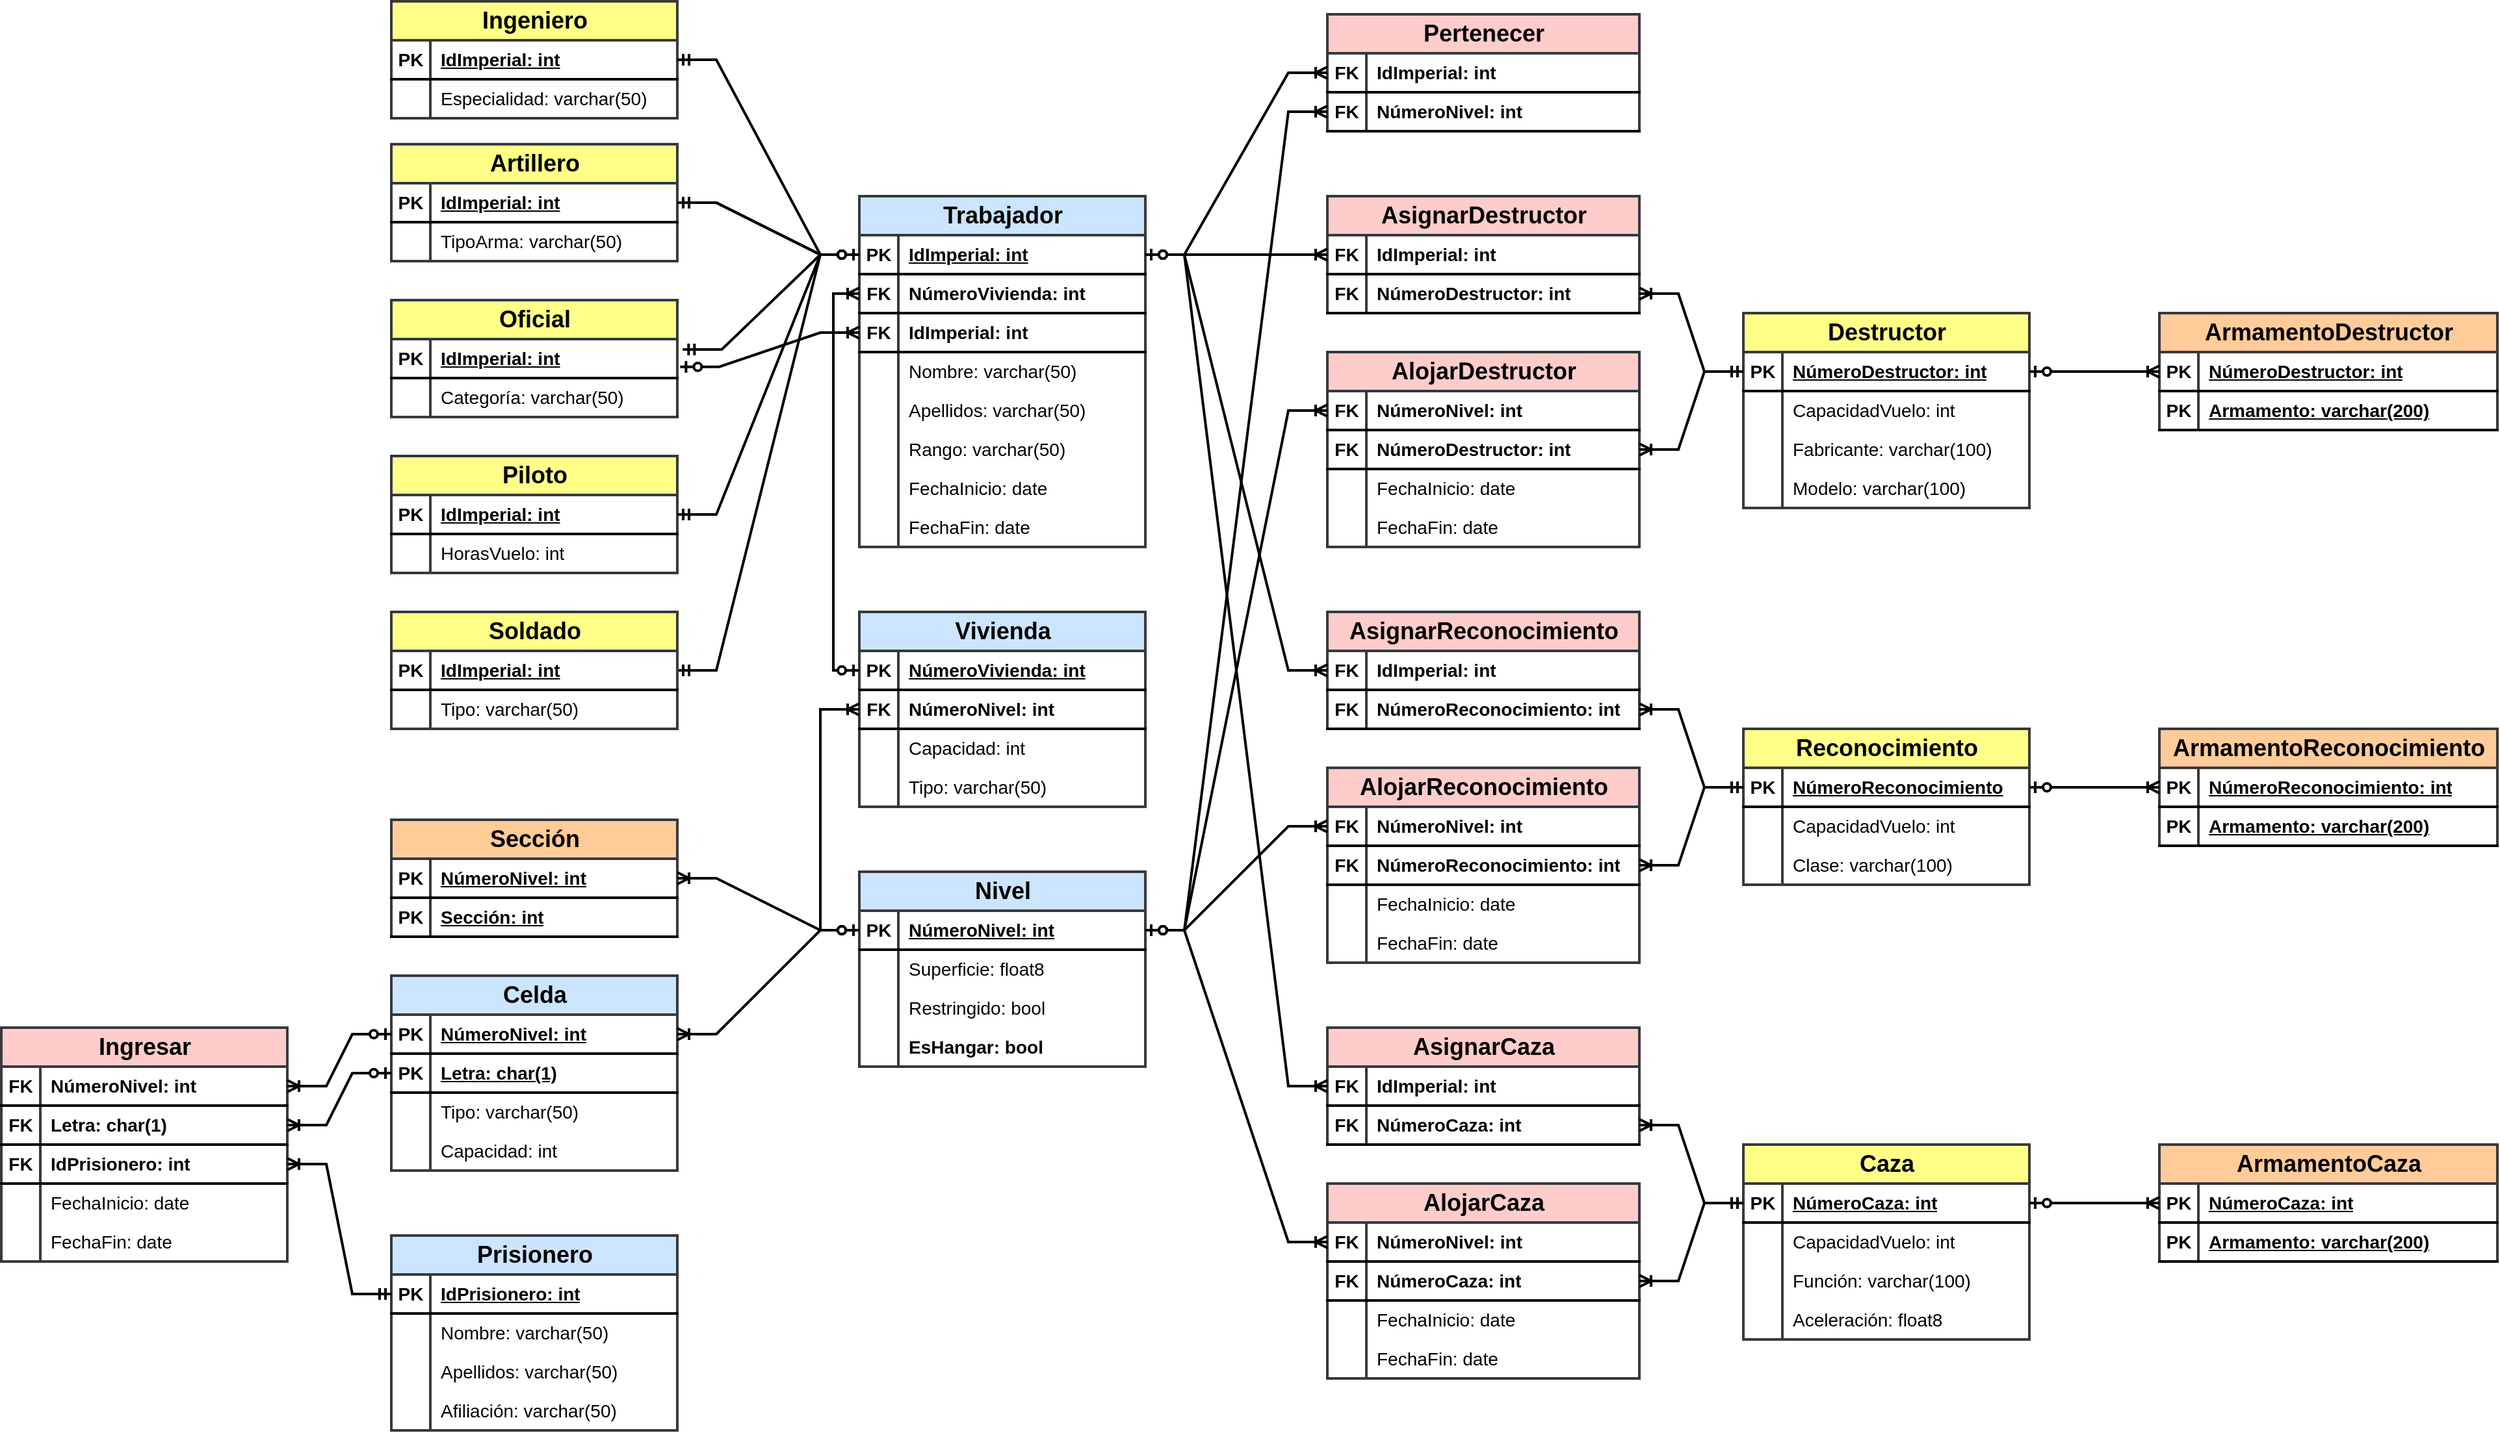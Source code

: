 <mxfile version="24.7.16" pages="2">
  <diagram name="Página-1" id="329WSrI0k9W7qMqL8POq">
    <mxGraphModel grid="1" page="1" gridSize="10" guides="1" tooltips="1" connect="1" arrows="1" fold="1" pageScale="1" pageWidth="2000" pageHeight="2000" math="0" shadow="0">
      <root>
        <mxCell id="0" />
        <mxCell id="1" parent="0" />
        <mxCell id="wX6oWIAGkUCd6NMuAvM6-1" value="&lt;font style=&quot;font-size: 18px;&quot;&gt;Trabajador&lt;/font&gt;" style="shape=table;startSize=30;container=1;collapsible=1;childLayout=tableLayout;fixedRows=1;rowLines=0;fontStyle=1;align=center;resizeLast=1;html=1;strokeWidth=2;fontSize=14;labelBackgroundColor=none;fillColor=#cce5ff;strokeColor=#36393d;" vertex="1" parent="1">
          <mxGeometry x="680" y="240" width="220" height="270" as="geometry" />
        </mxCell>
        <mxCell id="wX6oWIAGkUCd6NMuAvM6-2" value="" style="shape=tableRow;horizontal=0;startSize=0;swimlaneHead=0;swimlaneBody=0;fillColor=none;collapsible=0;dropTarget=0;points=[[0,0.5],[1,0.5]];portConstraint=eastwest;top=0;left=0;right=0;bottom=1;strokeWidth=2;fontSize=14;labelBackgroundColor=none;" vertex="1" parent="wX6oWIAGkUCd6NMuAvM6-1">
          <mxGeometry y="30" width="220" height="30" as="geometry" />
        </mxCell>
        <mxCell id="wX6oWIAGkUCd6NMuAvM6-3" value="PK" style="shape=partialRectangle;connectable=0;fillColor=none;top=0;left=0;bottom=0;right=0;fontStyle=1;overflow=hidden;whiteSpace=wrap;html=1;strokeWidth=2;fontSize=14;labelBackgroundColor=none;" vertex="1" parent="wX6oWIAGkUCd6NMuAvM6-2">
          <mxGeometry width="30" height="30" as="geometry">
            <mxRectangle width="30" height="30" as="alternateBounds" />
          </mxGeometry>
        </mxCell>
        <mxCell id="wX6oWIAGkUCd6NMuAvM6-4" value="IdImperial: int" style="shape=partialRectangle;connectable=0;fillColor=none;top=0;left=0;bottom=0;right=0;align=left;spacingLeft=6;fontStyle=5;overflow=hidden;whiteSpace=wrap;html=1;strokeWidth=2;fontSize=14;labelBackgroundColor=none;" vertex="1" parent="wX6oWIAGkUCd6NMuAvM6-2">
          <mxGeometry x="30" width="190" height="30" as="geometry">
            <mxRectangle width="190" height="30" as="alternateBounds" />
          </mxGeometry>
        </mxCell>
        <mxCell id="wX6oWIAGkUCd6NMuAvM6-284" style="shape=tableRow;horizontal=0;startSize=0;swimlaneHead=0;swimlaneBody=0;fillColor=none;collapsible=0;dropTarget=0;points=[[0,0.5],[1,0.5]];portConstraint=eastwest;top=0;left=0;right=0;bottom=1;strokeWidth=2;fontSize=14;labelBackgroundColor=none;" vertex="1" parent="wX6oWIAGkUCd6NMuAvM6-1">
          <mxGeometry y="60" width="220" height="30" as="geometry" />
        </mxCell>
        <mxCell id="wX6oWIAGkUCd6NMuAvM6-285" value="FK" style="shape=partialRectangle;connectable=0;fillColor=none;top=0;left=0;bottom=0;right=0;fontStyle=1;overflow=hidden;whiteSpace=wrap;html=1;strokeWidth=2;fontSize=14;labelBackgroundColor=none;" vertex="1" parent="wX6oWIAGkUCd6NMuAvM6-284">
          <mxGeometry width="30" height="30" as="geometry">
            <mxRectangle width="30" height="30" as="alternateBounds" />
          </mxGeometry>
        </mxCell>
        <mxCell id="wX6oWIAGkUCd6NMuAvM6-286" value="NúmeroVivienda: int" style="shape=partialRectangle;connectable=0;top=0;left=0;bottom=0;right=0;align=left;spacingLeft=6;fontStyle=1;overflow=hidden;whiteSpace=wrap;html=1;strokeWidth=2;fontSize=14;fillColor=none;labelBackgroundColor=none;" vertex="1" parent="wX6oWIAGkUCd6NMuAvM6-284">
          <mxGeometry x="30" width="190" height="30" as="geometry">
            <mxRectangle width="190" height="30" as="alternateBounds" />
          </mxGeometry>
        </mxCell>
        <mxCell id="wX6oWIAGkUCd6NMuAvM6-293" style="shape=tableRow;horizontal=0;startSize=0;swimlaneHead=0;swimlaneBody=0;fillColor=none;collapsible=0;dropTarget=0;points=[[0,0.5],[1,0.5]];portConstraint=eastwest;top=0;left=0;right=0;bottom=1;strokeWidth=2;fontSize=14;labelBackgroundColor=none;" vertex="1" parent="wX6oWIAGkUCd6NMuAvM6-1">
          <mxGeometry y="90" width="220" height="30" as="geometry" />
        </mxCell>
        <mxCell id="wX6oWIAGkUCd6NMuAvM6-294" value="FK" style="shape=partialRectangle;connectable=0;fillColor=none;top=0;left=0;bottom=0;right=0;fontStyle=1;overflow=hidden;whiteSpace=wrap;html=1;strokeWidth=2;fontSize=14;labelBackgroundColor=none;" vertex="1" parent="wX6oWIAGkUCd6NMuAvM6-293">
          <mxGeometry width="30" height="30" as="geometry">
            <mxRectangle width="30" height="30" as="alternateBounds" />
          </mxGeometry>
        </mxCell>
        <mxCell id="wX6oWIAGkUCd6NMuAvM6-295" value="IdImperial: int" style="shape=partialRectangle;connectable=0;fillColor=none;top=0;left=0;bottom=0;right=0;align=left;spacingLeft=6;fontStyle=1;overflow=hidden;whiteSpace=wrap;html=1;strokeWidth=2;fontSize=14;labelBackgroundColor=none;" vertex="1" parent="wX6oWIAGkUCd6NMuAvM6-293">
          <mxGeometry x="30" width="190" height="30" as="geometry">
            <mxRectangle width="190" height="30" as="alternateBounds" />
          </mxGeometry>
        </mxCell>
        <mxCell id="wX6oWIAGkUCd6NMuAvM6-5" value="" style="shape=tableRow;horizontal=0;startSize=0;swimlaneHead=0;swimlaneBody=0;fillColor=none;collapsible=0;dropTarget=0;points=[[0,0.5],[1,0.5]];portConstraint=eastwest;top=0;left=0;right=0;bottom=0;strokeWidth=2;fontSize=14;labelBackgroundColor=none;" vertex="1" parent="wX6oWIAGkUCd6NMuAvM6-1">
          <mxGeometry y="120" width="220" height="30" as="geometry" />
        </mxCell>
        <mxCell id="wX6oWIAGkUCd6NMuAvM6-6" value="" style="shape=partialRectangle;connectable=0;fillColor=none;top=0;left=0;bottom=0;right=0;editable=1;overflow=hidden;whiteSpace=wrap;html=1;strokeWidth=2;labelBackgroundColor=none;" vertex="1" parent="wX6oWIAGkUCd6NMuAvM6-5">
          <mxGeometry width="30" height="30" as="geometry">
            <mxRectangle width="30" height="30" as="alternateBounds" />
          </mxGeometry>
        </mxCell>
        <mxCell id="wX6oWIAGkUCd6NMuAvM6-7" value="Nombre: varchar(50)" style="shape=partialRectangle;connectable=0;fillColor=none;top=0;left=0;bottom=0;right=0;align=left;spacingLeft=6;overflow=hidden;whiteSpace=wrap;html=1;strokeWidth=2;fontSize=14;labelBackgroundColor=none;" vertex="1" parent="wX6oWIAGkUCd6NMuAvM6-5">
          <mxGeometry x="30" width="190" height="30" as="geometry">
            <mxRectangle width="190" height="30" as="alternateBounds" />
          </mxGeometry>
        </mxCell>
        <mxCell id="wX6oWIAGkUCd6NMuAvM6-8" value="" style="shape=tableRow;horizontal=0;startSize=0;swimlaneHead=0;swimlaneBody=0;fillColor=none;collapsible=0;dropTarget=0;points=[[0,0.5],[1,0.5]];portConstraint=eastwest;top=0;left=0;right=0;bottom=0;strokeWidth=2;fontSize=14;labelBackgroundColor=none;" vertex="1" parent="wX6oWIAGkUCd6NMuAvM6-1">
          <mxGeometry y="150" width="220" height="30" as="geometry" />
        </mxCell>
        <mxCell id="wX6oWIAGkUCd6NMuAvM6-9" value="" style="shape=partialRectangle;connectable=0;fillColor=none;top=0;left=0;bottom=0;right=0;editable=1;overflow=hidden;whiteSpace=wrap;html=1;strokeWidth=2;labelBackgroundColor=none;" vertex="1" parent="wX6oWIAGkUCd6NMuAvM6-8">
          <mxGeometry width="30" height="30" as="geometry">
            <mxRectangle width="30" height="30" as="alternateBounds" />
          </mxGeometry>
        </mxCell>
        <mxCell id="wX6oWIAGkUCd6NMuAvM6-10" value="Apellidos: varchar(50)" style="shape=partialRectangle;connectable=0;fillColor=none;top=0;left=0;bottom=0;right=0;align=left;spacingLeft=6;overflow=hidden;whiteSpace=wrap;html=1;strokeWidth=2;fontSize=14;labelBackgroundColor=none;" vertex="1" parent="wX6oWIAGkUCd6NMuAvM6-8">
          <mxGeometry x="30" width="190" height="30" as="geometry">
            <mxRectangle width="190" height="30" as="alternateBounds" />
          </mxGeometry>
        </mxCell>
        <mxCell id="wX6oWIAGkUCd6NMuAvM6-11" value="" style="shape=tableRow;horizontal=0;startSize=0;swimlaneHead=0;swimlaneBody=0;fillColor=none;collapsible=0;dropTarget=0;points=[[0,0.5],[1,0.5]];portConstraint=eastwest;top=0;left=0;right=0;bottom=0;strokeWidth=2;fontSize=14;labelBackgroundColor=none;" vertex="1" parent="wX6oWIAGkUCd6NMuAvM6-1">
          <mxGeometry y="180" width="220" height="30" as="geometry" />
        </mxCell>
        <mxCell id="wX6oWIAGkUCd6NMuAvM6-12" value="" style="shape=partialRectangle;connectable=0;fillColor=none;top=0;left=0;bottom=0;right=0;editable=1;overflow=hidden;whiteSpace=wrap;html=1;strokeWidth=2;labelBackgroundColor=none;" vertex="1" parent="wX6oWIAGkUCd6NMuAvM6-11">
          <mxGeometry width="30" height="30" as="geometry">
            <mxRectangle width="30" height="30" as="alternateBounds" />
          </mxGeometry>
        </mxCell>
        <mxCell id="wX6oWIAGkUCd6NMuAvM6-13" value="Rango: varchar(50)" style="shape=partialRectangle;connectable=0;fillColor=none;top=0;left=0;bottom=0;right=0;align=left;spacingLeft=6;overflow=hidden;whiteSpace=wrap;html=1;strokeWidth=2;fontSize=14;labelBackgroundColor=none;" vertex="1" parent="wX6oWIAGkUCd6NMuAvM6-11">
          <mxGeometry x="30" width="190" height="30" as="geometry">
            <mxRectangle width="190" height="30" as="alternateBounds" />
          </mxGeometry>
        </mxCell>
        <mxCell id="wX6oWIAGkUCd6NMuAvM6-290" style="shape=tableRow;horizontal=0;startSize=0;swimlaneHead=0;swimlaneBody=0;fillColor=none;collapsible=0;dropTarget=0;points=[[0,0.5],[1,0.5]];portConstraint=eastwest;top=0;left=0;right=0;bottom=0;strokeWidth=2;fontSize=14;labelBackgroundColor=none;" vertex="1" parent="wX6oWIAGkUCd6NMuAvM6-1">
          <mxGeometry y="210" width="220" height="30" as="geometry" />
        </mxCell>
        <mxCell id="wX6oWIAGkUCd6NMuAvM6-291" style="shape=partialRectangle;connectable=0;fillColor=none;top=0;left=0;bottom=0;right=0;editable=1;overflow=hidden;whiteSpace=wrap;html=1;strokeWidth=2;labelBackgroundColor=none;" vertex="1" parent="wX6oWIAGkUCd6NMuAvM6-290">
          <mxGeometry width="30" height="30" as="geometry">
            <mxRectangle width="30" height="30" as="alternateBounds" />
          </mxGeometry>
        </mxCell>
        <mxCell id="wX6oWIAGkUCd6NMuAvM6-292" value="FechaInicio: date" style="shape=partialRectangle;connectable=0;fillColor=none;top=0;left=0;bottom=0;right=0;align=left;spacingLeft=6;overflow=hidden;whiteSpace=wrap;html=1;strokeWidth=2;fontSize=14;labelBackgroundColor=none;" vertex="1" parent="wX6oWIAGkUCd6NMuAvM6-290">
          <mxGeometry x="30" width="190" height="30" as="geometry">
            <mxRectangle width="190" height="30" as="alternateBounds" />
          </mxGeometry>
        </mxCell>
        <mxCell id="wX6oWIAGkUCd6NMuAvM6-287" style="shape=tableRow;horizontal=0;startSize=0;swimlaneHead=0;swimlaneBody=0;fillColor=none;collapsible=0;dropTarget=0;points=[[0,0.5],[1,0.5]];portConstraint=eastwest;top=0;left=0;right=0;bottom=0;strokeWidth=2;fontSize=14;labelBackgroundColor=none;" vertex="1" parent="wX6oWIAGkUCd6NMuAvM6-1">
          <mxGeometry y="240" width="220" height="30" as="geometry" />
        </mxCell>
        <mxCell id="wX6oWIAGkUCd6NMuAvM6-288" style="shape=partialRectangle;connectable=0;fillColor=none;top=0;left=0;bottom=0;right=0;editable=1;overflow=hidden;whiteSpace=wrap;html=1;strokeWidth=2;labelBackgroundColor=none;" vertex="1" parent="wX6oWIAGkUCd6NMuAvM6-287">
          <mxGeometry width="30" height="30" as="geometry">
            <mxRectangle width="30" height="30" as="alternateBounds" />
          </mxGeometry>
        </mxCell>
        <mxCell id="wX6oWIAGkUCd6NMuAvM6-289" value="FechaFin: date" style="shape=partialRectangle;connectable=0;fillColor=none;top=0;left=0;bottom=0;right=0;align=left;spacingLeft=6;overflow=hidden;whiteSpace=wrap;html=1;strokeWidth=2;fontSize=14;labelBackgroundColor=none;" vertex="1" parent="wX6oWIAGkUCd6NMuAvM6-287">
          <mxGeometry x="30" width="190" height="30" as="geometry">
            <mxRectangle width="190" height="30" as="alternateBounds" />
          </mxGeometry>
        </mxCell>
        <mxCell id="wX6oWIAGkUCd6NMuAvM6-17" value="&lt;font style=&quot;font-size: 18px;&quot;&gt;Vivienda&lt;/font&gt;" style="shape=table;startSize=30;container=1;collapsible=1;childLayout=tableLayout;fixedRows=1;rowLines=0;fontStyle=1;align=center;resizeLast=1;html=1;strokeWidth=2;fontSize=14;labelBackgroundColor=none;fillColor=#cce5ff;strokeColor=#36393d;" vertex="1" parent="1">
          <mxGeometry x="680" y="560" width="220" height="150" as="geometry" />
        </mxCell>
        <mxCell id="wX6oWIAGkUCd6NMuAvM6-18" value="" style="shape=tableRow;horizontal=0;startSize=0;swimlaneHead=0;swimlaneBody=0;fillColor=none;collapsible=0;dropTarget=0;points=[[0,0.5],[1,0.5]];portConstraint=eastwest;top=0;left=0;right=0;bottom=1;strokeWidth=2;fontSize=14;labelBackgroundColor=none;" vertex="1" parent="wX6oWIAGkUCd6NMuAvM6-17">
          <mxGeometry y="30" width="220" height="30" as="geometry" />
        </mxCell>
        <mxCell id="wX6oWIAGkUCd6NMuAvM6-19" value="PK" style="shape=partialRectangle;connectable=0;fillColor=none;top=0;left=0;bottom=0;right=0;fontStyle=1;overflow=hidden;whiteSpace=wrap;html=1;strokeWidth=2;fontSize=14;labelBackgroundColor=none;" vertex="1" parent="wX6oWIAGkUCd6NMuAvM6-18">
          <mxGeometry width="30" height="30" as="geometry">
            <mxRectangle width="30" height="30" as="alternateBounds" />
          </mxGeometry>
        </mxCell>
        <mxCell id="wX6oWIAGkUCd6NMuAvM6-20" value="NúmeroVivienda: int" style="shape=partialRectangle;connectable=0;fillColor=none;top=0;left=0;bottom=0;right=0;align=left;spacingLeft=6;fontStyle=5;overflow=hidden;whiteSpace=wrap;html=1;strokeWidth=2;fontSize=14;labelBackgroundColor=none;" vertex="1" parent="wX6oWIAGkUCd6NMuAvM6-18">
          <mxGeometry x="30" width="190" height="30" as="geometry">
            <mxRectangle width="190" height="30" as="alternateBounds" />
          </mxGeometry>
        </mxCell>
        <mxCell id="wX6oWIAGkUCd6NMuAvM6-299" style="shape=tableRow;horizontal=0;startSize=0;swimlaneHead=0;swimlaneBody=0;fillColor=none;collapsible=0;dropTarget=0;points=[[0,0.5],[1,0.5]];portConstraint=eastwest;top=0;left=0;right=0;bottom=1;strokeWidth=2;fontSize=14;labelBackgroundColor=none;" vertex="1" parent="wX6oWIAGkUCd6NMuAvM6-17">
          <mxGeometry y="60" width="220" height="30" as="geometry" />
        </mxCell>
        <mxCell id="wX6oWIAGkUCd6NMuAvM6-300" value="FK" style="shape=partialRectangle;connectable=0;fillColor=none;top=0;left=0;bottom=0;right=0;fontStyle=1;overflow=hidden;whiteSpace=wrap;html=1;strokeWidth=2;fontSize=14;labelBackgroundColor=none;" vertex="1" parent="wX6oWIAGkUCd6NMuAvM6-299">
          <mxGeometry width="30" height="30" as="geometry">
            <mxRectangle width="30" height="30" as="alternateBounds" />
          </mxGeometry>
        </mxCell>
        <mxCell id="wX6oWIAGkUCd6NMuAvM6-301" value="NúmeroNivel: int" style="shape=partialRectangle;connectable=0;fillColor=none;top=0;left=0;bottom=0;right=0;align=left;spacingLeft=6;fontStyle=1;overflow=hidden;whiteSpace=wrap;html=1;strokeWidth=2;fontSize=14;labelBackgroundColor=none;" vertex="1" parent="wX6oWIAGkUCd6NMuAvM6-299">
          <mxGeometry x="30" width="190" height="30" as="geometry">
            <mxRectangle width="190" height="30" as="alternateBounds" />
          </mxGeometry>
        </mxCell>
        <mxCell id="wX6oWIAGkUCd6NMuAvM6-21" value="" style="shape=tableRow;horizontal=0;startSize=0;swimlaneHead=0;swimlaneBody=0;fillColor=none;collapsible=0;dropTarget=0;points=[[0,0.5],[1,0.5]];portConstraint=eastwest;top=0;left=0;right=0;bottom=0;strokeWidth=2;fontSize=14;labelBackgroundColor=none;" vertex="1" parent="wX6oWIAGkUCd6NMuAvM6-17">
          <mxGeometry y="90" width="220" height="30" as="geometry" />
        </mxCell>
        <mxCell id="wX6oWIAGkUCd6NMuAvM6-22" value="" style="shape=partialRectangle;connectable=0;fillColor=none;top=0;left=0;bottom=0;right=0;editable=1;overflow=hidden;whiteSpace=wrap;html=1;strokeWidth=2;labelBackgroundColor=none;" vertex="1" parent="wX6oWIAGkUCd6NMuAvM6-21">
          <mxGeometry width="30" height="30" as="geometry">
            <mxRectangle width="30" height="30" as="alternateBounds" />
          </mxGeometry>
        </mxCell>
        <mxCell id="wX6oWIAGkUCd6NMuAvM6-23" value="Capacidad: int" style="shape=partialRectangle;connectable=0;fillColor=none;top=0;left=0;bottom=0;right=0;align=left;spacingLeft=6;overflow=hidden;whiteSpace=wrap;html=1;strokeWidth=2;fontSize=14;labelBackgroundColor=none;" vertex="1" parent="wX6oWIAGkUCd6NMuAvM6-21">
          <mxGeometry x="30" width="190" height="30" as="geometry">
            <mxRectangle width="190" height="30" as="alternateBounds" />
          </mxGeometry>
        </mxCell>
        <mxCell id="wX6oWIAGkUCd6NMuAvM6-24" value="" style="shape=tableRow;horizontal=0;startSize=0;swimlaneHead=0;swimlaneBody=0;fillColor=none;collapsible=0;dropTarget=0;points=[[0,0.5],[1,0.5]];portConstraint=eastwest;top=0;left=0;right=0;bottom=0;strokeWidth=2;fontSize=14;labelBackgroundColor=none;" vertex="1" parent="wX6oWIAGkUCd6NMuAvM6-17">
          <mxGeometry y="120" width="220" height="30" as="geometry" />
        </mxCell>
        <mxCell id="wX6oWIAGkUCd6NMuAvM6-25" value="" style="shape=partialRectangle;connectable=0;fillColor=none;top=0;left=0;bottom=0;right=0;editable=1;overflow=hidden;whiteSpace=wrap;html=1;strokeWidth=2;labelBackgroundColor=none;" vertex="1" parent="wX6oWIAGkUCd6NMuAvM6-24">
          <mxGeometry width="30" height="30" as="geometry">
            <mxRectangle width="30" height="30" as="alternateBounds" />
          </mxGeometry>
        </mxCell>
        <mxCell id="wX6oWIAGkUCd6NMuAvM6-26" value="Tipo: varchar(50)" style="shape=partialRectangle;connectable=0;fillColor=none;top=0;left=0;bottom=0;right=0;align=left;spacingLeft=6;overflow=hidden;whiteSpace=wrap;html=1;strokeWidth=2;fontSize=14;labelBackgroundColor=none;" vertex="1" parent="wX6oWIAGkUCd6NMuAvM6-24">
          <mxGeometry x="30" width="190" height="30" as="geometry">
            <mxRectangle width="190" height="30" as="alternateBounds" />
          </mxGeometry>
        </mxCell>
        <mxCell id="wX6oWIAGkUCd6NMuAvM6-42" value="&lt;font style=&quot;font-size: 18px;&quot;&gt;Nivel&lt;/font&gt;" style="shape=table;startSize=30;container=1;collapsible=1;childLayout=tableLayout;fixedRows=1;rowLines=0;fontStyle=1;align=center;resizeLast=1;html=1;strokeWidth=2;fontSize=14;labelBackgroundColor=none;fillColor=#cce5ff;strokeColor=#36393d;" vertex="1" parent="1">
          <mxGeometry x="680" y="760" width="220" height="150" as="geometry" />
        </mxCell>
        <mxCell id="wX6oWIAGkUCd6NMuAvM6-43" value="" style="shape=tableRow;horizontal=0;startSize=0;swimlaneHead=0;swimlaneBody=0;fillColor=none;collapsible=0;dropTarget=0;points=[[0,0.5],[1,0.5]];portConstraint=eastwest;top=0;left=0;right=0;bottom=1;strokeWidth=2;fontSize=14;labelBackgroundColor=none;" vertex="1" parent="wX6oWIAGkUCd6NMuAvM6-42">
          <mxGeometry y="30" width="220" height="30" as="geometry" />
        </mxCell>
        <mxCell id="wX6oWIAGkUCd6NMuAvM6-44" value="PK" style="shape=partialRectangle;connectable=0;fillColor=none;top=0;left=0;bottom=0;right=0;fontStyle=1;overflow=hidden;whiteSpace=wrap;html=1;strokeWidth=2;fontSize=14;labelBackgroundColor=none;" vertex="1" parent="wX6oWIAGkUCd6NMuAvM6-43">
          <mxGeometry width="30" height="30" as="geometry">
            <mxRectangle width="30" height="30" as="alternateBounds" />
          </mxGeometry>
        </mxCell>
        <mxCell id="wX6oWIAGkUCd6NMuAvM6-45" value="NúmeroNivel: int" style="shape=partialRectangle;connectable=0;fillColor=none;top=0;left=0;bottom=0;right=0;align=left;spacingLeft=6;fontStyle=5;overflow=hidden;whiteSpace=wrap;html=1;strokeWidth=2;fontSize=14;labelBackgroundColor=none;" vertex="1" parent="wX6oWIAGkUCd6NMuAvM6-43">
          <mxGeometry x="30" width="190" height="30" as="geometry">
            <mxRectangle width="190" height="30" as="alternateBounds" />
          </mxGeometry>
        </mxCell>
        <mxCell id="wX6oWIAGkUCd6NMuAvM6-46" value="" style="shape=tableRow;horizontal=0;startSize=0;swimlaneHead=0;swimlaneBody=0;fillColor=none;collapsible=0;dropTarget=0;points=[[0,0.5],[1,0.5]];portConstraint=eastwest;top=0;left=0;right=0;bottom=0;strokeWidth=2;fontSize=14;labelBackgroundColor=none;" vertex="1" parent="wX6oWIAGkUCd6NMuAvM6-42">
          <mxGeometry y="60" width="220" height="30" as="geometry" />
        </mxCell>
        <mxCell id="wX6oWIAGkUCd6NMuAvM6-47" value="" style="shape=partialRectangle;connectable=0;fillColor=none;top=0;left=0;bottom=0;right=0;editable=1;overflow=hidden;whiteSpace=wrap;html=1;strokeWidth=2;labelBackgroundColor=none;" vertex="1" parent="wX6oWIAGkUCd6NMuAvM6-46">
          <mxGeometry width="30" height="30" as="geometry">
            <mxRectangle width="30" height="30" as="alternateBounds" />
          </mxGeometry>
        </mxCell>
        <mxCell id="wX6oWIAGkUCd6NMuAvM6-48" value="Superficie:&amp;nbsp;float8" style="shape=partialRectangle;connectable=0;fillColor=none;top=0;left=0;bottom=0;right=0;align=left;spacingLeft=6;overflow=hidden;whiteSpace=wrap;html=1;strokeWidth=2;fontSize=14;labelBackgroundColor=none;" vertex="1" parent="wX6oWIAGkUCd6NMuAvM6-46">
          <mxGeometry x="30" width="190" height="30" as="geometry">
            <mxRectangle width="190" height="30" as="alternateBounds" />
          </mxGeometry>
        </mxCell>
        <mxCell id="wX6oWIAGkUCd6NMuAvM6-49" value="" style="shape=tableRow;horizontal=0;startSize=0;swimlaneHead=0;swimlaneBody=0;fillColor=none;collapsible=0;dropTarget=0;points=[[0,0.5],[1,0.5]];portConstraint=eastwest;top=0;left=0;right=0;bottom=0;strokeWidth=2;fontSize=14;labelBackgroundColor=none;" vertex="1" parent="wX6oWIAGkUCd6NMuAvM6-42">
          <mxGeometry y="90" width="220" height="30" as="geometry" />
        </mxCell>
        <mxCell id="wX6oWIAGkUCd6NMuAvM6-50" value="" style="shape=partialRectangle;connectable=0;fillColor=none;top=0;left=0;bottom=0;right=0;editable=1;overflow=hidden;whiteSpace=wrap;html=1;strokeWidth=2;labelBackgroundColor=none;" vertex="1" parent="wX6oWIAGkUCd6NMuAvM6-49">
          <mxGeometry width="30" height="30" as="geometry">
            <mxRectangle width="30" height="30" as="alternateBounds" />
          </mxGeometry>
        </mxCell>
        <mxCell id="wX6oWIAGkUCd6NMuAvM6-51" value="Restringido: bool" style="shape=partialRectangle;connectable=0;fillColor=none;top=0;left=0;bottom=0;right=0;align=left;spacingLeft=6;overflow=hidden;whiteSpace=wrap;html=1;strokeWidth=2;fontSize=14;labelBackgroundColor=none;" vertex="1" parent="wX6oWIAGkUCd6NMuAvM6-49">
          <mxGeometry x="30" width="190" height="30" as="geometry">
            <mxRectangle width="190" height="30" as="alternateBounds" />
          </mxGeometry>
        </mxCell>
        <mxCell id="wX6oWIAGkUCd6NMuAvM6-140" style="shape=tableRow;horizontal=0;startSize=0;swimlaneHead=0;swimlaneBody=0;fillColor=none;collapsible=0;dropTarget=0;points=[[0,0.5],[1,0.5]];portConstraint=eastwest;top=0;left=0;right=0;bottom=0;strokeWidth=2;fontSize=14;labelBackgroundColor=none;" vertex="1" parent="wX6oWIAGkUCd6NMuAvM6-42">
          <mxGeometry y="120" width="220" height="30" as="geometry" />
        </mxCell>
        <mxCell id="wX6oWIAGkUCd6NMuAvM6-141" style="shape=partialRectangle;connectable=0;fillColor=none;top=0;left=0;bottom=0;right=0;editable=1;overflow=hidden;whiteSpace=wrap;html=1;strokeWidth=2;labelBackgroundColor=none;" vertex="1" parent="wX6oWIAGkUCd6NMuAvM6-140">
          <mxGeometry width="30" height="30" as="geometry">
            <mxRectangle width="30" height="30" as="alternateBounds" />
          </mxGeometry>
        </mxCell>
        <mxCell id="wX6oWIAGkUCd6NMuAvM6-142" value="&lt;b&gt;EsHangar: bool&lt;/b&gt;" style="shape=partialRectangle;connectable=0;fillColor=none;top=0;left=0;bottom=0;right=0;align=left;spacingLeft=6;overflow=hidden;whiteSpace=wrap;html=1;strokeWidth=2;fontSize=14;labelBackgroundColor=none;" vertex="1" parent="wX6oWIAGkUCd6NMuAvM6-140">
          <mxGeometry x="30" width="190" height="30" as="geometry">
            <mxRectangle width="190" height="30" as="alternateBounds" />
          </mxGeometry>
        </mxCell>
        <mxCell id="wX6oWIAGkUCd6NMuAvM6-55" value="&lt;font style=&quot;font-size: 18px;&quot;&gt;Prisionero&lt;/font&gt;" style="shape=table;startSize=30;container=1;collapsible=1;childLayout=tableLayout;fixedRows=1;rowLines=0;fontStyle=1;align=center;resizeLast=1;html=1;strokeWidth=2;fontSize=14;labelBackgroundColor=none;fillColor=#cce5ff;strokeColor=#36393d;" vertex="1" parent="1">
          <mxGeometry x="320" y="1040" width="220" height="150" as="geometry" />
        </mxCell>
        <mxCell id="wX6oWIAGkUCd6NMuAvM6-56" value="" style="shape=tableRow;horizontal=0;startSize=0;swimlaneHead=0;swimlaneBody=0;fillColor=none;collapsible=0;dropTarget=0;points=[[0,0.5],[1,0.5]];portConstraint=eastwest;top=0;left=0;right=0;bottom=1;strokeWidth=2;fontSize=14;labelBackgroundColor=none;" vertex="1" parent="wX6oWIAGkUCd6NMuAvM6-55">
          <mxGeometry y="30" width="220" height="30" as="geometry" />
        </mxCell>
        <mxCell id="wX6oWIAGkUCd6NMuAvM6-57" value="PK" style="shape=partialRectangle;connectable=0;fillColor=none;top=0;left=0;bottom=0;right=0;fontStyle=1;overflow=hidden;whiteSpace=wrap;html=1;strokeWidth=2;fontSize=14;labelBackgroundColor=none;" vertex="1" parent="wX6oWIAGkUCd6NMuAvM6-56">
          <mxGeometry width="30" height="30" as="geometry">
            <mxRectangle width="30" height="30" as="alternateBounds" />
          </mxGeometry>
        </mxCell>
        <mxCell id="wX6oWIAGkUCd6NMuAvM6-58" value="&lt;u&gt;&lt;font style=&quot;font-size: 14px;&quot;&gt;IdPrisionero: int&lt;/font&gt;&lt;/u&gt;" style="shape=partialRectangle;connectable=0;fillColor=none;top=0;left=0;bottom=0;right=0;align=left;spacingLeft=6;fontStyle=5;overflow=hidden;whiteSpace=wrap;html=1;strokeWidth=2;fontSize=14;labelBackgroundColor=none;" vertex="1" parent="wX6oWIAGkUCd6NMuAvM6-56">
          <mxGeometry x="30" width="190" height="30" as="geometry">
            <mxRectangle width="190" height="30" as="alternateBounds" />
          </mxGeometry>
        </mxCell>
        <mxCell id="wX6oWIAGkUCd6NMuAvM6-59" value="" style="shape=tableRow;horizontal=0;startSize=0;swimlaneHead=0;swimlaneBody=0;fillColor=none;collapsible=0;dropTarget=0;points=[[0,0.5],[1,0.5]];portConstraint=eastwest;top=0;left=0;right=0;bottom=0;strokeWidth=2;fontSize=14;labelBackgroundColor=none;" vertex="1" parent="wX6oWIAGkUCd6NMuAvM6-55">
          <mxGeometry y="60" width="220" height="30" as="geometry" />
        </mxCell>
        <mxCell id="wX6oWIAGkUCd6NMuAvM6-60" value="" style="shape=partialRectangle;connectable=0;fillColor=none;top=0;left=0;bottom=0;right=0;editable=1;overflow=hidden;whiteSpace=wrap;html=1;strokeWidth=2;labelBackgroundColor=none;" vertex="1" parent="wX6oWIAGkUCd6NMuAvM6-59">
          <mxGeometry width="30" height="30" as="geometry">
            <mxRectangle width="30" height="30" as="alternateBounds" />
          </mxGeometry>
        </mxCell>
        <mxCell id="wX6oWIAGkUCd6NMuAvM6-61" value="Nombre: varchar(50)" style="shape=partialRectangle;connectable=0;fillColor=none;top=0;left=0;bottom=0;right=0;align=left;spacingLeft=6;overflow=hidden;whiteSpace=wrap;html=1;strokeWidth=2;fontSize=14;labelBackgroundColor=none;" vertex="1" parent="wX6oWIAGkUCd6NMuAvM6-59">
          <mxGeometry x="30" width="190" height="30" as="geometry">
            <mxRectangle width="190" height="30" as="alternateBounds" />
          </mxGeometry>
        </mxCell>
        <mxCell id="wX6oWIAGkUCd6NMuAvM6-62" value="" style="shape=tableRow;horizontal=0;startSize=0;swimlaneHead=0;swimlaneBody=0;fillColor=none;collapsible=0;dropTarget=0;points=[[0,0.5],[1,0.5]];portConstraint=eastwest;top=0;left=0;right=0;bottom=0;strokeWidth=2;fontSize=14;labelBackgroundColor=none;" vertex="1" parent="wX6oWIAGkUCd6NMuAvM6-55">
          <mxGeometry y="90" width="220" height="30" as="geometry" />
        </mxCell>
        <mxCell id="wX6oWIAGkUCd6NMuAvM6-63" value="" style="shape=partialRectangle;connectable=0;fillColor=none;top=0;left=0;bottom=0;right=0;editable=1;overflow=hidden;whiteSpace=wrap;html=1;strokeWidth=2;labelBackgroundColor=none;" vertex="1" parent="wX6oWIAGkUCd6NMuAvM6-62">
          <mxGeometry width="30" height="30" as="geometry">
            <mxRectangle width="30" height="30" as="alternateBounds" />
          </mxGeometry>
        </mxCell>
        <mxCell id="wX6oWIAGkUCd6NMuAvM6-64" value="Apellidos: varchar(50)" style="shape=partialRectangle;connectable=0;fillColor=none;top=0;left=0;bottom=0;right=0;align=left;spacingLeft=6;overflow=hidden;whiteSpace=wrap;html=1;strokeWidth=2;fontSize=14;labelBackgroundColor=none;" vertex="1" parent="wX6oWIAGkUCd6NMuAvM6-62">
          <mxGeometry x="30" width="190" height="30" as="geometry">
            <mxRectangle width="190" height="30" as="alternateBounds" />
          </mxGeometry>
        </mxCell>
        <mxCell id="wX6oWIAGkUCd6NMuAvM6-65" value="" style="shape=tableRow;horizontal=0;startSize=0;swimlaneHead=0;swimlaneBody=0;fillColor=none;collapsible=0;dropTarget=0;points=[[0,0.5],[1,0.5]];portConstraint=eastwest;top=0;left=0;right=0;bottom=0;strokeWidth=2;fontSize=14;labelBackgroundColor=none;" vertex="1" parent="wX6oWIAGkUCd6NMuAvM6-55">
          <mxGeometry y="120" width="220" height="30" as="geometry" />
        </mxCell>
        <mxCell id="wX6oWIAGkUCd6NMuAvM6-66" value="" style="shape=partialRectangle;connectable=0;fillColor=none;top=0;left=0;bottom=0;right=0;editable=1;overflow=hidden;whiteSpace=wrap;html=1;strokeWidth=2;labelBackgroundColor=none;" vertex="1" parent="wX6oWIAGkUCd6NMuAvM6-65">
          <mxGeometry width="30" height="30" as="geometry">
            <mxRectangle width="30" height="30" as="alternateBounds" />
          </mxGeometry>
        </mxCell>
        <mxCell id="wX6oWIAGkUCd6NMuAvM6-67" value="Afiliación: varchar(50)" style="shape=partialRectangle;connectable=0;fillColor=none;top=0;left=0;bottom=0;right=0;align=left;spacingLeft=6;overflow=hidden;whiteSpace=wrap;html=1;strokeWidth=2;fontSize=14;labelBackgroundColor=none;" vertex="1" parent="wX6oWIAGkUCd6NMuAvM6-65">
          <mxGeometry x="30" width="190" height="30" as="geometry">
            <mxRectangle width="190" height="30" as="alternateBounds" />
          </mxGeometry>
        </mxCell>
        <mxCell id="wX6oWIAGkUCd6NMuAvM6-68" value="&lt;font style=&quot;font-size: 18px;&quot;&gt;Destructor&lt;/font&gt;" style="shape=table;startSize=30;container=1;collapsible=1;childLayout=tableLayout;fixedRows=1;rowLines=0;fontStyle=1;align=center;resizeLast=1;html=1;strokeWidth=2;fontSize=14;labelBackgroundColor=none;fillColor=#ffff88;strokeColor=#36393d;" vertex="1" parent="1">
          <mxGeometry x="1360" y="330" width="220" height="150" as="geometry" />
        </mxCell>
        <mxCell id="wX6oWIAGkUCd6NMuAvM6-69" value="" style="shape=tableRow;horizontal=0;startSize=0;swimlaneHead=0;swimlaneBody=0;fillColor=none;collapsible=0;dropTarget=0;points=[[0,0.5],[1,0.5]];portConstraint=eastwest;top=0;left=0;right=0;bottom=1;strokeWidth=2;fontSize=14;labelBackgroundColor=none;" vertex="1" parent="wX6oWIAGkUCd6NMuAvM6-68">
          <mxGeometry y="30" width="220" height="30" as="geometry" />
        </mxCell>
        <mxCell id="wX6oWIAGkUCd6NMuAvM6-70" value="PK" style="shape=partialRectangle;connectable=0;fillColor=none;top=0;left=0;bottom=0;right=0;fontStyle=1;overflow=hidden;whiteSpace=wrap;html=1;strokeWidth=2;fontSize=14;labelBackgroundColor=none;" vertex="1" parent="wX6oWIAGkUCd6NMuAvM6-69">
          <mxGeometry width="30" height="30" as="geometry">
            <mxRectangle width="30" height="30" as="alternateBounds" />
          </mxGeometry>
        </mxCell>
        <mxCell id="wX6oWIAGkUCd6NMuAvM6-71" value="NúmeroDestructor: int" style="shape=partialRectangle;connectable=0;fillColor=none;top=0;left=0;bottom=0;right=0;align=left;spacingLeft=6;fontStyle=5;overflow=hidden;whiteSpace=wrap;html=1;strokeWidth=2;fontSize=14;labelBackgroundColor=none;" vertex="1" parent="wX6oWIAGkUCd6NMuAvM6-69">
          <mxGeometry x="30" width="190" height="30" as="geometry">
            <mxRectangle width="190" height="30" as="alternateBounds" />
          </mxGeometry>
        </mxCell>
        <mxCell id="wX6oWIAGkUCd6NMuAvM6-72" value="" style="shape=tableRow;horizontal=0;startSize=0;swimlaneHead=0;swimlaneBody=0;fillColor=none;collapsible=0;dropTarget=0;points=[[0,0.5],[1,0.5]];portConstraint=eastwest;top=0;left=0;right=0;bottom=0;strokeWidth=2;fontSize=14;labelBackgroundColor=none;" vertex="1" parent="wX6oWIAGkUCd6NMuAvM6-68">
          <mxGeometry y="60" width="220" height="30" as="geometry" />
        </mxCell>
        <mxCell id="wX6oWIAGkUCd6NMuAvM6-73" value="" style="shape=partialRectangle;connectable=0;fillColor=none;top=0;left=0;bottom=0;right=0;editable=1;overflow=hidden;whiteSpace=wrap;html=1;strokeWidth=2;labelBackgroundColor=none;" vertex="1" parent="wX6oWIAGkUCd6NMuAvM6-72">
          <mxGeometry width="30" height="30" as="geometry">
            <mxRectangle width="30" height="30" as="alternateBounds" />
          </mxGeometry>
        </mxCell>
        <mxCell id="wX6oWIAGkUCd6NMuAvM6-74" value="CapacidadVuelo: int" style="shape=partialRectangle;connectable=0;fillColor=none;top=0;left=0;bottom=0;right=0;align=left;spacingLeft=6;overflow=hidden;whiteSpace=wrap;html=1;strokeWidth=2;fontSize=14;labelBackgroundColor=none;" vertex="1" parent="wX6oWIAGkUCd6NMuAvM6-72">
          <mxGeometry x="30" width="190" height="30" as="geometry">
            <mxRectangle width="190" height="30" as="alternateBounds" />
          </mxGeometry>
        </mxCell>
        <mxCell id="wX6oWIAGkUCd6NMuAvM6-75" value="" style="shape=tableRow;horizontal=0;startSize=0;swimlaneHead=0;swimlaneBody=0;fillColor=none;collapsible=0;dropTarget=0;points=[[0,0.5],[1,0.5]];portConstraint=eastwest;top=0;left=0;right=0;bottom=0;strokeWidth=2;fontSize=14;labelBackgroundColor=none;" vertex="1" parent="wX6oWIAGkUCd6NMuAvM6-68">
          <mxGeometry y="90" width="220" height="30" as="geometry" />
        </mxCell>
        <mxCell id="wX6oWIAGkUCd6NMuAvM6-76" value="" style="shape=partialRectangle;connectable=0;fillColor=none;top=0;left=0;bottom=0;right=0;editable=1;overflow=hidden;whiteSpace=wrap;html=1;strokeWidth=2;labelBackgroundColor=none;" vertex="1" parent="wX6oWIAGkUCd6NMuAvM6-75">
          <mxGeometry width="30" height="30" as="geometry">
            <mxRectangle width="30" height="30" as="alternateBounds" />
          </mxGeometry>
        </mxCell>
        <mxCell id="wX6oWIAGkUCd6NMuAvM6-77" value="Fabricante: varchar(100)" style="shape=partialRectangle;connectable=0;fillColor=none;top=0;left=0;bottom=0;right=0;align=left;spacingLeft=6;overflow=hidden;whiteSpace=wrap;html=1;strokeWidth=2;fontSize=14;labelBackgroundColor=none;" vertex="1" parent="wX6oWIAGkUCd6NMuAvM6-75">
          <mxGeometry x="30" width="190" height="30" as="geometry">
            <mxRectangle width="190" height="30" as="alternateBounds" />
          </mxGeometry>
        </mxCell>
        <mxCell id="wX6oWIAGkUCd6NMuAvM6-78" value="" style="shape=tableRow;horizontal=0;startSize=0;swimlaneHead=0;swimlaneBody=0;fillColor=none;collapsible=0;dropTarget=0;points=[[0,0.5],[1,0.5]];portConstraint=eastwest;top=0;left=0;right=0;bottom=0;strokeWidth=2;fontSize=14;labelBackgroundColor=none;" vertex="1" parent="wX6oWIAGkUCd6NMuAvM6-68">
          <mxGeometry y="120" width="220" height="30" as="geometry" />
        </mxCell>
        <mxCell id="wX6oWIAGkUCd6NMuAvM6-79" value="" style="shape=partialRectangle;connectable=0;fillColor=none;top=0;left=0;bottom=0;right=0;editable=1;overflow=hidden;whiteSpace=wrap;html=1;strokeWidth=2;labelBackgroundColor=none;" vertex="1" parent="wX6oWIAGkUCd6NMuAvM6-78">
          <mxGeometry width="30" height="30" as="geometry">
            <mxRectangle width="30" height="30" as="alternateBounds" />
          </mxGeometry>
        </mxCell>
        <mxCell id="wX6oWIAGkUCd6NMuAvM6-80" value="Modelo: varchar(100)" style="shape=partialRectangle;connectable=0;fillColor=none;top=0;left=0;bottom=0;right=0;align=left;spacingLeft=6;overflow=hidden;whiteSpace=wrap;html=1;strokeWidth=2;fontSize=14;labelBackgroundColor=none;" vertex="1" parent="wX6oWIAGkUCd6NMuAvM6-78">
          <mxGeometry x="30" width="190" height="30" as="geometry">
            <mxRectangle width="190" height="30" as="alternateBounds" />
          </mxGeometry>
        </mxCell>
        <mxCell id="wX6oWIAGkUCd6NMuAvM6-81" value="&lt;font style=&quot;font-size: 18px;&quot;&gt;Reconocimiento&lt;/font&gt;" style="shape=table;startSize=30;container=1;collapsible=1;childLayout=tableLayout;fixedRows=1;rowLines=0;fontStyle=1;align=center;resizeLast=1;html=1;strokeWidth=2;fontSize=14;labelBackgroundColor=none;fillColor=#ffff88;strokeColor=#36393d;" vertex="1" parent="1">
          <mxGeometry x="1360" y="650" width="220" height="120" as="geometry" />
        </mxCell>
        <mxCell id="wX6oWIAGkUCd6NMuAvM6-82" value="" style="shape=tableRow;horizontal=0;startSize=0;swimlaneHead=0;swimlaneBody=0;fillColor=none;collapsible=0;dropTarget=0;points=[[0,0.5],[1,0.5]];portConstraint=eastwest;top=0;left=0;right=0;bottom=1;strokeWidth=2;fontSize=14;labelBackgroundColor=none;" vertex="1" parent="wX6oWIAGkUCd6NMuAvM6-81">
          <mxGeometry y="30" width="220" height="30" as="geometry" />
        </mxCell>
        <mxCell id="wX6oWIAGkUCd6NMuAvM6-83" value="PK" style="shape=partialRectangle;connectable=0;fillColor=none;top=0;left=0;bottom=0;right=0;fontStyle=1;overflow=hidden;whiteSpace=wrap;html=1;strokeWidth=2;fontSize=14;labelBackgroundColor=none;" vertex="1" parent="wX6oWIAGkUCd6NMuAvM6-82">
          <mxGeometry width="30" height="30" as="geometry">
            <mxRectangle width="30" height="30" as="alternateBounds" />
          </mxGeometry>
        </mxCell>
        <mxCell id="wX6oWIAGkUCd6NMuAvM6-84" value="NúmeroReconocimiento" style="shape=partialRectangle;connectable=0;fillColor=none;top=0;left=0;bottom=0;right=0;align=left;spacingLeft=6;fontStyle=5;overflow=hidden;whiteSpace=wrap;html=1;strokeWidth=2;fontSize=14;labelBackgroundColor=none;" vertex="1" parent="wX6oWIAGkUCd6NMuAvM6-82">
          <mxGeometry x="30" width="190" height="30" as="geometry">
            <mxRectangle width="190" height="30" as="alternateBounds" />
          </mxGeometry>
        </mxCell>
        <mxCell id="wX6oWIAGkUCd6NMuAvM6-85" value="" style="shape=tableRow;horizontal=0;startSize=0;swimlaneHead=0;swimlaneBody=0;fillColor=none;collapsible=0;dropTarget=0;points=[[0,0.5],[1,0.5]];portConstraint=eastwest;top=0;left=0;right=0;bottom=0;strokeWidth=2;fontSize=14;labelBackgroundColor=none;" vertex="1" parent="wX6oWIAGkUCd6NMuAvM6-81">
          <mxGeometry y="60" width="220" height="30" as="geometry" />
        </mxCell>
        <mxCell id="wX6oWIAGkUCd6NMuAvM6-86" value="" style="shape=partialRectangle;connectable=0;fillColor=none;top=0;left=0;bottom=0;right=0;editable=1;overflow=hidden;whiteSpace=wrap;html=1;strokeWidth=2;labelBackgroundColor=none;" vertex="1" parent="wX6oWIAGkUCd6NMuAvM6-85">
          <mxGeometry width="30" height="30" as="geometry">
            <mxRectangle width="30" height="30" as="alternateBounds" />
          </mxGeometry>
        </mxCell>
        <mxCell id="wX6oWIAGkUCd6NMuAvM6-87" value="CapacidadVuelo: int" style="shape=partialRectangle;connectable=0;fillColor=none;top=0;left=0;bottom=0;right=0;align=left;spacingLeft=6;overflow=hidden;whiteSpace=wrap;html=1;strokeWidth=2;fontSize=14;labelBackgroundColor=none;" vertex="1" parent="wX6oWIAGkUCd6NMuAvM6-85">
          <mxGeometry x="30" width="190" height="30" as="geometry">
            <mxRectangle width="190" height="30" as="alternateBounds" />
          </mxGeometry>
        </mxCell>
        <mxCell id="wX6oWIAGkUCd6NMuAvM6-88" value="" style="shape=tableRow;horizontal=0;startSize=0;swimlaneHead=0;swimlaneBody=0;fillColor=none;collapsible=0;dropTarget=0;points=[[0,0.5],[1,0.5]];portConstraint=eastwest;top=0;left=0;right=0;bottom=0;strokeWidth=2;fontSize=14;labelBackgroundColor=none;" vertex="1" parent="wX6oWIAGkUCd6NMuAvM6-81">
          <mxGeometry y="90" width="220" height="30" as="geometry" />
        </mxCell>
        <mxCell id="wX6oWIAGkUCd6NMuAvM6-89" value="" style="shape=partialRectangle;connectable=0;fillColor=none;top=0;left=0;bottom=0;right=0;editable=1;overflow=hidden;whiteSpace=wrap;html=1;strokeWidth=2;labelBackgroundColor=none;" vertex="1" parent="wX6oWIAGkUCd6NMuAvM6-88">
          <mxGeometry width="30" height="30" as="geometry">
            <mxRectangle width="30" height="30" as="alternateBounds" />
          </mxGeometry>
        </mxCell>
        <mxCell id="wX6oWIAGkUCd6NMuAvM6-90" value="Clase: varchar(100)" style="shape=partialRectangle;connectable=0;fillColor=none;top=0;left=0;bottom=0;right=0;align=left;spacingLeft=6;overflow=hidden;whiteSpace=wrap;html=1;strokeWidth=2;fontSize=14;labelBackgroundColor=none;" vertex="1" parent="wX6oWIAGkUCd6NMuAvM6-88">
          <mxGeometry x="30" width="190" height="30" as="geometry">
            <mxRectangle width="190" height="30" as="alternateBounds" />
          </mxGeometry>
        </mxCell>
        <mxCell id="wX6oWIAGkUCd6NMuAvM6-94" value="&lt;font style=&quot;font-size: 18px;&quot;&gt;Caza&lt;/font&gt;" style="shape=table;startSize=30;container=1;collapsible=1;childLayout=tableLayout;fixedRows=1;rowLines=0;fontStyle=1;align=center;resizeLast=1;html=1;strokeWidth=2;fontSize=14;labelBackgroundColor=none;fillColor=#ffff88;strokeColor=#36393d;" vertex="1" parent="1">
          <mxGeometry x="1360" y="970" width="220" height="150" as="geometry" />
        </mxCell>
        <mxCell id="wX6oWIAGkUCd6NMuAvM6-95" value="" style="shape=tableRow;horizontal=0;startSize=0;swimlaneHead=0;swimlaneBody=0;fillColor=none;collapsible=0;dropTarget=0;points=[[0,0.5],[1,0.5]];portConstraint=eastwest;top=0;left=0;right=0;bottom=1;strokeWidth=2;fontSize=14;labelBackgroundColor=none;" vertex="1" parent="wX6oWIAGkUCd6NMuAvM6-94">
          <mxGeometry y="30" width="220" height="30" as="geometry" />
        </mxCell>
        <mxCell id="wX6oWIAGkUCd6NMuAvM6-96" value="PK" style="shape=partialRectangle;connectable=0;fillColor=none;top=0;left=0;bottom=0;right=0;fontStyle=1;overflow=hidden;whiteSpace=wrap;html=1;strokeWidth=2;fontSize=14;labelBackgroundColor=none;" vertex="1" parent="wX6oWIAGkUCd6NMuAvM6-95">
          <mxGeometry width="30" height="30" as="geometry">
            <mxRectangle width="30" height="30" as="alternateBounds" />
          </mxGeometry>
        </mxCell>
        <mxCell id="wX6oWIAGkUCd6NMuAvM6-97" value="NúmeroCaza: int" style="shape=partialRectangle;connectable=0;fillColor=none;top=0;left=0;bottom=0;right=0;align=left;spacingLeft=6;fontStyle=5;overflow=hidden;whiteSpace=wrap;html=1;strokeWidth=2;fontSize=14;labelBackgroundColor=none;" vertex="1" parent="wX6oWIAGkUCd6NMuAvM6-95">
          <mxGeometry x="30" width="190" height="30" as="geometry">
            <mxRectangle width="190" height="30" as="alternateBounds" />
          </mxGeometry>
        </mxCell>
        <mxCell id="wX6oWIAGkUCd6NMuAvM6-98" value="" style="shape=tableRow;horizontal=0;startSize=0;swimlaneHead=0;swimlaneBody=0;fillColor=none;collapsible=0;dropTarget=0;points=[[0,0.5],[1,0.5]];portConstraint=eastwest;top=0;left=0;right=0;bottom=0;strokeWidth=2;fontSize=14;labelBackgroundColor=none;" vertex="1" parent="wX6oWIAGkUCd6NMuAvM6-94">
          <mxGeometry y="60" width="220" height="30" as="geometry" />
        </mxCell>
        <mxCell id="wX6oWIAGkUCd6NMuAvM6-99" value="" style="shape=partialRectangle;connectable=0;fillColor=none;top=0;left=0;bottom=0;right=0;editable=1;overflow=hidden;whiteSpace=wrap;html=1;strokeWidth=2;labelBackgroundColor=none;" vertex="1" parent="wX6oWIAGkUCd6NMuAvM6-98">
          <mxGeometry width="30" height="30" as="geometry">
            <mxRectangle width="30" height="30" as="alternateBounds" />
          </mxGeometry>
        </mxCell>
        <mxCell id="wX6oWIAGkUCd6NMuAvM6-100" value="CapacidadVuelo: int" style="shape=partialRectangle;connectable=0;fillColor=none;top=0;left=0;bottom=0;right=0;align=left;spacingLeft=6;overflow=hidden;whiteSpace=wrap;html=1;strokeWidth=2;fontSize=14;labelBackgroundColor=none;" vertex="1" parent="wX6oWIAGkUCd6NMuAvM6-98">
          <mxGeometry x="30" width="190" height="30" as="geometry">
            <mxRectangle width="190" height="30" as="alternateBounds" />
          </mxGeometry>
        </mxCell>
        <mxCell id="wX6oWIAGkUCd6NMuAvM6-101" value="" style="shape=tableRow;horizontal=0;startSize=0;swimlaneHead=0;swimlaneBody=0;fillColor=none;collapsible=0;dropTarget=0;points=[[0,0.5],[1,0.5]];portConstraint=eastwest;top=0;left=0;right=0;bottom=0;strokeWidth=2;fontSize=14;labelBackgroundColor=none;" vertex="1" parent="wX6oWIAGkUCd6NMuAvM6-94">
          <mxGeometry y="90" width="220" height="30" as="geometry" />
        </mxCell>
        <mxCell id="wX6oWIAGkUCd6NMuAvM6-102" value="" style="shape=partialRectangle;connectable=0;fillColor=none;top=0;left=0;bottom=0;right=0;editable=1;overflow=hidden;whiteSpace=wrap;html=1;strokeWidth=2;labelBackgroundColor=none;" vertex="1" parent="wX6oWIAGkUCd6NMuAvM6-101">
          <mxGeometry width="30" height="30" as="geometry">
            <mxRectangle width="30" height="30" as="alternateBounds" />
          </mxGeometry>
        </mxCell>
        <mxCell id="wX6oWIAGkUCd6NMuAvM6-103" value="Función: varchar(100)" style="shape=partialRectangle;connectable=0;fillColor=none;top=0;left=0;bottom=0;right=0;align=left;spacingLeft=6;overflow=hidden;whiteSpace=wrap;html=1;strokeWidth=2;fontSize=14;labelBackgroundColor=none;" vertex="1" parent="wX6oWIAGkUCd6NMuAvM6-101">
          <mxGeometry x="30" width="190" height="30" as="geometry">
            <mxRectangle width="190" height="30" as="alternateBounds" />
          </mxGeometry>
        </mxCell>
        <mxCell id="wX6oWIAGkUCd6NMuAvM6-104" value="" style="shape=tableRow;horizontal=0;startSize=0;swimlaneHead=0;swimlaneBody=0;fillColor=none;collapsible=0;dropTarget=0;points=[[0,0.5],[1,0.5]];portConstraint=eastwest;top=0;left=0;right=0;bottom=0;strokeWidth=2;fontSize=14;labelBackgroundColor=none;" vertex="1" parent="wX6oWIAGkUCd6NMuAvM6-94">
          <mxGeometry y="120" width="220" height="30" as="geometry" />
        </mxCell>
        <mxCell id="wX6oWIAGkUCd6NMuAvM6-105" value="" style="shape=partialRectangle;connectable=0;fillColor=none;top=0;left=0;bottom=0;right=0;editable=1;overflow=hidden;whiteSpace=wrap;html=1;strokeWidth=2;labelBackgroundColor=none;" vertex="1" parent="wX6oWIAGkUCd6NMuAvM6-104">
          <mxGeometry width="30" height="30" as="geometry">
            <mxRectangle width="30" height="30" as="alternateBounds" />
          </mxGeometry>
        </mxCell>
        <mxCell id="wX6oWIAGkUCd6NMuAvM6-106" value="Aceleración: float8" style="shape=partialRectangle;connectable=0;fillColor=none;top=0;left=0;bottom=0;right=0;align=left;spacingLeft=6;overflow=hidden;whiteSpace=wrap;html=1;strokeWidth=2;fontSize=14;labelBackgroundColor=none;" vertex="1" parent="wX6oWIAGkUCd6NMuAvM6-104">
          <mxGeometry x="30" width="190" height="30" as="geometry">
            <mxRectangle width="190" height="30" as="alternateBounds" />
          </mxGeometry>
        </mxCell>
        <mxCell id="wX6oWIAGkUCd6NMuAvM6-107" value="&lt;font style=&quot;font-size: 18px;&quot;&gt;ArmamentoDestructor&lt;/font&gt;" style="shape=table;startSize=30;container=1;collapsible=1;childLayout=tableLayout;fixedRows=1;rowLines=0;fontStyle=1;align=center;resizeLast=1;html=1;strokeWidth=2;fontSize=14;labelBackgroundColor=none;fillColor=#ffcc99;strokeColor=#36393d;" vertex="1" parent="1">
          <mxGeometry x="1680" y="330" width="260" height="90" as="geometry" />
        </mxCell>
        <mxCell id="wX6oWIAGkUCd6NMuAvM6-108" value="" style="shape=tableRow;horizontal=0;startSize=0;swimlaneHead=0;swimlaneBody=0;fillColor=none;collapsible=0;dropTarget=0;points=[[0,0.5],[1,0.5]];portConstraint=eastwest;top=0;left=0;right=0;bottom=1;strokeWidth=2;fontSize=14;labelBackgroundColor=none;" vertex="1" parent="wX6oWIAGkUCd6NMuAvM6-107">
          <mxGeometry y="30" width="260" height="30" as="geometry" />
        </mxCell>
        <mxCell id="wX6oWIAGkUCd6NMuAvM6-109" value="PK" style="shape=partialRectangle;connectable=0;fillColor=none;top=0;left=0;bottom=0;right=0;fontStyle=1;overflow=hidden;whiteSpace=wrap;html=1;strokeWidth=2;fontSize=14;labelBackgroundColor=none;" vertex="1" parent="wX6oWIAGkUCd6NMuAvM6-108">
          <mxGeometry width="30" height="30" as="geometry">
            <mxRectangle width="30" height="30" as="alternateBounds" />
          </mxGeometry>
        </mxCell>
        <mxCell id="wX6oWIAGkUCd6NMuAvM6-110" value="NúmeroDestructor: int" style="shape=partialRectangle;connectable=0;fillColor=none;top=0;left=0;bottom=0;right=0;align=left;spacingLeft=6;fontStyle=5;overflow=hidden;whiteSpace=wrap;html=1;strokeWidth=2;fontSize=14;labelBackgroundColor=none;" vertex="1" parent="wX6oWIAGkUCd6NMuAvM6-108">
          <mxGeometry x="30" width="230" height="30" as="geometry">
            <mxRectangle width="230" height="30" as="alternateBounds" />
          </mxGeometry>
        </mxCell>
        <mxCell id="wX6oWIAGkUCd6NMuAvM6-120" style="shape=tableRow;horizontal=0;startSize=0;swimlaneHead=0;swimlaneBody=0;fillColor=none;collapsible=0;dropTarget=0;points=[[0,0.5],[1,0.5]];portConstraint=eastwest;top=0;left=0;right=0;bottom=1;strokeWidth=2;fontSize=14;labelBackgroundColor=none;" vertex="1" parent="wX6oWIAGkUCd6NMuAvM6-107">
          <mxGeometry y="60" width="260" height="30" as="geometry" />
        </mxCell>
        <mxCell id="wX6oWIAGkUCd6NMuAvM6-121" value="PK" style="shape=partialRectangle;connectable=0;fillColor=none;top=0;left=0;bottom=0;right=0;fontStyle=1;overflow=hidden;whiteSpace=wrap;html=1;strokeWidth=2;fontSize=14;labelBackgroundColor=none;" vertex="1" parent="wX6oWIAGkUCd6NMuAvM6-120">
          <mxGeometry width="30" height="30" as="geometry">
            <mxRectangle width="30" height="30" as="alternateBounds" />
          </mxGeometry>
        </mxCell>
        <mxCell id="wX6oWIAGkUCd6NMuAvM6-122" value="Armamento: varchar(200)" style="shape=partialRectangle;connectable=0;fillColor=none;top=0;left=0;bottom=0;right=0;align=left;spacingLeft=6;fontStyle=5;overflow=hidden;whiteSpace=wrap;html=1;strokeWidth=2;fontSize=14;labelBackgroundColor=none;" vertex="1" parent="wX6oWIAGkUCd6NMuAvM6-120">
          <mxGeometry x="30" width="230" height="30" as="geometry">
            <mxRectangle width="230" height="30" as="alternateBounds" />
          </mxGeometry>
        </mxCell>
        <mxCell id="wX6oWIAGkUCd6NMuAvM6-126" value="&lt;font style=&quot;font-size: 18px;&quot;&gt;ArmamentoReconocimiento&lt;/font&gt;" style="shape=table;startSize=30;container=1;collapsible=1;childLayout=tableLayout;fixedRows=1;rowLines=0;fontStyle=1;align=center;resizeLast=1;html=1;strokeWidth=2;fontSize=14;labelBackgroundColor=none;fillColor=#ffcc99;strokeColor=#36393d;" vertex="1" parent="1">
          <mxGeometry x="1680" y="650" width="260" height="90" as="geometry" />
        </mxCell>
        <mxCell id="wX6oWIAGkUCd6NMuAvM6-127" value="" style="shape=tableRow;horizontal=0;startSize=0;swimlaneHead=0;swimlaneBody=0;fillColor=none;collapsible=0;dropTarget=0;points=[[0,0.5],[1,0.5]];portConstraint=eastwest;top=0;left=0;right=0;bottom=1;strokeWidth=2;fontSize=14;labelBackgroundColor=none;" vertex="1" parent="wX6oWIAGkUCd6NMuAvM6-126">
          <mxGeometry y="30" width="260" height="30" as="geometry" />
        </mxCell>
        <mxCell id="wX6oWIAGkUCd6NMuAvM6-128" value="PK" style="shape=partialRectangle;connectable=0;fillColor=none;top=0;left=0;bottom=0;right=0;fontStyle=1;overflow=hidden;whiteSpace=wrap;html=1;strokeWidth=2;fontSize=14;labelBackgroundColor=none;" vertex="1" parent="wX6oWIAGkUCd6NMuAvM6-127">
          <mxGeometry width="30" height="30" as="geometry">
            <mxRectangle width="30" height="30" as="alternateBounds" />
          </mxGeometry>
        </mxCell>
        <mxCell id="wX6oWIAGkUCd6NMuAvM6-129" value="NúmeroReconocimiento: int" style="shape=partialRectangle;connectable=0;fillColor=none;top=0;left=0;bottom=0;right=0;align=left;spacingLeft=6;fontStyle=5;overflow=hidden;whiteSpace=wrap;html=1;strokeWidth=2;fontSize=14;labelBackgroundColor=none;" vertex="1" parent="wX6oWIAGkUCd6NMuAvM6-127">
          <mxGeometry x="30" width="230" height="30" as="geometry">
            <mxRectangle width="230" height="30" as="alternateBounds" />
          </mxGeometry>
        </mxCell>
        <mxCell id="wX6oWIAGkUCd6NMuAvM6-130" style="shape=tableRow;horizontal=0;startSize=0;swimlaneHead=0;swimlaneBody=0;fillColor=none;collapsible=0;dropTarget=0;points=[[0,0.5],[1,0.5]];portConstraint=eastwest;top=0;left=0;right=0;bottom=1;strokeWidth=2;fontSize=14;labelBackgroundColor=none;" vertex="1" parent="wX6oWIAGkUCd6NMuAvM6-126">
          <mxGeometry y="60" width="260" height="30" as="geometry" />
        </mxCell>
        <mxCell id="wX6oWIAGkUCd6NMuAvM6-131" value="PK" style="shape=partialRectangle;connectable=0;fillColor=none;top=0;left=0;bottom=0;right=0;fontStyle=1;overflow=hidden;whiteSpace=wrap;html=1;strokeWidth=2;fontSize=14;labelBackgroundColor=none;" vertex="1" parent="wX6oWIAGkUCd6NMuAvM6-130">
          <mxGeometry width="30" height="30" as="geometry">
            <mxRectangle width="30" height="30" as="alternateBounds" />
          </mxGeometry>
        </mxCell>
        <mxCell id="wX6oWIAGkUCd6NMuAvM6-132" value="Armamento: varchar(200)" style="shape=partialRectangle;connectable=0;fillColor=none;top=0;left=0;bottom=0;right=0;align=left;spacingLeft=6;fontStyle=5;overflow=hidden;whiteSpace=wrap;html=1;strokeWidth=2;fontSize=14;labelBackgroundColor=none;" vertex="1" parent="wX6oWIAGkUCd6NMuAvM6-130">
          <mxGeometry x="30" width="230" height="30" as="geometry">
            <mxRectangle width="230" height="30" as="alternateBounds" />
          </mxGeometry>
        </mxCell>
        <mxCell id="wX6oWIAGkUCd6NMuAvM6-133" value="&lt;font style=&quot;font-size: 18px;&quot;&gt;ArmamentoCaza&lt;/font&gt;" style="shape=table;startSize=30;container=1;collapsible=1;childLayout=tableLayout;fixedRows=1;rowLines=0;fontStyle=1;align=center;resizeLast=1;html=1;strokeWidth=2;fontSize=14;labelBackgroundColor=none;fillColor=#ffcc99;strokeColor=#36393d;" vertex="1" parent="1">
          <mxGeometry x="1680" y="970" width="260" height="90" as="geometry" />
        </mxCell>
        <mxCell id="wX6oWIAGkUCd6NMuAvM6-134" value="" style="shape=tableRow;horizontal=0;startSize=0;swimlaneHead=0;swimlaneBody=0;fillColor=none;collapsible=0;dropTarget=0;points=[[0,0.5],[1,0.5]];portConstraint=eastwest;top=0;left=0;right=0;bottom=1;strokeWidth=2;fontSize=14;labelBackgroundColor=none;" vertex="1" parent="wX6oWIAGkUCd6NMuAvM6-133">
          <mxGeometry y="30" width="260" height="30" as="geometry" />
        </mxCell>
        <mxCell id="wX6oWIAGkUCd6NMuAvM6-135" value="PK" style="shape=partialRectangle;connectable=0;fillColor=none;top=0;left=0;bottom=0;right=0;fontStyle=1;overflow=hidden;whiteSpace=wrap;html=1;strokeWidth=2;fontSize=14;labelBackgroundColor=none;" vertex="1" parent="wX6oWIAGkUCd6NMuAvM6-134">
          <mxGeometry width="30" height="30" as="geometry">
            <mxRectangle width="30" height="30" as="alternateBounds" />
          </mxGeometry>
        </mxCell>
        <mxCell id="wX6oWIAGkUCd6NMuAvM6-136" value="NúmeroCaza: int" style="shape=partialRectangle;connectable=0;fillColor=none;top=0;left=0;bottom=0;right=0;align=left;spacingLeft=6;fontStyle=5;overflow=hidden;whiteSpace=wrap;html=1;strokeWidth=2;fontSize=14;labelBackgroundColor=none;" vertex="1" parent="wX6oWIAGkUCd6NMuAvM6-134">
          <mxGeometry x="30" width="230" height="30" as="geometry">
            <mxRectangle width="230" height="30" as="alternateBounds" />
          </mxGeometry>
        </mxCell>
        <mxCell id="wX6oWIAGkUCd6NMuAvM6-137" style="shape=tableRow;horizontal=0;startSize=0;swimlaneHead=0;swimlaneBody=0;fillColor=none;collapsible=0;dropTarget=0;points=[[0,0.5],[1,0.5]];portConstraint=eastwest;top=0;left=0;right=0;bottom=1;strokeWidth=2;fontSize=14;labelBackgroundColor=none;" vertex="1" parent="wX6oWIAGkUCd6NMuAvM6-133">
          <mxGeometry y="60" width="260" height="30" as="geometry" />
        </mxCell>
        <mxCell id="wX6oWIAGkUCd6NMuAvM6-138" value="PK" style="shape=partialRectangle;connectable=0;fillColor=none;top=0;left=0;bottom=0;right=0;fontStyle=1;overflow=hidden;whiteSpace=wrap;html=1;strokeWidth=2;fontSize=14;labelBackgroundColor=none;" vertex="1" parent="wX6oWIAGkUCd6NMuAvM6-137">
          <mxGeometry width="30" height="30" as="geometry">
            <mxRectangle width="30" height="30" as="alternateBounds" />
          </mxGeometry>
        </mxCell>
        <mxCell id="wX6oWIAGkUCd6NMuAvM6-139" value="Armamento: varchar(200)" style="shape=partialRectangle;connectable=0;fillColor=none;top=0;left=0;bottom=0;right=0;align=left;spacingLeft=6;fontStyle=5;overflow=hidden;whiteSpace=wrap;html=1;strokeWidth=2;fontSize=14;labelBackgroundColor=none;" vertex="1" parent="wX6oWIAGkUCd6NMuAvM6-137">
          <mxGeometry x="30" width="230" height="30" as="geometry">
            <mxRectangle width="230" height="30" as="alternateBounds" />
          </mxGeometry>
        </mxCell>
        <mxCell id="wX6oWIAGkUCd6NMuAvM6-143" value="&lt;font style=&quot;font-size: 18px;&quot;&gt;Sección&lt;/font&gt;" style="shape=table;startSize=30;container=1;collapsible=1;childLayout=tableLayout;fixedRows=1;rowLines=0;fontStyle=1;align=center;resizeLast=1;html=1;strokeWidth=2;fontSize=14;labelBackgroundColor=none;fillColor=#ffcc99;strokeColor=#36393d;" vertex="1" parent="1">
          <mxGeometry x="320" y="720" width="220" height="90" as="geometry" />
        </mxCell>
        <mxCell id="wX6oWIAGkUCd6NMuAvM6-144" value="" style="shape=tableRow;horizontal=0;startSize=0;swimlaneHead=0;swimlaneBody=0;fillColor=none;collapsible=0;dropTarget=0;points=[[0,0.5],[1,0.5]];portConstraint=eastwest;top=0;left=0;right=0;bottom=1;strokeWidth=2;fontSize=14;labelBackgroundColor=none;" vertex="1" parent="wX6oWIAGkUCd6NMuAvM6-143">
          <mxGeometry y="30" width="220" height="30" as="geometry" />
        </mxCell>
        <mxCell id="wX6oWIAGkUCd6NMuAvM6-145" value="PK" style="shape=partialRectangle;connectable=0;fillColor=none;top=0;left=0;bottom=0;right=0;fontStyle=1;overflow=hidden;whiteSpace=wrap;html=1;strokeWidth=2;fontSize=14;labelBackgroundColor=none;" vertex="1" parent="wX6oWIAGkUCd6NMuAvM6-144">
          <mxGeometry width="30" height="30" as="geometry">
            <mxRectangle width="30" height="30" as="alternateBounds" />
          </mxGeometry>
        </mxCell>
        <mxCell id="wX6oWIAGkUCd6NMuAvM6-146" value="NúmeroNivel: int" style="shape=partialRectangle;connectable=0;fillColor=none;top=0;left=0;bottom=0;right=0;align=left;spacingLeft=6;fontStyle=5;overflow=hidden;whiteSpace=wrap;html=1;strokeWidth=2;fontSize=14;labelBackgroundColor=none;" vertex="1" parent="wX6oWIAGkUCd6NMuAvM6-144">
          <mxGeometry x="30" width="190" height="30" as="geometry">
            <mxRectangle width="190" height="30" as="alternateBounds" />
          </mxGeometry>
        </mxCell>
        <mxCell id="wX6oWIAGkUCd6NMuAvM6-156" style="shape=tableRow;horizontal=0;startSize=0;swimlaneHead=0;swimlaneBody=0;fillColor=none;collapsible=0;dropTarget=0;points=[[0,0.5],[1,0.5]];portConstraint=eastwest;top=0;left=0;right=0;bottom=1;strokeWidth=2;fontSize=14;labelBackgroundColor=none;" vertex="1" parent="wX6oWIAGkUCd6NMuAvM6-143">
          <mxGeometry y="60" width="220" height="30" as="geometry" />
        </mxCell>
        <mxCell id="wX6oWIAGkUCd6NMuAvM6-157" value="PK" style="shape=partialRectangle;connectable=0;fillColor=none;top=0;left=0;bottom=0;right=0;fontStyle=1;overflow=hidden;whiteSpace=wrap;html=1;strokeWidth=2;fontSize=14;labelBackgroundColor=none;" vertex="1" parent="wX6oWIAGkUCd6NMuAvM6-156">
          <mxGeometry width="30" height="30" as="geometry">
            <mxRectangle width="30" height="30" as="alternateBounds" />
          </mxGeometry>
        </mxCell>
        <mxCell id="wX6oWIAGkUCd6NMuAvM6-158" value="Sección: int" style="shape=partialRectangle;connectable=0;fillColor=none;top=0;left=0;bottom=0;right=0;align=left;spacingLeft=6;fontStyle=5;overflow=hidden;whiteSpace=wrap;html=1;strokeWidth=2;fontSize=14;labelBackgroundColor=none;" vertex="1" parent="wX6oWIAGkUCd6NMuAvM6-156">
          <mxGeometry x="30" width="190" height="30" as="geometry">
            <mxRectangle width="190" height="30" as="alternateBounds" />
          </mxGeometry>
        </mxCell>
        <mxCell id="wX6oWIAGkUCd6NMuAvM6-159" value="&lt;font style=&quot;font-size: 18px;&quot;&gt;Celda&lt;/font&gt;" style="shape=table;startSize=30;container=1;collapsible=1;childLayout=tableLayout;fixedRows=1;rowLines=0;fontStyle=1;align=center;resizeLast=1;html=1;strokeWidth=2;fontSize=14;labelBackgroundColor=none;fillColor=#cce5ff;strokeColor=#36393d;" vertex="1" parent="1">
          <mxGeometry x="320" y="840" width="220" height="150" as="geometry" />
        </mxCell>
        <mxCell id="wX6oWIAGkUCd6NMuAvM6-160" value="" style="shape=tableRow;horizontal=0;startSize=0;swimlaneHead=0;swimlaneBody=0;fillColor=none;collapsible=0;dropTarget=0;points=[[0,0.5],[1,0.5]];portConstraint=eastwest;top=0;left=0;right=0;bottom=1;strokeWidth=2;fontSize=14;labelBackgroundColor=none;" vertex="1" parent="wX6oWIAGkUCd6NMuAvM6-159">
          <mxGeometry y="30" width="220" height="30" as="geometry" />
        </mxCell>
        <mxCell id="wX6oWIAGkUCd6NMuAvM6-161" value="PK" style="shape=partialRectangle;connectable=0;fillColor=none;top=0;left=0;bottom=0;right=0;fontStyle=1;overflow=hidden;whiteSpace=wrap;html=1;strokeWidth=2;fontSize=14;labelBackgroundColor=none;" vertex="1" parent="wX6oWIAGkUCd6NMuAvM6-160">
          <mxGeometry width="30" height="30" as="geometry">
            <mxRectangle width="30" height="30" as="alternateBounds" />
          </mxGeometry>
        </mxCell>
        <mxCell id="wX6oWIAGkUCd6NMuAvM6-162" value="&lt;u&gt;NúmeroNivel: int&lt;/u&gt;" style="shape=partialRectangle;connectable=0;fillColor=none;top=0;left=0;bottom=0;right=0;align=left;spacingLeft=6;fontStyle=5;overflow=hidden;whiteSpace=wrap;html=1;strokeWidth=2;fontSize=14;labelBackgroundColor=none;" vertex="1" parent="wX6oWIAGkUCd6NMuAvM6-160">
          <mxGeometry x="30" width="190" height="30" as="geometry">
            <mxRectangle width="190" height="30" as="alternateBounds" />
          </mxGeometry>
        </mxCell>
        <mxCell id="wX6oWIAGkUCd6NMuAvM6-172" style="shape=tableRow;horizontal=0;startSize=0;swimlaneHead=0;swimlaneBody=0;fillColor=none;collapsible=0;dropTarget=0;points=[[0,0.5],[1,0.5]];portConstraint=eastwest;top=0;left=0;right=0;bottom=1;strokeWidth=2;fontSize=14;labelBackgroundColor=none;" vertex="1" parent="wX6oWIAGkUCd6NMuAvM6-159">
          <mxGeometry y="60" width="220" height="30" as="geometry" />
        </mxCell>
        <mxCell id="wX6oWIAGkUCd6NMuAvM6-173" value="PK" style="shape=partialRectangle;connectable=0;fillColor=none;top=0;left=0;bottom=0;right=0;fontStyle=1;overflow=hidden;whiteSpace=wrap;html=1;strokeWidth=2;fontSize=14;labelBackgroundColor=none;" vertex="1" parent="wX6oWIAGkUCd6NMuAvM6-172">
          <mxGeometry width="30" height="30" as="geometry">
            <mxRectangle width="30" height="30" as="alternateBounds" />
          </mxGeometry>
        </mxCell>
        <mxCell id="wX6oWIAGkUCd6NMuAvM6-174" value="Letra: char(1)" style="shape=partialRectangle;connectable=0;fillColor=none;top=0;left=0;bottom=0;right=0;align=left;spacingLeft=6;fontStyle=5;overflow=hidden;whiteSpace=wrap;html=1;strokeWidth=2;fontSize=14;labelBackgroundColor=none;" vertex="1" parent="wX6oWIAGkUCd6NMuAvM6-172">
          <mxGeometry x="30" width="190" height="30" as="geometry">
            <mxRectangle width="190" height="30" as="alternateBounds" />
          </mxGeometry>
        </mxCell>
        <mxCell id="wX6oWIAGkUCd6NMuAvM6-163" value="" style="shape=tableRow;horizontal=0;startSize=0;swimlaneHead=0;swimlaneBody=0;fillColor=none;collapsible=0;dropTarget=0;points=[[0,0.5],[1,0.5]];portConstraint=eastwest;top=0;left=0;right=0;bottom=0;strokeWidth=2;fontSize=14;labelBackgroundColor=none;" vertex="1" parent="wX6oWIAGkUCd6NMuAvM6-159">
          <mxGeometry y="90" width="220" height="30" as="geometry" />
        </mxCell>
        <mxCell id="wX6oWIAGkUCd6NMuAvM6-164" value="" style="shape=partialRectangle;connectable=0;fillColor=none;top=0;left=0;bottom=0;right=0;editable=1;overflow=hidden;whiteSpace=wrap;html=1;strokeWidth=2;labelBackgroundColor=none;" vertex="1" parent="wX6oWIAGkUCd6NMuAvM6-163">
          <mxGeometry width="30" height="30" as="geometry">
            <mxRectangle width="30" height="30" as="alternateBounds" />
          </mxGeometry>
        </mxCell>
        <mxCell id="wX6oWIAGkUCd6NMuAvM6-165" value="Tipo: varchar(50)" style="shape=partialRectangle;connectable=0;fillColor=none;top=0;left=0;bottom=0;right=0;align=left;spacingLeft=6;overflow=hidden;whiteSpace=wrap;html=1;strokeWidth=2;fontSize=14;labelBackgroundColor=none;" vertex="1" parent="wX6oWIAGkUCd6NMuAvM6-163">
          <mxGeometry x="30" width="190" height="30" as="geometry">
            <mxRectangle width="190" height="30" as="alternateBounds" />
          </mxGeometry>
        </mxCell>
        <mxCell id="wX6oWIAGkUCd6NMuAvM6-302" style="shape=tableRow;horizontal=0;startSize=0;swimlaneHead=0;swimlaneBody=0;fillColor=none;collapsible=0;dropTarget=0;points=[[0,0.5],[1,0.5]];portConstraint=eastwest;top=0;left=0;right=0;bottom=0;strokeWidth=2;fontSize=14;labelBackgroundColor=none;" vertex="1" parent="wX6oWIAGkUCd6NMuAvM6-159">
          <mxGeometry y="120" width="220" height="30" as="geometry" />
        </mxCell>
        <mxCell id="wX6oWIAGkUCd6NMuAvM6-303" style="shape=partialRectangle;connectable=0;fillColor=none;top=0;left=0;bottom=0;right=0;editable=1;overflow=hidden;whiteSpace=wrap;html=1;strokeWidth=2;labelBackgroundColor=none;" vertex="1" parent="wX6oWIAGkUCd6NMuAvM6-302">
          <mxGeometry width="30" height="30" as="geometry">
            <mxRectangle width="30" height="30" as="alternateBounds" />
          </mxGeometry>
        </mxCell>
        <mxCell id="wX6oWIAGkUCd6NMuAvM6-304" value="Capacidad: int" style="shape=partialRectangle;connectable=0;fillColor=none;top=0;left=0;bottom=0;right=0;align=left;spacingLeft=6;overflow=hidden;whiteSpace=wrap;html=1;strokeWidth=2;fontSize=14;labelBackgroundColor=none;" vertex="1" parent="wX6oWIAGkUCd6NMuAvM6-302">
          <mxGeometry x="30" width="190" height="30" as="geometry">
            <mxRectangle width="190" height="30" as="alternateBounds" />
          </mxGeometry>
        </mxCell>
        <mxCell id="wX6oWIAGkUCd6NMuAvM6-175" value="&lt;font style=&quot;font-size: 18px;&quot;&gt;Oficial&lt;/font&gt;" style="shape=table;startSize=30;container=1;collapsible=1;childLayout=tableLayout;fixedRows=1;rowLines=0;fontStyle=1;align=center;resizeLast=1;html=1;strokeWidth=2;fontSize=14;labelBackgroundColor=none;fillColor=#ffff88;strokeColor=#36393d;" vertex="1" parent="1">
          <mxGeometry x="320" y="320" width="220" height="90" as="geometry" />
        </mxCell>
        <mxCell id="wX6oWIAGkUCd6NMuAvM6-176" value="" style="shape=tableRow;horizontal=0;startSize=0;swimlaneHead=0;swimlaneBody=0;fillColor=none;collapsible=0;dropTarget=0;points=[[0,0.5],[1,0.5]];portConstraint=eastwest;top=0;left=0;right=0;bottom=1;strokeWidth=2;fontSize=14;labelBackgroundColor=none;" vertex="1" parent="wX6oWIAGkUCd6NMuAvM6-175">
          <mxGeometry y="30" width="220" height="30" as="geometry" />
        </mxCell>
        <mxCell id="wX6oWIAGkUCd6NMuAvM6-177" value="PK" style="shape=partialRectangle;connectable=0;fillColor=none;top=0;left=0;bottom=0;right=0;fontStyle=1;overflow=hidden;whiteSpace=wrap;html=1;strokeWidth=2;fontSize=14;labelBackgroundColor=none;" vertex="1" parent="wX6oWIAGkUCd6NMuAvM6-176">
          <mxGeometry width="30" height="30" as="geometry">
            <mxRectangle width="30" height="30" as="alternateBounds" />
          </mxGeometry>
        </mxCell>
        <mxCell id="wX6oWIAGkUCd6NMuAvM6-178" value="IdImperial: int" style="shape=partialRectangle;connectable=0;fillColor=none;top=0;left=0;bottom=0;right=0;align=left;spacingLeft=6;fontStyle=5;overflow=hidden;whiteSpace=wrap;html=1;strokeWidth=2;fontSize=14;labelBackgroundColor=none;" vertex="1" parent="wX6oWIAGkUCd6NMuAvM6-176">
          <mxGeometry x="30" width="190" height="30" as="geometry">
            <mxRectangle width="190" height="30" as="alternateBounds" />
          </mxGeometry>
        </mxCell>
        <mxCell id="wX6oWIAGkUCd6NMuAvM6-179" value="" style="shape=tableRow;horizontal=0;startSize=0;swimlaneHead=0;swimlaneBody=0;fillColor=none;collapsible=0;dropTarget=0;points=[[0,0.5],[1,0.5]];portConstraint=eastwest;top=0;left=0;right=0;bottom=0;strokeWidth=2;fontSize=14;labelBackgroundColor=none;" vertex="1" parent="wX6oWIAGkUCd6NMuAvM6-175">
          <mxGeometry y="60" width="220" height="30" as="geometry" />
        </mxCell>
        <mxCell id="wX6oWIAGkUCd6NMuAvM6-180" value="" style="shape=partialRectangle;connectable=0;fillColor=none;top=0;left=0;bottom=0;right=0;editable=1;overflow=hidden;whiteSpace=wrap;html=1;strokeWidth=2;labelBackgroundColor=none;" vertex="1" parent="wX6oWIAGkUCd6NMuAvM6-179">
          <mxGeometry width="30" height="30" as="geometry">
            <mxRectangle width="30" height="30" as="alternateBounds" />
          </mxGeometry>
        </mxCell>
        <mxCell id="wX6oWIAGkUCd6NMuAvM6-181" value="Categoría: varchar(50)" style="shape=partialRectangle;connectable=0;fillColor=none;top=0;left=0;bottom=0;right=0;align=left;spacingLeft=6;overflow=hidden;whiteSpace=wrap;html=1;strokeWidth=2;fontSize=14;labelBackgroundColor=none;" vertex="1" parent="wX6oWIAGkUCd6NMuAvM6-179">
          <mxGeometry x="30" width="190" height="30" as="geometry">
            <mxRectangle width="190" height="30" as="alternateBounds" />
          </mxGeometry>
        </mxCell>
        <mxCell id="wX6oWIAGkUCd6NMuAvM6-195" value="&lt;font style=&quot;font-size: 18px;&quot;&gt;Piloto&lt;/font&gt;" style="shape=table;startSize=30;container=1;collapsible=1;childLayout=tableLayout;fixedRows=1;rowLines=0;fontStyle=1;align=center;resizeLast=1;html=1;strokeWidth=2;fontSize=14;labelBackgroundColor=none;fillColor=#ffff88;strokeColor=#36393d;" vertex="1" parent="1">
          <mxGeometry x="320" y="440" width="220" height="90" as="geometry" />
        </mxCell>
        <mxCell id="wX6oWIAGkUCd6NMuAvM6-196" value="" style="shape=tableRow;horizontal=0;startSize=0;swimlaneHead=0;swimlaneBody=0;fillColor=none;collapsible=0;dropTarget=0;points=[[0,0.5],[1,0.5]];portConstraint=eastwest;top=0;left=0;right=0;bottom=1;strokeWidth=2;fontSize=14;labelBackgroundColor=none;" vertex="1" parent="wX6oWIAGkUCd6NMuAvM6-195">
          <mxGeometry y="30" width="220" height="30" as="geometry" />
        </mxCell>
        <mxCell id="wX6oWIAGkUCd6NMuAvM6-197" value="PK" style="shape=partialRectangle;connectable=0;fillColor=none;top=0;left=0;bottom=0;right=0;fontStyle=1;overflow=hidden;whiteSpace=wrap;html=1;strokeWidth=2;fontSize=14;labelBackgroundColor=none;" vertex="1" parent="wX6oWIAGkUCd6NMuAvM6-196">
          <mxGeometry width="30" height="30" as="geometry">
            <mxRectangle width="30" height="30" as="alternateBounds" />
          </mxGeometry>
        </mxCell>
        <mxCell id="wX6oWIAGkUCd6NMuAvM6-198" value="IdImperial: int" style="shape=partialRectangle;connectable=0;fillColor=none;top=0;left=0;bottom=0;right=0;align=left;spacingLeft=6;fontStyle=5;overflow=hidden;whiteSpace=wrap;html=1;strokeWidth=2;fontSize=14;labelBackgroundColor=none;" vertex="1" parent="wX6oWIAGkUCd6NMuAvM6-196">
          <mxGeometry x="30" width="190" height="30" as="geometry">
            <mxRectangle width="190" height="30" as="alternateBounds" />
          </mxGeometry>
        </mxCell>
        <mxCell id="wX6oWIAGkUCd6NMuAvM6-199" value="" style="shape=tableRow;horizontal=0;startSize=0;swimlaneHead=0;swimlaneBody=0;fillColor=none;collapsible=0;dropTarget=0;points=[[0,0.5],[1,0.5]];portConstraint=eastwest;top=0;left=0;right=0;bottom=0;strokeWidth=2;fontSize=14;labelBackgroundColor=none;" vertex="1" parent="wX6oWIAGkUCd6NMuAvM6-195">
          <mxGeometry y="60" width="220" height="30" as="geometry" />
        </mxCell>
        <mxCell id="wX6oWIAGkUCd6NMuAvM6-200" value="" style="shape=partialRectangle;connectable=0;fillColor=none;top=0;left=0;bottom=0;right=0;editable=1;overflow=hidden;whiteSpace=wrap;html=1;strokeWidth=2;labelBackgroundColor=none;" vertex="1" parent="wX6oWIAGkUCd6NMuAvM6-199">
          <mxGeometry width="30" height="30" as="geometry">
            <mxRectangle width="30" height="30" as="alternateBounds" />
          </mxGeometry>
        </mxCell>
        <mxCell id="wX6oWIAGkUCd6NMuAvM6-201" value="HorasVuelo: int" style="shape=partialRectangle;connectable=0;fillColor=none;top=0;left=0;bottom=0;right=0;align=left;spacingLeft=6;overflow=hidden;whiteSpace=wrap;html=1;strokeWidth=2;fontSize=14;labelBackgroundColor=none;" vertex="1" parent="wX6oWIAGkUCd6NMuAvM6-199">
          <mxGeometry x="30" width="190" height="30" as="geometry">
            <mxRectangle width="190" height="30" as="alternateBounds" />
          </mxGeometry>
        </mxCell>
        <mxCell id="wX6oWIAGkUCd6NMuAvM6-202" value="&lt;font style=&quot;font-size: 18px;&quot;&gt;Artillero&lt;/font&gt;" style="shape=table;startSize=30;container=1;collapsible=1;childLayout=tableLayout;fixedRows=1;rowLines=0;fontStyle=1;align=center;resizeLast=1;html=1;strokeWidth=2;fontSize=14;labelBackgroundColor=none;fillColor=#ffff88;strokeColor=#36393d;" vertex="1" parent="1">
          <mxGeometry x="320" y="200" width="220" height="90" as="geometry" />
        </mxCell>
        <mxCell id="wX6oWIAGkUCd6NMuAvM6-203" value="" style="shape=tableRow;horizontal=0;startSize=0;swimlaneHead=0;swimlaneBody=0;fillColor=none;collapsible=0;dropTarget=0;points=[[0,0.5],[1,0.5]];portConstraint=eastwest;top=0;left=0;right=0;bottom=1;strokeWidth=2;fontSize=14;labelBackgroundColor=none;" vertex="1" parent="wX6oWIAGkUCd6NMuAvM6-202">
          <mxGeometry y="30" width="220" height="30" as="geometry" />
        </mxCell>
        <mxCell id="wX6oWIAGkUCd6NMuAvM6-204" value="PK" style="shape=partialRectangle;connectable=0;fillColor=none;top=0;left=0;bottom=0;right=0;fontStyle=1;overflow=hidden;whiteSpace=wrap;html=1;strokeWidth=2;fontSize=14;labelBackgroundColor=none;" vertex="1" parent="wX6oWIAGkUCd6NMuAvM6-203">
          <mxGeometry width="30" height="30" as="geometry">
            <mxRectangle width="30" height="30" as="alternateBounds" />
          </mxGeometry>
        </mxCell>
        <mxCell id="wX6oWIAGkUCd6NMuAvM6-205" value="IdImperial: int" style="shape=partialRectangle;connectable=0;fillColor=none;top=0;left=0;bottom=0;right=0;align=left;spacingLeft=6;fontStyle=5;overflow=hidden;whiteSpace=wrap;html=1;strokeWidth=2;fontSize=14;labelBackgroundColor=none;" vertex="1" parent="wX6oWIAGkUCd6NMuAvM6-203">
          <mxGeometry x="30" width="190" height="30" as="geometry">
            <mxRectangle width="190" height="30" as="alternateBounds" />
          </mxGeometry>
        </mxCell>
        <mxCell id="wX6oWIAGkUCd6NMuAvM6-206" value="" style="shape=tableRow;horizontal=0;startSize=0;swimlaneHead=0;swimlaneBody=0;fillColor=none;collapsible=0;dropTarget=0;points=[[0,0.5],[1,0.5]];portConstraint=eastwest;top=0;left=0;right=0;bottom=0;strokeWidth=2;fontSize=14;labelBackgroundColor=none;" vertex="1" parent="wX6oWIAGkUCd6NMuAvM6-202">
          <mxGeometry y="60" width="220" height="30" as="geometry" />
        </mxCell>
        <mxCell id="wX6oWIAGkUCd6NMuAvM6-207" value="" style="shape=partialRectangle;connectable=0;fillColor=none;top=0;left=0;bottom=0;right=0;editable=1;overflow=hidden;whiteSpace=wrap;html=1;strokeWidth=2;labelBackgroundColor=none;" vertex="1" parent="wX6oWIAGkUCd6NMuAvM6-206">
          <mxGeometry width="30" height="30" as="geometry">
            <mxRectangle width="30" height="30" as="alternateBounds" />
          </mxGeometry>
        </mxCell>
        <mxCell id="wX6oWIAGkUCd6NMuAvM6-208" value="TipoArma: varchar(50)" style="shape=partialRectangle;connectable=0;fillColor=none;top=0;left=0;bottom=0;right=0;align=left;spacingLeft=6;overflow=hidden;whiteSpace=wrap;html=1;strokeWidth=2;fontSize=14;labelBackgroundColor=none;" vertex="1" parent="wX6oWIAGkUCd6NMuAvM6-206">
          <mxGeometry x="30" width="190" height="30" as="geometry">
            <mxRectangle width="190" height="30" as="alternateBounds" />
          </mxGeometry>
        </mxCell>
        <mxCell id="wX6oWIAGkUCd6NMuAvM6-209" value="&lt;font style=&quot;font-size: 18px;&quot;&gt;Ingeniero&lt;/font&gt;" style="shape=table;startSize=30;container=1;collapsible=1;childLayout=tableLayout;fixedRows=1;rowLines=0;fontStyle=1;align=center;resizeLast=1;html=1;strokeWidth=2;fontSize=14;labelBackgroundColor=none;fillColor=#ffff88;strokeColor=#36393d;" vertex="1" parent="1">
          <mxGeometry x="320" y="90" width="220" height="90" as="geometry" />
        </mxCell>
        <mxCell id="wX6oWIAGkUCd6NMuAvM6-210" value="" style="shape=tableRow;horizontal=0;startSize=0;swimlaneHead=0;swimlaneBody=0;fillColor=none;collapsible=0;dropTarget=0;points=[[0,0.5],[1,0.5]];portConstraint=eastwest;top=0;left=0;right=0;bottom=1;strokeWidth=2;fontSize=14;labelBackgroundColor=none;" vertex="1" parent="wX6oWIAGkUCd6NMuAvM6-209">
          <mxGeometry y="30" width="220" height="30" as="geometry" />
        </mxCell>
        <mxCell id="wX6oWIAGkUCd6NMuAvM6-211" value="PK" style="shape=partialRectangle;connectable=0;fillColor=none;top=0;left=0;bottom=0;right=0;fontStyle=1;overflow=hidden;whiteSpace=wrap;html=1;strokeWidth=2;fontSize=14;labelBackgroundColor=none;" vertex="1" parent="wX6oWIAGkUCd6NMuAvM6-210">
          <mxGeometry width="30" height="30" as="geometry">
            <mxRectangle width="30" height="30" as="alternateBounds" />
          </mxGeometry>
        </mxCell>
        <mxCell id="wX6oWIAGkUCd6NMuAvM6-212" value="&lt;font style=&quot;font-size: 14px;&quot;&gt;IdImperial: int&lt;/font&gt;" style="shape=partialRectangle;connectable=0;fillColor=none;top=0;left=0;bottom=0;right=0;align=left;spacingLeft=6;fontStyle=5;overflow=hidden;whiteSpace=wrap;html=1;strokeWidth=2;fontSize=14;labelBackgroundColor=none;" vertex="1" parent="wX6oWIAGkUCd6NMuAvM6-210">
          <mxGeometry x="30" width="190" height="30" as="geometry">
            <mxRectangle width="190" height="30" as="alternateBounds" />
          </mxGeometry>
        </mxCell>
        <mxCell id="wX6oWIAGkUCd6NMuAvM6-213" value="" style="shape=tableRow;horizontal=0;startSize=0;swimlaneHead=0;swimlaneBody=0;fillColor=none;collapsible=0;dropTarget=0;points=[[0,0.5],[1,0.5]];portConstraint=eastwest;top=0;left=0;right=0;bottom=0;strokeWidth=2;fontSize=14;labelBackgroundColor=none;" vertex="1" parent="wX6oWIAGkUCd6NMuAvM6-209">
          <mxGeometry y="60" width="220" height="30" as="geometry" />
        </mxCell>
        <mxCell id="wX6oWIAGkUCd6NMuAvM6-214" value="" style="shape=partialRectangle;connectable=0;fillColor=none;top=0;left=0;bottom=0;right=0;editable=1;overflow=hidden;whiteSpace=wrap;html=1;strokeWidth=2;labelBackgroundColor=none;" vertex="1" parent="wX6oWIAGkUCd6NMuAvM6-213">
          <mxGeometry width="30" height="30" as="geometry">
            <mxRectangle width="30" height="30" as="alternateBounds" />
          </mxGeometry>
        </mxCell>
        <mxCell id="wX6oWIAGkUCd6NMuAvM6-215" value="Especialidad: varchar(50)" style="shape=partialRectangle;connectable=0;fillColor=none;top=0;left=0;bottom=0;right=0;align=left;spacingLeft=6;overflow=hidden;whiteSpace=wrap;html=1;strokeWidth=2;fontSize=14;labelBackgroundColor=none;" vertex="1" parent="wX6oWIAGkUCd6NMuAvM6-213">
          <mxGeometry x="30" width="190" height="30" as="geometry">
            <mxRectangle width="190" height="30" as="alternateBounds" />
          </mxGeometry>
        </mxCell>
        <mxCell id="wX6oWIAGkUCd6NMuAvM6-216" value="&lt;font style=&quot;font-size: 18px;&quot;&gt;AlojarDestructor&lt;/font&gt;" style="shape=table;startSize=30;container=1;collapsible=1;childLayout=tableLayout;fixedRows=1;rowLines=0;fontStyle=1;align=center;resizeLast=1;html=1;strokeWidth=2;fontSize=14;swimlaneFillColor=none;labelBackgroundColor=none;fillColor=#ffcccc;strokeColor=#36393d;" vertex="1" parent="1">
          <mxGeometry x="1040" y="360" width="240" height="150" as="geometry" />
        </mxCell>
        <mxCell id="wX6oWIAGkUCd6NMuAvM6-217" value="" style="shape=tableRow;horizontal=0;startSize=0;swimlaneHead=0;swimlaneBody=0;fillColor=none;collapsible=0;dropTarget=0;points=[[0,0.5],[1,0.5]];portConstraint=eastwest;top=0;left=0;right=0;bottom=1;strokeWidth=2;fontSize=14;labelBackgroundColor=none;" vertex="1" parent="wX6oWIAGkUCd6NMuAvM6-216">
          <mxGeometry y="30" width="240" height="30" as="geometry" />
        </mxCell>
        <mxCell id="wX6oWIAGkUCd6NMuAvM6-218" value="FK" style="shape=partialRectangle;connectable=0;fillColor=none;top=0;left=0;bottom=0;right=0;fontStyle=1;overflow=hidden;whiteSpace=wrap;html=1;strokeWidth=2;fontSize=14;labelBackgroundColor=none;" vertex="1" parent="wX6oWIAGkUCd6NMuAvM6-217">
          <mxGeometry width="30" height="30" as="geometry">
            <mxRectangle width="30" height="30" as="alternateBounds" />
          </mxGeometry>
        </mxCell>
        <mxCell id="wX6oWIAGkUCd6NMuAvM6-219" value="NúmeroNivel: int" style="shape=partialRectangle;connectable=0;fillColor=none;top=0;left=0;bottom=0;right=0;align=left;spacingLeft=6;fontStyle=1;overflow=hidden;whiteSpace=wrap;html=1;strokeWidth=2;fontSize=14;labelBackgroundColor=none;" vertex="1" parent="wX6oWIAGkUCd6NMuAvM6-217">
          <mxGeometry x="30" width="210" height="30" as="geometry">
            <mxRectangle width="210" height="30" as="alternateBounds" />
          </mxGeometry>
        </mxCell>
        <mxCell id="wX6oWIAGkUCd6NMuAvM6-220" style="shape=tableRow;horizontal=0;startSize=0;swimlaneHead=0;swimlaneBody=0;fillColor=none;collapsible=0;dropTarget=0;points=[[0,0.5],[1,0.5]];portConstraint=eastwest;top=0;left=0;right=0;bottom=1;strokeWidth=2;fontSize=14;labelBackgroundColor=none;" vertex="1" parent="wX6oWIAGkUCd6NMuAvM6-216">
          <mxGeometry y="60" width="240" height="30" as="geometry" />
        </mxCell>
        <mxCell id="wX6oWIAGkUCd6NMuAvM6-221" value="FK" style="shape=partialRectangle;connectable=0;fillColor=none;top=0;left=0;bottom=0;right=0;fontStyle=1;overflow=hidden;whiteSpace=wrap;html=1;strokeWidth=2;fontSize=14;labelBackgroundColor=none;" vertex="1" parent="wX6oWIAGkUCd6NMuAvM6-220">
          <mxGeometry width="30" height="30" as="geometry">
            <mxRectangle width="30" height="30" as="alternateBounds" />
          </mxGeometry>
        </mxCell>
        <mxCell id="wX6oWIAGkUCd6NMuAvM6-222" value="NúmeroDestructor: int" style="shape=partialRectangle;connectable=0;fillColor=none;top=0;left=0;bottom=0;right=0;align=left;spacingLeft=6;fontStyle=1;overflow=hidden;whiteSpace=wrap;html=1;strokeWidth=2;fontSize=14;labelBackgroundColor=none;" vertex="1" parent="wX6oWIAGkUCd6NMuAvM6-220">
          <mxGeometry x="30" width="210" height="30" as="geometry">
            <mxRectangle width="210" height="30" as="alternateBounds" />
          </mxGeometry>
        </mxCell>
        <mxCell id="wX6oWIAGkUCd6NMuAvM6-223" value="" style="shape=tableRow;horizontal=0;startSize=0;swimlaneHead=0;swimlaneBody=0;fillColor=none;collapsible=0;dropTarget=0;points=[[0,0.5],[1,0.5]];portConstraint=eastwest;top=0;left=0;right=0;bottom=0;strokeWidth=2;fontSize=14;labelBackgroundColor=none;" vertex="1" parent="wX6oWIAGkUCd6NMuAvM6-216">
          <mxGeometry y="90" width="240" height="30" as="geometry" />
        </mxCell>
        <mxCell id="wX6oWIAGkUCd6NMuAvM6-224" value="" style="shape=partialRectangle;connectable=0;fillColor=none;top=0;left=0;bottom=0;right=0;editable=1;overflow=hidden;whiteSpace=wrap;html=1;strokeWidth=2;labelBackgroundColor=none;" vertex="1" parent="wX6oWIAGkUCd6NMuAvM6-223">
          <mxGeometry width="30" height="30" as="geometry">
            <mxRectangle width="30" height="30" as="alternateBounds" />
          </mxGeometry>
        </mxCell>
        <mxCell id="wX6oWIAGkUCd6NMuAvM6-225" value="FechaInicio: date" style="shape=partialRectangle;connectable=0;fillColor=none;top=0;left=0;bottom=0;right=0;align=left;spacingLeft=6;overflow=hidden;whiteSpace=wrap;html=1;strokeWidth=2;fontSize=14;labelBackgroundColor=none;" vertex="1" parent="wX6oWIAGkUCd6NMuAvM6-223">
          <mxGeometry x="30" width="210" height="30" as="geometry">
            <mxRectangle width="210" height="30" as="alternateBounds" />
          </mxGeometry>
        </mxCell>
        <mxCell id="wX6oWIAGkUCd6NMuAvM6-226" style="shape=tableRow;horizontal=0;startSize=0;swimlaneHead=0;swimlaneBody=0;fillColor=none;collapsible=0;dropTarget=0;points=[[0,0.5],[1,0.5]];portConstraint=eastwest;top=0;left=0;right=0;bottom=0;strokeWidth=2;fontSize=14;labelBackgroundColor=none;" vertex="1" parent="wX6oWIAGkUCd6NMuAvM6-216">
          <mxGeometry y="120" width="240" height="30" as="geometry" />
        </mxCell>
        <mxCell id="wX6oWIAGkUCd6NMuAvM6-227" style="shape=partialRectangle;connectable=0;fillColor=none;top=0;left=0;bottom=0;right=0;editable=1;overflow=hidden;whiteSpace=wrap;html=1;strokeWidth=2;labelBackgroundColor=none;" vertex="1" parent="wX6oWIAGkUCd6NMuAvM6-226">
          <mxGeometry width="30" height="30" as="geometry">
            <mxRectangle width="30" height="30" as="alternateBounds" />
          </mxGeometry>
        </mxCell>
        <mxCell id="wX6oWIAGkUCd6NMuAvM6-228" value="FechaFin: date" style="shape=partialRectangle;connectable=0;fillColor=none;top=0;left=0;bottom=0;right=0;align=left;spacingLeft=6;overflow=hidden;whiteSpace=wrap;html=1;strokeWidth=2;fontSize=14;labelBackgroundColor=none;" vertex="1" parent="wX6oWIAGkUCd6NMuAvM6-226">
          <mxGeometry x="30" width="210" height="30" as="geometry">
            <mxRectangle width="210" height="30" as="alternateBounds" />
          </mxGeometry>
        </mxCell>
        <mxCell id="wX6oWIAGkUCd6NMuAvM6-229" value="&lt;font style=&quot;font-size: 18px;&quot;&gt;AlojarReconocimiento&lt;/font&gt;" style="shape=table;startSize=30;container=1;collapsible=1;childLayout=tableLayout;fixedRows=1;rowLines=0;fontStyle=1;align=center;resizeLast=1;html=1;strokeWidth=2;fontSize=14;swimlaneFillColor=none;labelBackgroundColor=none;fillColor=#ffcccc;strokeColor=#36393d;" vertex="1" parent="1">
          <mxGeometry x="1040" y="680" width="240" height="150" as="geometry" />
        </mxCell>
        <mxCell id="wX6oWIAGkUCd6NMuAvM6-230" value="" style="shape=tableRow;horizontal=0;startSize=0;swimlaneHead=0;swimlaneBody=0;fillColor=none;collapsible=0;dropTarget=0;points=[[0,0.5],[1,0.5]];portConstraint=eastwest;top=0;left=0;right=0;bottom=1;strokeWidth=2;fontSize=14;labelBackgroundColor=none;" vertex="1" parent="wX6oWIAGkUCd6NMuAvM6-229">
          <mxGeometry y="30" width="240" height="30" as="geometry" />
        </mxCell>
        <mxCell id="wX6oWIAGkUCd6NMuAvM6-231" value="FK" style="shape=partialRectangle;connectable=0;fillColor=none;top=0;left=0;bottom=0;right=0;fontStyle=1;overflow=hidden;whiteSpace=wrap;html=1;strokeWidth=2;fontSize=14;labelBackgroundColor=none;" vertex="1" parent="wX6oWIAGkUCd6NMuAvM6-230">
          <mxGeometry width="30" height="30" as="geometry">
            <mxRectangle width="30" height="30" as="alternateBounds" />
          </mxGeometry>
        </mxCell>
        <mxCell id="wX6oWIAGkUCd6NMuAvM6-232" value="NúmeroNivel: int" style="shape=partialRectangle;connectable=0;fillColor=none;top=0;left=0;bottom=0;right=0;align=left;spacingLeft=6;fontStyle=1;overflow=hidden;whiteSpace=wrap;html=1;strokeWidth=2;fontSize=14;labelBackgroundColor=none;" vertex="1" parent="wX6oWIAGkUCd6NMuAvM6-230">
          <mxGeometry x="30" width="210" height="30" as="geometry">
            <mxRectangle width="210" height="30" as="alternateBounds" />
          </mxGeometry>
        </mxCell>
        <mxCell id="wX6oWIAGkUCd6NMuAvM6-233" style="shape=tableRow;horizontal=0;startSize=0;swimlaneHead=0;swimlaneBody=0;fillColor=none;collapsible=0;dropTarget=0;points=[[0,0.5],[1,0.5]];portConstraint=eastwest;top=0;left=0;right=0;bottom=1;strokeWidth=2;fontSize=14;labelBackgroundColor=none;" vertex="1" parent="wX6oWIAGkUCd6NMuAvM6-229">
          <mxGeometry y="60" width="240" height="30" as="geometry" />
        </mxCell>
        <mxCell id="wX6oWIAGkUCd6NMuAvM6-234" value="FK" style="shape=partialRectangle;connectable=0;fillColor=none;top=0;left=0;bottom=0;right=0;fontStyle=1;overflow=hidden;whiteSpace=wrap;html=1;strokeWidth=2;fontSize=14;labelBackgroundColor=none;" vertex="1" parent="wX6oWIAGkUCd6NMuAvM6-233">
          <mxGeometry width="30" height="30" as="geometry">
            <mxRectangle width="30" height="30" as="alternateBounds" />
          </mxGeometry>
        </mxCell>
        <mxCell id="wX6oWIAGkUCd6NMuAvM6-235" value="NúmeroReconocimiento: int" style="shape=partialRectangle;connectable=0;fillColor=none;top=0;left=0;bottom=0;right=0;align=left;spacingLeft=6;fontStyle=1;overflow=hidden;whiteSpace=wrap;html=1;strokeWidth=2;fontSize=14;labelBackgroundColor=none;" vertex="1" parent="wX6oWIAGkUCd6NMuAvM6-233">
          <mxGeometry x="30" width="210" height="30" as="geometry">
            <mxRectangle width="210" height="30" as="alternateBounds" />
          </mxGeometry>
        </mxCell>
        <mxCell id="wX6oWIAGkUCd6NMuAvM6-236" value="" style="shape=tableRow;horizontal=0;startSize=0;swimlaneHead=0;swimlaneBody=0;fillColor=none;collapsible=0;dropTarget=0;points=[[0,0.5],[1,0.5]];portConstraint=eastwest;top=0;left=0;right=0;bottom=0;strokeWidth=2;fontSize=14;labelBackgroundColor=none;" vertex="1" parent="wX6oWIAGkUCd6NMuAvM6-229">
          <mxGeometry y="90" width="240" height="30" as="geometry" />
        </mxCell>
        <mxCell id="wX6oWIAGkUCd6NMuAvM6-237" value="" style="shape=partialRectangle;connectable=0;fillColor=none;top=0;left=0;bottom=0;right=0;editable=1;overflow=hidden;whiteSpace=wrap;html=1;strokeWidth=2;labelBackgroundColor=none;" vertex="1" parent="wX6oWIAGkUCd6NMuAvM6-236">
          <mxGeometry width="30" height="30" as="geometry">
            <mxRectangle width="30" height="30" as="alternateBounds" />
          </mxGeometry>
        </mxCell>
        <mxCell id="wX6oWIAGkUCd6NMuAvM6-238" value="FechaInicio: date" style="shape=partialRectangle;connectable=0;fillColor=none;top=0;left=0;bottom=0;right=0;align=left;spacingLeft=6;overflow=hidden;whiteSpace=wrap;html=1;strokeWidth=2;fontSize=14;labelBackgroundColor=none;" vertex="1" parent="wX6oWIAGkUCd6NMuAvM6-236">
          <mxGeometry x="30" width="210" height="30" as="geometry">
            <mxRectangle width="210" height="30" as="alternateBounds" />
          </mxGeometry>
        </mxCell>
        <mxCell id="wX6oWIAGkUCd6NMuAvM6-239" style="shape=tableRow;horizontal=0;startSize=0;swimlaneHead=0;swimlaneBody=0;fillColor=none;collapsible=0;dropTarget=0;points=[[0,0.5],[1,0.5]];portConstraint=eastwest;top=0;left=0;right=0;bottom=0;strokeWidth=2;fontSize=14;labelBackgroundColor=none;" vertex="1" parent="wX6oWIAGkUCd6NMuAvM6-229">
          <mxGeometry y="120" width="240" height="30" as="geometry" />
        </mxCell>
        <mxCell id="wX6oWIAGkUCd6NMuAvM6-240" style="shape=partialRectangle;connectable=0;fillColor=none;top=0;left=0;bottom=0;right=0;editable=1;overflow=hidden;whiteSpace=wrap;html=1;strokeWidth=2;labelBackgroundColor=none;" vertex="1" parent="wX6oWIAGkUCd6NMuAvM6-239">
          <mxGeometry width="30" height="30" as="geometry">
            <mxRectangle width="30" height="30" as="alternateBounds" />
          </mxGeometry>
        </mxCell>
        <mxCell id="wX6oWIAGkUCd6NMuAvM6-241" value="FechaFin: date" style="shape=partialRectangle;connectable=0;fillColor=none;top=0;left=0;bottom=0;right=0;align=left;spacingLeft=6;overflow=hidden;whiteSpace=wrap;html=1;strokeWidth=2;fontSize=14;labelBackgroundColor=none;" vertex="1" parent="wX6oWIAGkUCd6NMuAvM6-239">
          <mxGeometry x="30" width="210" height="30" as="geometry">
            <mxRectangle width="210" height="30" as="alternateBounds" />
          </mxGeometry>
        </mxCell>
        <mxCell id="wX6oWIAGkUCd6NMuAvM6-242" value="&lt;font style=&quot;font-size: 18px;&quot;&gt;AlojarCaza&lt;/font&gt;" style="shape=table;startSize=30;container=1;collapsible=1;childLayout=tableLayout;fixedRows=1;rowLines=0;fontStyle=1;align=center;resizeLast=1;html=1;strokeWidth=2;fontSize=14;swimlaneFillColor=none;labelBackgroundColor=none;fillColor=#ffcccc;strokeColor=#36393d;" vertex="1" parent="1">
          <mxGeometry x="1040" y="1000" width="240" height="150" as="geometry" />
        </mxCell>
        <mxCell id="wX6oWIAGkUCd6NMuAvM6-243" value="" style="shape=tableRow;horizontal=0;startSize=0;swimlaneHead=0;swimlaneBody=0;fillColor=none;collapsible=0;dropTarget=0;points=[[0,0.5],[1,0.5]];portConstraint=eastwest;top=0;left=0;right=0;bottom=1;strokeWidth=2;fontSize=14;labelBackgroundColor=none;" vertex="1" parent="wX6oWIAGkUCd6NMuAvM6-242">
          <mxGeometry y="30" width="240" height="30" as="geometry" />
        </mxCell>
        <mxCell id="wX6oWIAGkUCd6NMuAvM6-244" value="FK" style="shape=partialRectangle;connectable=0;fillColor=none;top=0;left=0;bottom=0;right=0;fontStyle=1;overflow=hidden;whiteSpace=wrap;html=1;strokeWidth=2;fontSize=14;labelBackgroundColor=none;" vertex="1" parent="wX6oWIAGkUCd6NMuAvM6-243">
          <mxGeometry width="30" height="30" as="geometry">
            <mxRectangle width="30" height="30" as="alternateBounds" />
          </mxGeometry>
        </mxCell>
        <mxCell id="wX6oWIAGkUCd6NMuAvM6-245" value="NúmeroNivel: int" style="shape=partialRectangle;connectable=0;fillColor=none;top=0;left=0;bottom=0;right=0;align=left;spacingLeft=6;fontStyle=1;overflow=hidden;whiteSpace=wrap;html=1;strokeWidth=2;fontSize=14;labelBackgroundColor=none;" vertex="1" parent="wX6oWIAGkUCd6NMuAvM6-243">
          <mxGeometry x="30" width="210" height="30" as="geometry">
            <mxRectangle width="210" height="30" as="alternateBounds" />
          </mxGeometry>
        </mxCell>
        <mxCell id="wX6oWIAGkUCd6NMuAvM6-246" style="shape=tableRow;horizontal=0;startSize=0;swimlaneHead=0;swimlaneBody=0;fillColor=none;collapsible=0;dropTarget=0;points=[[0,0.5],[1,0.5]];portConstraint=eastwest;top=0;left=0;right=0;bottom=1;strokeWidth=2;fontSize=14;labelBackgroundColor=none;" vertex="1" parent="wX6oWIAGkUCd6NMuAvM6-242">
          <mxGeometry y="60" width="240" height="30" as="geometry" />
        </mxCell>
        <mxCell id="wX6oWIAGkUCd6NMuAvM6-247" value="FK" style="shape=partialRectangle;connectable=0;fillColor=none;top=0;left=0;bottom=0;right=0;fontStyle=1;overflow=hidden;whiteSpace=wrap;html=1;strokeWidth=2;fontSize=14;labelBackgroundColor=none;" vertex="1" parent="wX6oWIAGkUCd6NMuAvM6-246">
          <mxGeometry width="30" height="30" as="geometry">
            <mxRectangle width="30" height="30" as="alternateBounds" />
          </mxGeometry>
        </mxCell>
        <mxCell id="wX6oWIAGkUCd6NMuAvM6-248" value="NúmeroCaza: int" style="shape=partialRectangle;connectable=0;fillColor=none;top=0;left=0;bottom=0;right=0;align=left;spacingLeft=6;fontStyle=1;overflow=hidden;whiteSpace=wrap;html=1;strokeWidth=2;fontSize=14;labelBackgroundColor=none;" vertex="1" parent="wX6oWIAGkUCd6NMuAvM6-246">
          <mxGeometry x="30" width="210" height="30" as="geometry">
            <mxRectangle width="210" height="30" as="alternateBounds" />
          </mxGeometry>
        </mxCell>
        <mxCell id="wX6oWIAGkUCd6NMuAvM6-249" value="" style="shape=tableRow;horizontal=0;startSize=0;swimlaneHead=0;swimlaneBody=0;fillColor=none;collapsible=0;dropTarget=0;points=[[0,0.5],[1,0.5]];portConstraint=eastwest;top=0;left=0;right=0;bottom=0;strokeWidth=2;fontSize=14;labelBackgroundColor=none;" vertex="1" parent="wX6oWIAGkUCd6NMuAvM6-242">
          <mxGeometry y="90" width="240" height="30" as="geometry" />
        </mxCell>
        <mxCell id="wX6oWIAGkUCd6NMuAvM6-250" value="" style="shape=partialRectangle;connectable=0;fillColor=none;top=0;left=0;bottom=0;right=0;editable=1;overflow=hidden;whiteSpace=wrap;html=1;strokeWidth=2;labelBackgroundColor=none;" vertex="1" parent="wX6oWIAGkUCd6NMuAvM6-249">
          <mxGeometry width="30" height="30" as="geometry">
            <mxRectangle width="30" height="30" as="alternateBounds" />
          </mxGeometry>
        </mxCell>
        <mxCell id="wX6oWIAGkUCd6NMuAvM6-251" value="FechaInicio: date" style="shape=partialRectangle;connectable=0;fillColor=none;top=0;left=0;bottom=0;right=0;align=left;spacingLeft=6;overflow=hidden;whiteSpace=wrap;html=1;strokeWidth=2;fontSize=14;labelBackgroundColor=none;" vertex="1" parent="wX6oWIAGkUCd6NMuAvM6-249">
          <mxGeometry x="30" width="210" height="30" as="geometry">
            <mxRectangle width="210" height="30" as="alternateBounds" />
          </mxGeometry>
        </mxCell>
        <mxCell id="wX6oWIAGkUCd6NMuAvM6-252" style="shape=tableRow;horizontal=0;startSize=0;swimlaneHead=0;swimlaneBody=0;fillColor=none;collapsible=0;dropTarget=0;points=[[0,0.5],[1,0.5]];portConstraint=eastwest;top=0;left=0;right=0;bottom=0;strokeWidth=2;fontSize=14;labelBackgroundColor=none;" vertex="1" parent="wX6oWIAGkUCd6NMuAvM6-242">
          <mxGeometry y="120" width="240" height="30" as="geometry" />
        </mxCell>
        <mxCell id="wX6oWIAGkUCd6NMuAvM6-253" style="shape=partialRectangle;connectable=0;fillColor=none;top=0;left=0;bottom=0;right=0;editable=1;overflow=hidden;whiteSpace=wrap;html=1;strokeWidth=2;labelBackgroundColor=none;" vertex="1" parent="wX6oWIAGkUCd6NMuAvM6-252">
          <mxGeometry width="30" height="30" as="geometry">
            <mxRectangle width="30" height="30" as="alternateBounds" />
          </mxGeometry>
        </mxCell>
        <mxCell id="wX6oWIAGkUCd6NMuAvM6-254" value="FechaFin: date" style="shape=partialRectangle;connectable=0;fillColor=none;top=0;left=0;bottom=0;right=0;align=left;spacingLeft=6;overflow=hidden;whiteSpace=wrap;html=1;strokeWidth=2;fontSize=14;labelBackgroundColor=none;" vertex="1" parent="wX6oWIAGkUCd6NMuAvM6-252">
          <mxGeometry x="30" width="210" height="30" as="geometry">
            <mxRectangle width="210" height="30" as="alternateBounds" />
          </mxGeometry>
        </mxCell>
        <mxCell id="wX6oWIAGkUCd6NMuAvM6-255" value="&lt;font style=&quot;font-size: 18px;&quot;&gt;Ingresar&lt;/font&gt;" style="shape=table;startSize=30;container=1;collapsible=1;childLayout=tableLayout;fixedRows=1;rowLines=0;fontStyle=1;align=center;resizeLast=1;html=1;strokeWidth=2;fontSize=14;swimlaneFillColor=none;labelBackgroundColor=none;fillColor=#ffcccc;strokeColor=#36393d;" vertex="1" parent="1">
          <mxGeometry x="20" y="880" width="220" height="180" as="geometry" />
        </mxCell>
        <mxCell id="wX6oWIAGkUCd6NMuAvM6-256" value="" style="shape=tableRow;horizontal=0;startSize=0;swimlaneHead=0;swimlaneBody=0;fillColor=none;collapsible=0;dropTarget=0;points=[[0,0.5],[1,0.5]];portConstraint=eastwest;top=0;left=0;right=0;bottom=1;strokeWidth=2;fontSize=14;labelBackgroundColor=none;" vertex="1" parent="wX6oWIAGkUCd6NMuAvM6-255">
          <mxGeometry y="30" width="220" height="30" as="geometry" />
        </mxCell>
        <mxCell id="wX6oWIAGkUCd6NMuAvM6-257" value="FK" style="shape=partialRectangle;connectable=0;fillColor=none;top=0;left=0;bottom=0;right=0;fontStyle=1;overflow=hidden;whiteSpace=wrap;html=1;strokeWidth=2;fontSize=14;labelBackgroundColor=none;" vertex="1" parent="wX6oWIAGkUCd6NMuAvM6-256">
          <mxGeometry width="30" height="30" as="geometry">
            <mxRectangle width="30" height="30" as="alternateBounds" />
          </mxGeometry>
        </mxCell>
        <mxCell id="wX6oWIAGkUCd6NMuAvM6-258" value="NúmeroNivel: int" style="shape=partialRectangle;connectable=0;fillColor=none;top=0;left=0;bottom=0;right=0;align=left;spacingLeft=6;fontStyle=1;overflow=hidden;whiteSpace=wrap;html=1;strokeWidth=2;fontSize=14;labelBackgroundColor=none;" vertex="1" parent="wX6oWIAGkUCd6NMuAvM6-256">
          <mxGeometry x="30" width="190" height="30" as="geometry">
            <mxRectangle width="190" height="30" as="alternateBounds" />
          </mxGeometry>
        </mxCell>
        <mxCell id="wX6oWIAGkUCd6NMuAvM6-259" style="shape=tableRow;horizontal=0;startSize=0;swimlaneHead=0;swimlaneBody=0;fillColor=none;collapsible=0;dropTarget=0;points=[[0,0.5],[1,0.5]];portConstraint=eastwest;top=0;left=0;right=0;bottom=1;strokeWidth=2;fontSize=14;labelBackgroundColor=none;" vertex="1" parent="wX6oWIAGkUCd6NMuAvM6-255">
          <mxGeometry y="60" width="220" height="30" as="geometry" />
        </mxCell>
        <mxCell id="wX6oWIAGkUCd6NMuAvM6-260" value="FK" style="shape=partialRectangle;connectable=0;fillColor=none;top=0;left=0;bottom=0;right=0;fontStyle=1;overflow=hidden;whiteSpace=wrap;html=1;strokeWidth=2;fontSize=14;labelBackgroundColor=none;" vertex="1" parent="wX6oWIAGkUCd6NMuAvM6-259">
          <mxGeometry width="30" height="30" as="geometry">
            <mxRectangle width="30" height="30" as="alternateBounds" />
          </mxGeometry>
        </mxCell>
        <mxCell id="wX6oWIAGkUCd6NMuAvM6-261" value="Letra: char(1)" style="shape=partialRectangle;connectable=0;fillColor=none;top=0;left=0;bottom=0;right=0;align=left;spacingLeft=6;fontStyle=1;overflow=hidden;whiteSpace=wrap;html=1;strokeWidth=2;fontSize=14;labelBackgroundColor=none;" vertex="1" parent="wX6oWIAGkUCd6NMuAvM6-259">
          <mxGeometry x="30" width="190" height="30" as="geometry">
            <mxRectangle width="190" height="30" as="alternateBounds" />
          </mxGeometry>
        </mxCell>
        <mxCell id="wX6oWIAGkUCd6NMuAvM6-268" style="shape=tableRow;horizontal=0;startSize=0;swimlaneHead=0;swimlaneBody=0;fillColor=none;collapsible=0;dropTarget=0;points=[[0,0.5],[1,0.5]];portConstraint=eastwest;top=0;left=0;right=0;bottom=1;strokeWidth=2;fontSize=14;labelBackgroundColor=none;" vertex="1" parent="wX6oWIAGkUCd6NMuAvM6-255">
          <mxGeometry y="90" width="220" height="30" as="geometry" />
        </mxCell>
        <mxCell id="wX6oWIAGkUCd6NMuAvM6-269" value="FK" style="shape=partialRectangle;connectable=0;fillColor=none;top=0;left=0;bottom=0;right=0;fontStyle=1;overflow=hidden;whiteSpace=wrap;html=1;strokeWidth=2;fontSize=14;labelBackgroundColor=none;" vertex="1" parent="wX6oWIAGkUCd6NMuAvM6-268">
          <mxGeometry width="30" height="30" as="geometry">
            <mxRectangle width="30" height="30" as="alternateBounds" />
          </mxGeometry>
        </mxCell>
        <mxCell id="wX6oWIAGkUCd6NMuAvM6-270" value="IdPrisionero: int" style="shape=partialRectangle;connectable=0;fillColor=none;top=0;left=0;bottom=0;right=0;align=left;spacingLeft=6;fontStyle=1;overflow=hidden;whiteSpace=wrap;html=1;strokeWidth=2;fontSize=14;labelBackgroundColor=none;" vertex="1" parent="wX6oWIAGkUCd6NMuAvM6-268">
          <mxGeometry x="30" width="190" height="30" as="geometry">
            <mxRectangle width="190" height="30" as="alternateBounds" />
          </mxGeometry>
        </mxCell>
        <mxCell id="wX6oWIAGkUCd6NMuAvM6-262" value="" style="shape=tableRow;horizontal=0;startSize=0;swimlaneHead=0;swimlaneBody=0;fillColor=none;collapsible=0;dropTarget=0;points=[[0,0.5],[1,0.5]];portConstraint=eastwest;top=0;left=0;right=0;bottom=0;strokeWidth=2;fontSize=14;labelBackgroundColor=none;" vertex="1" parent="wX6oWIAGkUCd6NMuAvM6-255">
          <mxGeometry y="120" width="220" height="30" as="geometry" />
        </mxCell>
        <mxCell id="wX6oWIAGkUCd6NMuAvM6-263" value="" style="shape=partialRectangle;connectable=0;fillColor=none;top=0;left=0;bottom=0;right=0;editable=1;overflow=hidden;whiteSpace=wrap;html=1;strokeWidth=2;labelBackgroundColor=none;" vertex="1" parent="wX6oWIAGkUCd6NMuAvM6-262">
          <mxGeometry width="30" height="30" as="geometry">
            <mxRectangle width="30" height="30" as="alternateBounds" />
          </mxGeometry>
        </mxCell>
        <mxCell id="wX6oWIAGkUCd6NMuAvM6-264" value="FechaInicio: date" style="shape=partialRectangle;connectable=0;fillColor=none;top=0;left=0;bottom=0;right=0;align=left;spacingLeft=6;overflow=hidden;whiteSpace=wrap;html=1;strokeWidth=2;fontSize=14;labelBackgroundColor=none;" vertex="1" parent="wX6oWIAGkUCd6NMuAvM6-262">
          <mxGeometry x="30" width="190" height="30" as="geometry">
            <mxRectangle width="190" height="30" as="alternateBounds" />
          </mxGeometry>
        </mxCell>
        <mxCell id="wX6oWIAGkUCd6NMuAvM6-265" style="shape=tableRow;horizontal=0;startSize=0;swimlaneHead=0;swimlaneBody=0;fillColor=none;collapsible=0;dropTarget=0;points=[[0,0.5],[1,0.5]];portConstraint=eastwest;top=0;left=0;right=0;bottom=0;strokeWidth=2;fontSize=14;labelBackgroundColor=none;" vertex="1" parent="wX6oWIAGkUCd6NMuAvM6-255">
          <mxGeometry y="150" width="220" height="30" as="geometry" />
        </mxCell>
        <mxCell id="wX6oWIAGkUCd6NMuAvM6-266" style="shape=partialRectangle;connectable=0;fillColor=none;top=0;left=0;bottom=0;right=0;editable=1;overflow=hidden;whiteSpace=wrap;html=1;strokeWidth=2;labelBackgroundColor=none;" vertex="1" parent="wX6oWIAGkUCd6NMuAvM6-265">
          <mxGeometry width="30" height="30" as="geometry">
            <mxRectangle width="30" height="30" as="alternateBounds" />
          </mxGeometry>
        </mxCell>
        <mxCell id="wX6oWIAGkUCd6NMuAvM6-267" value="FechaFin: date" style="shape=partialRectangle;connectable=0;fillColor=none;top=0;left=0;bottom=0;right=0;align=left;spacingLeft=6;overflow=hidden;whiteSpace=wrap;html=1;strokeWidth=2;fontSize=14;labelBackgroundColor=none;" vertex="1" parent="wX6oWIAGkUCd6NMuAvM6-265">
          <mxGeometry x="30" width="190" height="30" as="geometry">
            <mxRectangle width="190" height="30" as="alternateBounds" />
          </mxGeometry>
        </mxCell>
        <mxCell id="wX6oWIAGkUCd6NMuAvM6-271" value="&lt;font style=&quot;font-size: 18px;&quot;&gt;Pertenecer&lt;/font&gt;" style="shape=table;startSize=30;container=1;collapsible=1;childLayout=tableLayout;fixedRows=1;rowLines=0;fontStyle=1;align=center;resizeLast=1;html=1;strokeWidth=2;fontSize=14;swimlaneFillColor=none;labelBackgroundColor=none;fillColor=#ffcccc;strokeColor=#36393d;" vertex="1" parent="1">
          <mxGeometry x="1040" y="100" width="240" height="90" as="geometry" />
        </mxCell>
        <mxCell id="wX6oWIAGkUCd6NMuAvM6-272" value="" style="shape=tableRow;horizontal=0;startSize=0;swimlaneHead=0;swimlaneBody=0;fillColor=none;collapsible=0;dropTarget=0;points=[[0,0.5],[1,0.5]];portConstraint=eastwest;top=0;left=0;right=0;bottom=1;strokeWidth=2;fontSize=14;labelBackgroundColor=none;" vertex="1" parent="wX6oWIAGkUCd6NMuAvM6-271">
          <mxGeometry y="30" width="240" height="30" as="geometry" />
        </mxCell>
        <mxCell id="wX6oWIAGkUCd6NMuAvM6-273" value="FK" style="shape=partialRectangle;connectable=0;fillColor=none;top=0;left=0;bottom=0;right=0;fontStyle=1;overflow=hidden;whiteSpace=wrap;html=1;strokeWidth=2;fontSize=14;labelBackgroundColor=none;" vertex="1" parent="wX6oWIAGkUCd6NMuAvM6-272">
          <mxGeometry width="30" height="30" as="geometry">
            <mxRectangle width="30" height="30" as="alternateBounds" />
          </mxGeometry>
        </mxCell>
        <mxCell id="wX6oWIAGkUCd6NMuAvM6-274" value="IdImperial: int" style="shape=partialRectangle;connectable=0;fillColor=none;top=0;left=0;bottom=0;right=0;align=left;spacingLeft=6;fontStyle=1;overflow=hidden;whiteSpace=wrap;html=1;strokeWidth=2;fontSize=14;labelBackgroundColor=none;" vertex="1" parent="wX6oWIAGkUCd6NMuAvM6-272">
          <mxGeometry x="30" width="210" height="30" as="geometry">
            <mxRectangle width="210" height="30" as="alternateBounds" />
          </mxGeometry>
        </mxCell>
        <mxCell id="wX6oWIAGkUCd6NMuAvM6-275" style="shape=tableRow;horizontal=0;startSize=0;swimlaneHead=0;swimlaneBody=0;fillColor=none;collapsible=0;dropTarget=0;points=[[0,0.5],[1,0.5]];portConstraint=eastwest;top=0;left=0;right=0;bottom=1;strokeWidth=2;fontSize=14;labelBackgroundColor=none;" vertex="1" parent="wX6oWIAGkUCd6NMuAvM6-271">
          <mxGeometry y="60" width="240" height="30" as="geometry" />
        </mxCell>
        <mxCell id="wX6oWIAGkUCd6NMuAvM6-276" value="FK" style="shape=partialRectangle;connectable=0;fillColor=none;top=0;left=0;bottom=0;right=0;fontStyle=1;overflow=hidden;whiteSpace=wrap;html=1;strokeWidth=2;fontSize=14;labelBackgroundColor=none;" vertex="1" parent="wX6oWIAGkUCd6NMuAvM6-275">
          <mxGeometry width="30" height="30" as="geometry">
            <mxRectangle width="30" height="30" as="alternateBounds" />
          </mxGeometry>
        </mxCell>
        <mxCell id="wX6oWIAGkUCd6NMuAvM6-277" value="NúmeroNivel: int" style="shape=partialRectangle;connectable=0;fillColor=none;top=0;left=0;bottom=0;right=0;align=left;spacingLeft=6;fontStyle=1;overflow=hidden;whiteSpace=wrap;html=1;strokeWidth=2;fontSize=14;labelBackgroundColor=none;" vertex="1" parent="wX6oWIAGkUCd6NMuAvM6-275">
          <mxGeometry x="30" width="210" height="30" as="geometry">
            <mxRectangle width="210" height="30" as="alternateBounds" />
          </mxGeometry>
        </mxCell>
        <mxCell id="wX6oWIAGkUCd6NMuAvM6-305" value="&lt;font style=&quot;font-size: 18px;&quot;&gt;AsignarDestructor&lt;/font&gt;" style="shape=table;startSize=30;container=1;collapsible=1;childLayout=tableLayout;fixedRows=1;rowLines=0;fontStyle=1;align=center;resizeLast=1;html=1;strokeWidth=2;fontSize=14;swimlaneFillColor=none;labelBackgroundColor=none;fillColor=#ffcccc;strokeColor=#36393d;" vertex="1" parent="1">
          <mxGeometry x="1040" y="240" width="240" height="90" as="geometry">
            <mxRectangle x="720" y="200" width="180" height="40" as="alternateBounds" />
          </mxGeometry>
        </mxCell>
        <mxCell id="wX6oWIAGkUCd6NMuAvM6-306" value="" style="shape=tableRow;horizontal=0;startSize=0;swimlaneHead=0;swimlaneBody=0;fillColor=none;collapsible=0;dropTarget=0;points=[[0,0.5],[1,0.5]];portConstraint=eastwest;top=0;left=0;right=0;bottom=1;strokeWidth=2;fontSize=14;labelBackgroundColor=none;" vertex="1" parent="wX6oWIAGkUCd6NMuAvM6-305">
          <mxGeometry y="30" width="240" height="30" as="geometry" />
        </mxCell>
        <mxCell id="wX6oWIAGkUCd6NMuAvM6-307" value="FK" style="shape=partialRectangle;connectable=0;fillColor=none;top=0;left=0;bottom=0;right=0;fontStyle=1;overflow=hidden;whiteSpace=wrap;html=1;strokeWidth=2;fontSize=14;labelBackgroundColor=none;" vertex="1" parent="wX6oWIAGkUCd6NMuAvM6-306">
          <mxGeometry width="30" height="30" as="geometry">
            <mxRectangle width="30" height="30" as="alternateBounds" />
          </mxGeometry>
        </mxCell>
        <mxCell id="wX6oWIAGkUCd6NMuAvM6-308" value="IdImperial: int" style="shape=partialRectangle;connectable=0;fillColor=none;top=0;left=0;bottom=0;right=0;align=left;spacingLeft=6;fontStyle=1;overflow=hidden;whiteSpace=wrap;html=1;strokeWidth=2;fontSize=14;labelBackgroundColor=none;" vertex="1" parent="wX6oWIAGkUCd6NMuAvM6-306">
          <mxGeometry x="30" width="210" height="30" as="geometry">
            <mxRectangle width="210" height="30" as="alternateBounds" />
          </mxGeometry>
        </mxCell>
        <mxCell id="wX6oWIAGkUCd6NMuAvM6-309" style="shape=tableRow;horizontal=0;startSize=0;swimlaneHead=0;swimlaneBody=0;fillColor=none;collapsible=0;dropTarget=0;points=[[0,0.5],[1,0.5]];portConstraint=eastwest;top=0;left=0;right=0;bottom=1;strokeWidth=2;fontSize=14;labelBackgroundColor=none;" vertex="1" parent="wX6oWIAGkUCd6NMuAvM6-305">
          <mxGeometry y="60" width="240" height="30" as="geometry" />
        </mxCell>
        <mxCell id="wX6oWIAGkUCd6NMuAvM6-310" value="FK" style="shape=partialRectangle;connectable=0;fillColor=none;top=0;left=0;bottom=0;right=0;fontStyle=1;overflow=hidden;whiteSpace=wrap;html=1;strokeWidth=2;fontSize=14;labelBackgroundColor=none;" vertex="1" parent="wX6oWIAGkUCd6NMuAvM6-309">
          <mxGeometry width="30" height="30" as="geometry">
            <mxRectangle width="30" height="30" as="alternateBounds" />
          </mxGeometry>
        </mxCell>
        <mxCell id="wX6oWIAGkUCd6NMuAvM6-311" value="NúmeroDestructor: int" style="shape=partialRectangle;connectable=0;fillColor=none;top=0;left=0;bottom=0;right=0;align=left;spacingLeft=6;fontStyle=1;overflow=hidden;whiteSpace=wrap;html=1;strokeWidth=2;fontSize=14;labelBackgroundColor=none;" vertex="1" parent="wX6oWIAGkUCd6NMuAvM6-309">
          <mxGeometry x="30" width="210" height="30" as="geometry">
            <mxRectangle width="210" height="30" as="alternateBounds" />
          </mxGeometry>
        </mxCell>
        <mxCell id="wX6oWIAGkUCd6NMuAvM6-318" value="&lt;font style=&quot;font-size: 18px;&quot;&gt;AsignarReconocimiento&lt;/font&gt;" style="shape=table;startSize=30;container=1;collapsible=1;childLayout=tableLayout;fixedRows=1;rowLines=0;fontStyle=1;align=center;resizeLast=1;html=1;strokeWidth=2;fontSize=14;swimlaneFillColor=none;labelBackgroundColor=none;fillColor=#ffcccc;strokeColor=#36393d;" vertex="1" parent="1">
          <mxGeometry x="1040" y="560" width="240" height="90" as="geometry" />
        </mxCell>
        <mxCell id="wX6oWIAGkUCd6NMuAvM6-319" value="" style="shape=tableRow;horizontal=0;startSize=0;swimlaneHead=0;swimlaneBody=0;fillColor=none;collapsible=0;dropTarget=0;points=[[0,0.5],[1,0.5]];portConstraint=eastwest;top=0;left=0;right=0;bottom=1;strokeWidth=2;fontSize=14;labelBackgroundColor=none;" vertex="1" parent="wX6oWIAGkUCd6NMuAvM6-318">
          <mxGeometry y="30" width="240" height="30" as="geometry" />
        </mxCell>
        <mxCell id="wX6oWIAGkUCd6NMuAvM6-320" value="FK" style="shape=partialRectangle;connectable=0;fillColor=none;top=0;left=0;bottom=0;right=0;fontStyle=1;overflow=hidden;whiteSpace=wrap;html=1;strokeWidth=2;fontSize=14;labelBackgroundColor=none;" vertex="1" parent="wX6oWIAGkUCd6NMuAvM6-319">
          <mxGeometry width="30" height="30" as="geometry">
            <mxRectangle width="30" height="30" as="alternateBounds" />
          </mxGeometry>
        </mxCell>
        <mxCell id="wX6oWIAGkUCd6NMuAvM6-321" value="IdImperial: int" style="shape=partialRectangle;connectable=0;fillColor=none;top=0;left=0;bottom=0;right=0;align=left;spacingLeft=6;fontStyle=1;overflow=hidden;whiteSpace=wrap;html=1;strokeWidth=2;fontSize=14;labelBackgroundColor=none;" vertex="1" parent="wX6oWIAGkUCd6NMuAvM6-319">
          <mxGeometry x="30" width="210" height="30" as="geometry">
            <mxRectangle width="210" height="30" as="alternateBounds" />
          </mxGeometry>
        </mxCell>
        <mxCell id="wX6oWIAGkUCd6NMuAvM6-322" style="shape=tableRow;horizontal=0;startSize=0;swimlaneHead=0;swimlaneBody=0;fillColor=none;collapsible=0;dropTarget=0;points=[[0,0.5],[1,0.5]];portConstraint=eastwest;top=0;left=0;right=0;bottom=1;strokeWidth=2;fontSize=14;labelBackgroundColor=none;" vertex="1" parent="wX6oWIAGkUCd6NMuAvM6-318">
          <mxGeometry y="60" width="240" height="30" as="geometry" />
        </mxCell>
        <mxCell id="wX6oWIAGkUCd6NMuAvM6-323" value="FK" style="shape=partialRectangle;connectable=0;fillColor=none;top=0;left=0;bottom=0;right=0;fontStyle=1;overflow=hidden;whiteSpace=wrap;html=1;strokeWidth=2;fontSize=14;labelBackgroundColor=none;" vertex="1" parent="wX6oWIAGkUCd6NMuAvM6-322">
          <mxGeometry width="30" height="30" as="geometry">
            <mxRectangle width="30" height="30" as="alternateBounds" />
          </mxGeometry>
        </mxCell>
        <mxCell id="wX6oWIAGkUCd6NMuAvM6-324" value="NúmeroReconocimiento: int" style="shape=partialRectangle;connectable=0;fillColor=none;top=0;left=0;bottom=0;right=0;align=left;spacingLeft=6;fontStyle=1;overflow=hidden;whiteSpace=wrap;html=1;strokeWidth=2;fontSize=14;labelBackgroundColor=none;" vertex="1" parent="wX6oWIAGkUCd6NMuAvM6-322">
          <mxGeometry x="30" width="210" height="30" as="geometry">
            <mxRectangle width="210" height="30" as="alternateBounds" />
          </mxGeometry>
        </mxCell>
        <mxCell id="wX6oWIAGkUCd6NMuAvM6-331" value="&lt;font style=&quot;font-size: 18px;&quot;&gt;AsignarCaza&lt;/font&gt;" style="shape=table;startSize=30;container=1;collapsible=1;childLayout=tableLayout;fixedRows=1;rowLines=0;fontStyle=1;align=center;resizeLast=1;html=1;strokeWidth=2;fontSize=14;swimlaneFillColor=none;labelBackgroundColor=none;fillColor=#ffcccc;strokeColor=#36393d;" vertex="1" parent="1">
          <mxGeometry x="1040" y="880" width="240" height="90" as="geometry" />
        </mxCell>
        <mxCell id="wX6oWIAGkUCd6NMuAvM6-332" value="" style="shape=tableRow;horizontal=0;startSize=0;swimlaneHead=0;swimlaneBody=0;fillColor=none;collapsible=0;dropTarget=0;points=[[0,0.5],[1,0.5]];portConstraint=eastwest;top=0;left=0;right=0;bottom=1;strokeWidth=2;fontSize=14;labelBackgroundColor=none;" vertex="1" parent="wX6oWIAGkUCd6NMuAvM6-331">
          <mxGeometry y="30" width="240" height="30" as="geometry" />
        </mxCell>
        <mxCell id="wX6oWIAGkUCd6NMuAvM6-333" value="FK" style="shape=partialRectangle;connectable=0;fillColor=none;top=0;left=0;bottom=0;right=0;fontStyle=1;overflow=hidden;whiteSpace=wrap;html=1;strokeWidth=2;fontSize=14;labelBackgroundColor=none;" vertex="1" parent="wX6oWIAGkUCd6NMuAvM6-332">
          <mxGeometry width="30" height="30" as="geometry">
            <mxRectangle width="30" height="30" as="alternateBounds" />
          </mxGeometry>
        </mxCell>
        <mxCell id="wX6oWIAGkUCd6NMuAvM6-334" value="IdImperial: int" style="shape=partialRectangle;connectable=0;fillColor=none;top=0;left=0;bottom=0;right=0;align=left;spacingLeft=6;fontStyle=1;overflow=hidden;whiteSpace=wrap;html=1;strokeWidth=2;fontSize=14;labelBackgroundColor=none;" vertex="1" parent="wX6oWIAGkUCd6NMuAvM6-332">
          <mxGeometry x="30" width="210" height="30" as="geometry">
            <mxRectangle width="210" height="30" as="alternateBounds" />
          </mxGeometry>
        </mxCell>
        <mxCell id="wX6oWIAGkUCd6NMuAvM6-335" style="shape=tableRow;horizontal=0;startSize=0;swimlaneHead=0;swimlaneBody=0;fillColor=none;collapsible=0;dropTarget=0;points=[[0,0.5],[1,0.5]];portConstraint=eastwest;top=0;left=0;right=0;bottom=1;strokeWidth=2;fontSize=14;labelBackgroundColor=none;" vertex="1" parent="wX6oWIAGkUCd6NMuAvM6-331">
          <mxGeometry y="60" width="240" height="30" as="geometry" />
        </mxCell>
        <mxCell id="wX6oWIAGkUCd6NMuAvM6-336" value="FK" style="shape=partialRectangle;connectable=0;fillColor=none;top=0;left=0;bottom=0;right=0;fontStyle=1;overflow=hidden;whiteSpace=wrap;html=1;strokeWidth=2;fontSize=14;labelBackgroundColor=none;" vertex="1" parent="wX6oWIAGkUCd6NMuAvM6-335">
          <mxGeometry width="30" height="30" as="geometry">
            <mxRectangle width="30" height="30" as="alternateBounds" />
          </mxGeometry>
        </mxCell>
        <mxCell id="wX6oWIAGkUCd6NMuAvM6-337" value="NúmeroCaza: int" style="shape=partialRectangle;connectable=0;fillColor=none;top=0;left=0;bottom=0;right=0;align=left;spacingLeft=6;fontStyle=1;overflow=hidden;whiteSpace=wrap;html=1;strokeWidth=2;fontSize=14;labelBackgroundColor=none;" vertex="1" parent="wX6oWIAGkUCd6NMuAvM6-335">
          <mxGeometry x="30" width="210" height="30" as="geometry">
            <mxRectangle width="210" height="30" as="alternateBounds" />
          </mxGeometry>
        </mxCell>
        <mxCell id="wX6oWIAGkUCd6NMuAvM6-344" value="" style="edgeStyle=entityRelationEdgeStyle;fontSize=12;html=1;endArrow=ERoneToMany;startArrow=ERzeroToOne;rounded=0;fontFamily=Helvetica;fontColor=default;fontStyle=1;entryX=0;entryY=0.5;entryDx=0;entryDy=0;exitX=1;exitY=0.5;exitDx=0;exitDy=0;strokeWidth=2;labelBackgroundColor=none;" edge="1" parent="1" source="wX6oWIAGkUCd6NMuAvM6-69" target="wX6oWIAGkUCd6NMuAvM6-108">
          <mxGeometry width="100" height="100" relative="1" as="geometry">
            <mxPoint x="1770" y="560" as="sourcePoint" />
            <mxPoint x="1870" y="460" as="targetPoint" />
          </mxGeometry>
        </mxCell>
        <mxCell id="wX6oWIAGkUCd6NMuAvM6-345" value="" style="edgeStyle=entityRelationEdgeStyle;fontSize=12;html=1;endArrow=ERoneToMany;startArrow=ERzeroToOne;rounded=0;fontFamily=Helvetica;fontColor=default;fontStyle=1;entryX=0;entryY=0.5;entryDx=0;entryDy=0;exitX=1;exitY=0.5;exitDx=0;exitDy=0;strokeWidth=2;labelBackgroundColor=none;" edge="1" parent="1" source="wX6oWIAGkUCd6NMuAvM6-82" target="wX6oWIAGkUCd6NMuAvM6-127">
          <mxGeometry width="100" height="100" relative="1" as="geometry">
            <mxPoint x="1360" y="520" as="sourcePoint" />
            <mxPoint x="1360" y="725" as="targetPoint" />
          </mxGeometry>
        </mxCell>
        <mxCell id="wX6oWIAGkUCd6NMuAvM6-346" value="" style="edgeStyle=entityRelationEdgeStyle;fontSize=12;html=1;endArrow=ERoneToMany;startArrow=ERzeroToOne;rounded=0;fontFamily=Helvetica;fontColor=default;fontStyle=1;entryX=0;entryY=0.5;entryDx=0;entryDy=0;exitX=1;exitY=0.5;exitDx=0;exitDy=0;strokeWidth=2;labelBackgroundColor=none;" edge="1" parent="1" source="wX6oWIAGkUCd6NMuAvM6-95" target="wX6oWIAGkUCd6NMuAvM6-134">
          <mxGeometry width="100" height="100" relative="1" as="geometry">
            <mxPoint x="1500" y="700" as="sourcePoint" />
            <mxPoint x="1500" y="905" as="targetPoint" />
          </mxGeometry>
        </mxCell>
        <mxCell id="wX6oWIAGkUCd6NMuAvM6-351" value="" style="edgeStyle=entityRelationEdgeStyle;fontSize=12;html=1;endArrow=ERoneToMany;startArrow=ERzeroToOne;rounded=0;fontFamily=Helvetica;fontColor=default;fontStyle=1;exitX=0;exitY=0.5;exitDx=0;exitDy=0;entryX=1;entryY=0.5;entryDx=0;entryDy=0;strokeWidth=2;labelBackgroundColor=none;" edge="1" parent="1" source="wX6oWIAGkUCd6NMuAvM6-43" target="wX6oWIAGkUCd6NMuAvM6-144">
          <mxGeometry width="100" height="100" relative="1" as="geometry">
            <mxPoint x="860" y="750" as="sourcePoint" />
            <mxPoint x="960" y="650" as="targetPoint" />
          </mxGeometry>
        </mxCell>
        <mxCell id="wX6oWIAGkUCd6NMuAvM6-352" value="" style="edgeStyle=entityRelationEdgeStyle;fontSize=12;html=1;endArrow=ERzeroToOne;startArrow=ERoneToMany;rounded=0;fontFamily=Helvetica;fontColor=default;fontStyle=1;exitX=0;exitY=0.5;exitDx=0;exitDy=0;entryX=1.01;entryY=0.712;entryDx=0;entryDy=0;strokeWidth=2;endFill=0;startFill=0;entryPerimeter=0;labelBackgroundColor=none;" edge="1" parent="1" source="wX6oWIAGkUCd6NMuAvM6-293" target="wX6oWIAGkUCd6NMuAvM6-176">
          <mxGeometry width="100" height="100" relative="1" as="geometry">
            <mxPoint x="920" y="310" as="sourcePoint" />
            <mxPoint x="1020" y="210" as="targetPoint" />
          </mxGeometry>
        </mxCell>
        <mxCell id="wX6oWIAGkUCd6NMuAvM6-353" value="" style="fontSize=12;html=1;endArrow=ERoneToMany;startArrow=ERzeroToOne;rounded=0;fontFamily=Helvetica;fontColor=default;fontStyle=1;exitX=0;exitY=0.5;exitDx=0;exitDy=0;entryX=0;entryY=0.5;entryDx=0;entryDy=0;strokeWidth=2;edgeStyle=elbowEdgeStyle;labelBackgroundColor=none;" edge="1" parent="1" source="wX6oWIAGkUCd6NMuAvM6-18" target="wX6oWIAGkUCd6NMuAvM6-284">
          <mxGeometry width="100" height="100" relative="1" as="geometry">
            <mxPoint x="970" y="320" as="sourcePoint" />
            <mxPoint x="1030" y="260" as="targetPoint" />
            <Array as="points">
              <mxPoint x="660" y="460" />
            </Array>
          </mxGeometry>
        </mxCell>
        <mxCell id="wX6oWIAGkUCd6NMuAvM6-354" value="" style="edgeStyle=elbowEdgeStyle;fontSize=12;html=1;endArrow=ERoneToMany;startArrow=ERzeroToOne;rounded=0;fontFamily=Helvetica;fontColor=default;fontStyle=1;exitX=0;exitY=0.5;exitDx=0;exitDy=0;entryX=0;entryY=0.5;entryDx=0;entryDy=0;strokeWidth=2;labelBackgroundColor=none;" edge="1" parent="1" source="wX6oWIAGkUCd6NMuAvM6-43" target="wX6oWIAGkUCd6NMuAvM6-299">
          <mxGeometry width="100" height="100" relative="1" as="geometry">
            <mxPoint x="940" y="520" as="sourcePoint" />
            <mxPoint x="1000" y="460" as="targetPoint" />
            <Array as="points">
              <mxPoint x="650" y="730" />
            </Array>
          </mxGeometry>
        </mxCell>
        <mxCell id="wX6oWIAGkUCd6NMuAvM6-355" value="" style="fontSize=12;html=1;endArrow=ERoneToMany;startArrow=ERzeroToOne;rounded=0;fontFamily=Helvetica;fontColor=default;fontStyle=1;strokeWidth=2;entryX=0;entryY=0.5;entryDx=0;entryDy=0;exitX=1;exitY=0.5;exitDx=0;exitDy=0;edgeStyle=entityRelationEdgeStyle;labelBackgroundColor=none;" edge="1" parent="1" source="wX6oWIAGkUCd6NMuAvM6-2" target="wX6oWIAGkUCd6NMuAvM6-272">
          <mxGeometry width="100" height="100" relative="1" as="geometry">
            <mxPoint x="660" y="260" as="sourcePoint" />
            <mxPoint x="580" y="580" as="targetPoint" />
          </mxGeometry>
        </mxCell>
        <mxCell id="wX6oWIAGkUCd6NMuAvM6-356" value="" style="edgeStyle=entityRelationEdgeStyle;fontSize=12;html=1;endArrow=ERoneToMany;startArrow=ERzeroToOne;rounded=0;fontFamily=Helvetica;fontColor=default;fontStyle=1;exitX=1;exitY=0.5;exitDx=0;exitDy=0;entryX=0;entryY=0.5;entryDx=0;entryDy=0;strokeWidth=2;elbow=vertical;labelBackgroundColor=none;" edge="1" parent="1" source="wX6oWIAGkUCd6NMuAvM6-43" target="wX6oWIAGkUCd6NMuAvM6-275">
          <mxGeometry width="100" height="100" relative="1" as="geometry">
            <mxPoint x="500" y="580" as="sourcePoint" />
            <mxPoint x="560" y="580" as="targetPoint" />
          </mxGeometry>
        </mxCell>
        <mxCell id="wX6oWIAGkUCd6NMuAvM6-359" value="" style="edgeStyle=entityRelationEdgeStyle;fontSize=12;html=1;endArrow=ERoneToMany;startArrow=ERzeroToOne;rounded=0;fontFamily=Helvetica;fontColor=default;fontStyle=1;strokeWidth=2;entryX=0;entryY=0.5;entryDx=0;entryDy=0;exitX=1;exitY=0.5;exitDx=0;exitDy=0;labelBackgroundColor=none;" edge="1" parent="1" source="wX6oWIAGkUCd6NMuAvM6-2" target="wX6oWIAGkUCd6NMuAvM6-305">
          <mxGeometry width="100" height="100" relative="1" as="geometry">
            <mxPoint x="910" y="135" as="sourcePoint" />
            <mxPoint x="1050" y="135" as="targetPoint" />
          </mxGeometry>
        </mxCell>
        <mxCell id="wX6oWIAGkUCd6NMuAvM6-360" value="" style="edgeStyle=entityRelationEdgeStyle;fontSize=12;html=1;endArrow=ERoneToMany;startArrow=ERzeroToOne;rounded=0;fontFamily=Helvetica;fontColor=default;fontStyle=1;strokeWidth=2;entryX=0;entryY=0.5;entryDx=0;entryDy=0;exitX=1;exitY=0.5;exitDx=0;exitDy=0;labelBackgroundColor=none;" edge="1" parent="1" source="wX6oWIAGkUCd6NMuAvM6-2" target="wX6oWIAGkUCd6NMuAvM6-318">
          <mxGeometry width="100" height="100" relative="1" as="geometry">
            <mxPoint x="910" y="135" as="sourcePoint" />
            <mxPoint x="1050" y="295" as="targetPoint" />
          </mxGeometry>
        </mxCell>
        <mxCell id="wX6oWIAGkUCd6NMuAvM6-361" value="" style="edgeStyle=entityRelationEdgeStyle;fontSize=12;html=1;endArrow=ERoneToMany;startArrow=ERzeroToOne;rounded=0;fontFamily=Helvetica;fontColor=default;fontStyle=1;strokeWidth=2;entryX=0;entryY=0.5;entryDx=0;entryDy=0;exitX=1;exitY=0.5;exitDx=0;exitDy=0;labelBackgroundColor=none;" edge="1" parent="1" source="wX6oWIAGkUCd6NMuAvM6-2" target="wX6oWIAGkUCd6NMuAvM6-331">
          <mxGeometry width="100" height="100" relative="1" as="geometry">
            <mxPoint x="910" y="135" as="sourcePoint" />
            <mxPoint x="1050" y="455" as="targetPoint" />
          </mxGeometry>
        </mxCell>
        <mxCell id="wX6oWIAGkUCd6NMuAvM6-364" value="" style="edgeStyle=entityRelationEdgeStyle;fontSize=12;html=1;endArrow=ERoneToMany;startArrow=ERmandOne;rounded=0;fontFamily=Helvetica;fontColor=default;fontStyle=1;entryX=1;entryY=0.5;entryDx=0;entryDy=0;exitX=0;exitY=0.5;exitDx=0;exitDy=0;strokeWidth=2;labelBackgroundColor=none;" edge="1" parent="1" source="wX6oWIAGkUCd6NMuAvM6-69" target="wX6oWIAGkUCd6NMuAvM6-309">
          <mxGeometry width="100" height="100" relative="1" as="geometry">
            <mxPoint x="1140" y="765" as="sourcePoint" />
            <mxPoint x="1240" y="665" as="targetPoint" />
          </mxGeometry>
        </mxCell>
        <mxCell id="wX6oWIAGkUCd6NMuAvM6-365" value="" style="edgeStyle=entityRelationEdgeStyle;fontSize=12;html=1;endArrow=ERoneToMany;startArrow=ERmandOne;rounded=0;fontFamily=Helvetica;fontColor=default;fontStyle=1;entryX=1;entryY=0.5;entryDx=0;entryDy=0;exitX=0;exitY=0.5;exitDx=0;exitDy=0;strokeWidth=2;labelBackgroundColor=none;" edge="1" parent="1" source="wX6oWIAGkUCd6NMuAvM6-82" target="wX6oWIAGkUCd6NMuAvM6-322">
          <mxGeometry width="100" height="100" relative="1" as="geometry">
            <mxPoint x="1370" y="335" as="sourcePoint" />
            <mxPoint x="1230" y="365" as="targetPoint" />
          </mxGeometry>
        </mxCell>
        <mxCell id="wX6oWIAGkUCd6NMuAvM6-366" value="" style="edgeStyle=entityRelationEdgeStyle;fontSize=12;html=1;endArrow=ERoneToMany;startArrow=ERmandOne;rounded=0;fontFamily=Helvetica;fontColor=default;fontStyle=1;entryX=1;entryY=0.5;entryDx=0;entryDy=0;exitX=0;exitY=0.5;exitDx=0;exitDy=0;strokeWidth=2;labelBackgroundColor=none;" edge="1" parent="1" source="wX6oWIAGkUCd6NMuAvM6-95" target="wX6oWIAGkUCd6NMuAvM6-335">
          <mxGeometry width="100" height="100" relative="1" as="geometry">
            <mxPoint x="1370" y="535" as="sourcePoint" />
            <mxPoint x="1270" y="485" as="targetPoint" />
          </mxGeometry>
        </mxCell>
        <mxCell id="wX6oWIAGkUCd6NMuAvM6-367" value="" style="edgeStyle=entityRelationEdgeStyle;fontSize=12;html=1;endArrow=ERoneToMany;startArrow=ERzeroToOne;rounded=0;fontFamily=Helvetica;fontColor=default;fontStyle=1;exitX=0;exitY=0.5;exitDx=0;exitDy=0;entryX=1;entryY=0.25;entryDx=0;entryDy=0;strokeWidth=2;labelBackgroundColor=none;" edge="1" parent="1" source="wX6oWIAGkUCd6NMuAvM6-160" target="wX6oWIAGkUCd6NMuAvM6-255">
          <mxGeometry width="100" height="100" relative="1" as="geometry">
            <mxPoint x="290" y="960" as="sourcePoint" />
            <mxPoint x="390" y="860" as="targetPoint" />
          </mxGeometry>
        </mxCell>
        <mxCell id="wX6oWIAGkUCd6NMuAvM6-368" value="" style="edgeStyle=entityRelationEdgeStyle;fontSize=12;html=1;endArrow=ERoneToMany;startArrow=ERzeroToOne;rounded=0;fontFamily=Helvetica;fontColor=default;fontStyle=1;strokeWidth=2;exitX=0;exitY=0.5;exitDx=0;exitDy=0;entryX=1;entryY=0.5;entryDx=0;entryDy=0;labelBackgroundColor=none;" edge="1" parent="1" source="wX6oWIAGkUCd6NMuAvM6-172" target="wX6oWIAGkUCd6NMuAvM6-259">
          <mxGeometry width="100" height="100" relative="1" as="geometry">
            <mxPoint x="300" y="910" as="sourcePoint" />
            <mxPoint x="110" y="970" as="targetPoint" />
          </mxGeometry>
        </mxCell>
        <mxCell id="wX6oWIAGkUCd6NMuAvM6-369" value="" style="edgeStyle=entityRelationEdgeStyle;fontSize=12;html=1;endArrow=ERoneToMany;startArrow=ERmandOne;rounded=0;fontFamily=Helvetica;fontColor=default;fontStyle=1;exitX=0;exitY=0.5;exitDx=0;exitDy=0;entryX=1;entryY=0.5;entryDx=0;entryDy=0;strokeWidth=2;labelBackgroundColor=none;" edge="1" parent="1" source="wX6oWIAGkUCd6NMuAvM6-56" target="wX6oWIAGkUCd6NMuAvM6-268">
          <mxGeometry width="100" height="100" relative="1" as="geometry">
            <mxPoint x="290" y="960" as="sourcePoint" />
            <mxPoint x="390" y="860" as="targetPoint" />
          </mxGeometry>
        </mxCell>
        <mxCell id="wX6oWIAGkUCd6NMuAvM6-372" value="" style="edgeStyle=entityRelationEdgeStyle;fontSize=12;html=1;endArrow=ERoneToMany;startArrow=ERmandOne;rounded=0;fontFamily=Helvetica;fontColor=default;fontStyle=1;entryX=1;entryY=0.5;entryDx=0;entryDy=0;strokeWidth=2;exitX=0;exitY=0.5;exitDx=0;exitDy=0;labelBackgroundColor=none;" edge="1" parent="1" source="wX6oWIAGkUCd6NMuAvM6-69" target="wX6oWIAGkUCd6NMuAvM6-220">
          <mxGeometry width="100" height="100" relative="1" as="geometry">
            <mxPoint x="1280" y="430" as="sourcePoint" />
            <mxPoint x="1230" y="365" as="targetPoint" />
            <Array as="points">
              <mxPoint x="1260" y="460" />
              <mxPoint x="1250" y="450" />
            </Array>
          </mxGeometry>
        </mxCell>
        <mxCell id="wX6oWIAGkUCd6NMuAvM6-373" value="" style="edgeStyle=entityRelationEdgeStyle;fontSize=12;html=1;endArrow=ERoneToMany;startArrow=ERmandOne;rounded=0;fontFamily=Helvetica;fontColor=default;fontStyle=1;entryX=1;entryY=0.5;entryDx=0;entryDy=0;strokeWidth=2;exitX=0;exitY=0.5;exitDx=0;exitDy=0;labelBackgroundColor=none;" edge="1" parent="1" source="wX6oWIAGkUCd6NMuAvM6-82" target="wX6oWIAGkUCd6NMuAvM6-233">
          <mxGeometry width="100" height="100" relative="1" as="geometry">
            <mxPoint x="1330" y="415" as="sourcePoint" />
            <mxPoint x="1230" y="485" as="targetPoint" />
            <Array as="points">
              <mxPoint x="1270" y="470" />
              <mxPoint x="1260" y="460" />
            </Array>
          </mxGeometry>
        </mxCell>
        <mxCell id="wX6oWIAGkUCd6NMuAvM6-375" value="" style="edgeStyle=entityRelationEdgeStyle;fontSize=12;html=1;endArrow=ERoneToMany;startArrow=ERmandOne;rounded=0;fontFamily=Helvetica;fontColor=default;fontStyle=1;entryX=1;entryY=0.5;entryDx=0;entryDy=0;strokeWidth=2;exitX=0;exitY=0.5;exitDx=0;exitDy=0;labelBackgroundColor=none;" edge="1" parent="1" source="wX6oWIAGkUCd6NMuAvM6-95" target="wX6oWIAGkUCd6NMuAvM6-242">
          <mxGeometry width="100" height="100" relative="1" as="geometry">
            <mxPoint x="1370" y="815" as="sourcePoint" />
            <mxPoint x="1270" y="875" as="targetPoint" />
            <Array as="points">
              <mxPoint x="1280" y="480" />
              <mxPoint x="1270" y="470" />
            </Array>
          </mxGeometry>
        </mxCell>
        <mxCell id="wX6oWIAGkUCd6NMuAvM6-376" value="" style="edgeStyle=entityRelationEdgeStyle;fontSize=12;html=1;endArrow=ERoneToMany;startArrow=ERzeroToOne;rounded=0;fontFamily=Helvetica;fontColor=default;fontStyle=1;strokeWidth=2;entryX=0;entryY=0.5;entryDx=0;entryDy=0;exitX=1;exitY=0.5;exitDx=0;exitDy=0;labelBackgroundColor=none;" edge="1" parent="1" source="wX6oWIAGkUCd6NMuAvM6-43" target="wX6oWIAGkUCd6NMuAvM6-217">
          <mxGeometry width="100" height="100" relative="1" as="geometry">
            <mxPoint x="900" y="840" as="sourcePoint" />
            <mxPoint x="1020" y="390" as="targetPoint" />
          </mxGeometry>
        </mxCell>
        <mxCell id="wX6oWIAGkUCd6NMuAvM6-377" value="" style="edgeStyle=entityRelationEdgeStyle;fontSize=12;html=1;endArrow=ERoneToMany;startArrow=ERzeroToOne;rounded=0;fontFamily=Helvetica;fontColor=default;fontStyle=1;strokeWidth=2;entryX=0;entryY=0.5;entryDx=0;entryDy=0;labelBackgroundColor=none;" edge="1" parent="1" source="wX6oWIAGkUCd6NMuAvM6-43" target="wX6oWIAGkUCd6NMuAvM6-230">
          <mxGeometry width="100" height="100" relative="1" as="geometry">
            <mxPoint x="870" y="815" as="sourcePoint" />
            <mxPoint x="1050" y="375" as="targetPoint" />
          </mxGeometry>
        </mxCell>
        <mxCell id="wX6oWIAGkUCd6NMuAvM6-378" value="" style="edgeStyle=entityRelationEdgeStyle;fontSize=12;html=1;endArrow=ERoneToMany;startArrow=ERzeroToOne;rounded=0;fontFamily=Helvetica;fontColor=default;fontStyle=1;strokeWidth=2;exitX=1;exitY=0.5;exitDx=0;exitDy=0;entryX=0;entryY=0.5;entryDx=0;entryDy=0;labelBackgroundColor=none;" edge="1" parent="1" source="wX6oWIAGkUCd6NMuAvM6-43" target="wX6oWIAGkUCd6NMuAvM6-243">
          <mxGeometry width="100" height="100" relative="1" as="geometry">
            <mxPoint x="860" y="810" as="sourcePoint" />
            <mxPoint x="980" y="1060" as="targetPoint" />
          </mxGeometry>
        </mxCell>
        <mxCell id="T_X0LlfVHUnKRJLuhaX3-3" value="" style="edgeStyle=entityRelationEdgeStyle;fontSize=12;html=1;endArrow=ERoneToMany;startArrow=ERzeroToOne;rounded=0;fontFamily=Helvetica;fontColor=default;fontStyle=1;exitX=0;exitY=0.5;exitDx=0;exitDy=0;strokeWidth=2;entryX=1;entryY=0.5;entryDx=0;entryDy=0;labelBackgroundColor=none;" edge="1" parent="1" source="wX6oWIAGkUCd6NMuAvM6-43" target="wX6oWIAGkUCd6NMuAvM6-160">
          <mxGeometry width="100" height="100" relative="1" as="geometry">
            <mxPoint x="860" y="910" as="sourcePoint" />
            <mxPoint x="750" y="1140" as="targetPoint" />
          </mxGeometry>
        </mxCell>
        <mxCell id="T_X0LlfVHUnKRJLuhaX3-6" value="" style="edgeStyle=entityRelationEdgeStyle;fontSize=12;html=1;endArrow=ERzeroToOne;endFill=1;rounded=0;exitX=1;exitY=0.5;exitDx=0;exitDy=0;strokeWidth=2;startArrow=ERmandOne;startFill=0;labelBackgroundColor=none;fontColor=default;" edge="1" parent="1" source="wX6oWIAGkUCd6NMuAvM6-203" target="wX6oWIAGkUCd6NMuAvM6-2">
          <mxGeometry width="100" height="100" relative="1" as="geometry">
            <mxPoint x="540" y="390" as="sourcePoint" />
            <mxPoint x="640" y="290" as="targetPoint" />
          </mxGeometry>
        </mxCell>
        <mxCell id="T_X0LlfVHUnKRJLuhaX3-7" value="" style="edgeStyle=entityRelationEdgeStyle;fontSize=12;html=1;endArrow=ERzeroToOne;endFill=1;rounded=0;exitX=1;exitY=0.5;exitDx=0;exitDy=0;strokeWidth=2;startArrow=ERmandOne;startFill=0;entryX=0;entryY=0.5;entryDx=0;entryDy=0;labelBackgroundColor=none;fontColor=default;" edge="1" parent="1" source="wX6oWIAGkUCd6NMuAvM6-210" target="wX6oWIAGkUCd6NMuAvM6-2">
          <mxGeometry width="100" height="100" relative="1" as="geometry">
            <mxPoint x="530" y="385" as="sourcePoint" />
            <mxPoint x="640" y="290" as="targetPoint" />
          </mxGeometry>
        </mxCell>
        <mxCell id="T_X0LlfVHUnKRJLuhaX3-8" value="" style="edgeStyle=entityRelationEdgeStyle;fontSize=12;html=1;endArrow=ERzeroToOne;endFill=1;rounded=0;exitX=1;exitY=0.5;exitDx=0;exitDy=0;strokeWidth=2;startArrow=ERmandOne;startFill=0;entryX=0;entryY=0.5;entryDx=0;entryDy=0;labelBackgroundColor=none;fontColor=default;" edge="1" parent="1" source="wX6oWIAGkUCd6NMuAvM6-196" target="wX6oWIAGkUCd6NMuAvM6-2">
          <mxGeometry width="100" height="100" relative="1" as="geometry">
            <mxPoint x="540" y="395" as="sourcePoint" />
            <mxPoint x="700" y="305" as="targetPoint" />
          </mxGeometry>
        </mxCell>
        <mxCell id="T_X0LlfVHUnKRJLuhaX3-9" value="" style="edgeStyle=entityRelationEdgeStyle;fontSize=12;html=1;endArrow=ERzeroToOne;endFill=1;rounded=0;exitX=1;exitY=0.5;exitDx=0;exitDy=0;strokeWidth=2;startArrow=ERmandOne;startFill=0;entryX=0;entryY=0.5;entryDx=0;entryDy=0;labelBackgroundColor=none;fontColor=default;" edge="1" parent="1" target="wX6oWIAGkUCd6NMuAvM6-2" source="T_X0LlfVHUnKRJLuhaX3-13">
          <mxGeometry width="100" height="100" relative="1" as="geometry">
            <mxPoint x="520" y="615" as="sourcePoint" />
            <mxPoint x="710" y="315" as="targetPoint" />
          </mxGeometry>
        </mxCell>
        <mxCell id="T_X0LlfVHUnKRJLuhaX3-10" value="" style="edgeStyle=entityRelationEdgeStyle;fontSize=12;html=1;endArrow=ERzeroToOne;endFill=1;rounded=0;exitX=1;exitY=0.5;exitDx=0;exitDy=0;strokeWidth=2;startArrow=ERmandOne;startFill=0;labelBackgroundColor=none;fontColor=default;" edge="1" parent="1" source="wX6oWIAGkUCd6NMuAvM6-203">
          <mxGeometry width="100" height="100" relative="1" as="geometry">
            <mxPoint x="520" y="255" as="sourcePoint" />
            <mxPoint x="680" y="285" as="targetPoint" />
          </mxGeometry>
        </mxCell>
        <mxCell id="T_X0LlfVHUnKRJLuhaX3-11" value="" style="edgeStyle=entityRelationEdgeStyle;fontSize=12;html=1;endArrow=ERzeroToOne;endFill=1;rounded=0;exitX=1;exitY=0.5;exitDx=0;exitDy=0;strokeWidth=2;startArrow=ERmandOne;startFill=0;labelBackgroundColor=none;fontColor=default;" edge="1" parent="1" source="wX6oWIAGkUCd6NMuAvM6-203">
          <mxGeometry width="100" height="100" relative="1" as="geometry">
            <mxPoint x="520" y="255" as="sourcePoint" />
            <mxPoint x="680" y="285" as="targetPoint" />
          </mxGeometry>
        </mxCell>
        <mxCell id="T_X0LlfVHUnKRJLuhaX3-12" value="" style="edgeStyle=entityRelationEdgeStyle;fontSize=12;html=1;endArrow=ERzeroToOne;endFill=1;rounded=0;exitX=1.019;exitY=0.267;exitDx=0;exitDy=0;strokeWidth=2;startArrow=ERmandOne;startFill=0;entryX=0;entryY=0.5;entryDx=0;entryDy=0;exitPerimeter=0;labelBackgroundColor=none;fontColor=default;" edge="1" parent="1" source="wX6oWIAGkUCd6NMuAvM6-176" target="wX6oWIAGkUCd6NMuAvM6-2">
          <mxGeometry width="100" height="100" relative="1" as="geometry">
            <mxPoint x="530" y="265" as="sourcePoint" />
            <mxPoint x="690" y="295" as="targetPoint" />
          </mxGeometry>
        </mxCell>
        <mxCell id="T_X0LlfVHUnKRJLuhaX3-13" value="&lt;font style=&quot;font-size: 18px;&quot;&gt;Soldado&lt;/font&gt;" style="shape=table;startSize=30;container=1;collapsible=1;childLayout=tableLayout;fixedRows=1;rowLines=0;fontStyle=1;align=center;resizeLast=1;html=1;strokeWidth=2;fontSize=14;labelBackgroundColor=none;fillColor=#ffff88;strokeColor=#36393d;" vertex="1" parent="1">
          <mxGeometry x="320" y="560" width="220" height="90" as="geometry" />
        </mxCell>
        <mxCell id="T_X0LlfVHUnKRJLuhaX3-14" value="" style="shape=tableRow;horizontal=0;startSize=0;swimlaneHead=0;swimlaneBody=0;fillColor=none;collapsible=0;dropTarget=0;points=[[0,0.5],[1,0.5]];portConstraint=eastwest;top=0;left=0;right=0;bottom=1;strokeWidth=2;fontSize=14;labelBackgroundColor=none;" vertex="1" parent="T_X0LlfVHUnKRJLuhaX3-13">
          <mxGeometry y="30" width="220" height="30" as="geometry" />
        </mxCell>
        <mxCell id="T_X0LlfVHUnKRJLuhaX3-15" value="PK" style="shape=partialRectangle;connectable=0;fillColor=none;top=0;left=0;bottom=0;right=0;fontStyle=1;overflow=hidden;whiteSpace=wrap;html=1;strokeWidth=2;fontSize=14;labelBackgroundColor=none;" vertex="1" parent="T_X0LlfVHUnKRJLuhaX3-14">
          <mxGeometry width="30" height="30" as="geometry">
            <mxRectangle width="30" height="30" as="alternateBounds" />
          </mxGeometry>
        </mxCell>
        <mxCell id="T_X0LlfVHUnKRJLuhaX3-16" value="IdImperial: int" style="shape=partialRectangle;connectable=0;fillColor=none;top=0;left=0;bottom=0;right=0;align=left;spacingLeft=6;fontStyle=5;overflow=hidden;whiteSpace=wrap;html=1;strokeWidth=2;fontSize=14;labelBackgroundColor=none;" vertex="1" parent="T_X0LlfVHUnKRJLuhaX3-14">
          <mxGeometry x="30" width="190" height="30" as="geometry">
            <mxRectangle width="190" height="30" as="alternateBounds" />
          </mxGeometry>
        </mxCell>
        <mxCell id="T_X0LlfVHUnKRJLuhaX3-17" value="" style="shape=tableRow;horizontal=0;startSize=0;swimlaneHead=0;swimlaneBody=0;fillColor=none;collapsible=0;dropTarget=0;points=[[0,0.5],[1,0.5]];portConstraint=eastwest;top=0;left=0;right=0;bottom=0;strokeWidth=2;fontSize=14;labelBackgroundColor=none;" vertex="1" parent="T_X0LlfVHUnKRJLuhaX3-13">
          <mxGeometry y="60" width="220" height="30" as="geometry" />
        </mxCell>
        <mxCell id="T_X0LlfVHUnKRJLuhaX3-18" value="" style="shape=partialRectangle;connectable=0;fillColor=none;top=0;left=0;bottom=0;right=0;editable=1;overflow=hidden;whiteSpace=wrap;html=1;strokeWidth=2;labelBackgroundColor=none;" vertex="1" parent="T_X0LlfVHUnKRJLuhaX3-17">
          <mxGeometry width="30" height="30" as="geometry">
            <mxRectangle width="30" height="30" as="alternateBounds" />
          </mxGeometry>
        </mxCell>
        <mxCell id="T_X0LlfVHUnKRJLuhaX3-19" value="Tipo: varchar(50)" style="shape=partialRectangle;connectable=0;fillColor=none;top=0;left=0;bottom=0;right=0;align=left;spacingLeft=6;overflow=hidden;whiteSpace=wrap;html=1;strokeWidth=2;fontSize=14;labelBackgroundColor=none;" vertex="1" parent="T_X0LlfVHUnKRJLuhaX3-17">
          <mxGeometry x="30" width="190" height="30" as="geometry">
            <mxRectangle width="190" height="30" as="alternateBounds" />
          </mxGeometry>
        </mxCell>
      </root>
    </mxGraphModel>
  </diagram>
  <diagram name="Copia de Página-1" id="vLsVfgXum355lNCbNN92">
    <mxGraphModel grid="1" page="1" gridSize="10" guides="1" tooltips="1" connect="1" arrows="1" fold="1" pageScale="1" pageWidth="2000" pageHeight="2000" math="0" shadow="0">
      <root>
        <mxCell id="iQGIqBkj3U5zvHAt0Pd7-0" />
        <mxCell id="iQGIqBkj3U5zvHAt0Pd7-1" parent="iQGIqBkj3U5zvHAt0Pd7-0" />
        <mxCell id="iQGIqBkj3U5zvHAt0Pd7-2" value="&lt;font style=&quot;font-size: 18px;&quot;&gt;Trabajador&lt;/font&gt;" style="shape=table;startSize=30;container=1;collapsible=1;childLayout=tableLayout;fixedRows=1;rowLines=0;fontStyle=1;align=center;resizeLast=1;html=1;strokeWidth=2;fontSize=14;fillColor=#cce5ff;strokeColor=#36393d;" vertex="1" parent="iQGIqBkj3U5zvHAt0Pd7-1">
          <mxGeometry x="680" y="240" width="180" height="270" as="geometry" />
        </mxCell>
        <mxCell id="iQGIqBkj3U5zvHAt0Pd7-3" value="" style="shape=tableRow;horizontal=0;startSize=0;swimlaneHead=0;swimlaneBody=0;fillColor=none;collapsible=0;dropTarget=0;points=[[0,0.5],[1,0.5]];portConstraint=eastwest;top=0;left=0;right=0;bottom=1;strokeWidth=2;fontSize=14;" vertex="1" parent="iQGIqBkj3U5zvHAt0Pd7-2">
          <mxGeometry y="30" width="180" height="30" as="geometry" />
        </mxCell>
        <mxCell id="iQGIqBkj3U5zvHAt0Pd7-4" value="PK" style="shape=partialRectangle;connectable=0;fillColor=none;top=0;left=0;bottom=0;right=0;fontStyle=1;overflow=hidden;whiteSpace=wrap;html=1;strokeWidth=2;fontSize=14;" vertex="1" parent="iQGIqBkj3U5zvHAt0Pd7-3">
          <mxGeometry width="30" height="30" as="geometry">
            <mxRectangle width="30" height="30" as="alternateBounds" />
          </mxGeometry>
        </mxCell>
        <mxCell id="iQGIqBkj3U5zvHAt0Pd7-5" value="&lt;font style=&quot;font-size: 14px;&quot;&gt;IdImperial&lt;/font&gt;" style="shape=partialRectangle;connectable=0;fillColor=none;top=0;left=0;bottom=0;right=0;align=left;spacingLeft=6;fontStyle=5;overflow=hidden;whiteSpace=wrap;html=1;strokeWidth=2;fontSize=14;" vertex="1" parent="iQGIqBkj3U5zvHAt0Pd7-3">
          <mxGeometry x="30" width="150" height="30" as="geometry">
            <mxRectangle width="150" height="30" as="alternateBounds" />
          </mxGeometry>
        </mxCell>
        <mxCell id="iQGIqBkj3U5zvHAt0Pd7-6" style="shape=tableRow;horizontal=0;startSize=0;swimlaneHead=0;swimlaneBody=0;fillColor=none;collapsible=0;dropTarget=0;points=[[0,0.5],[1,0.5]];portConstraint=eastwest;top=0;left=0;right=0;bottom=1;strokeWidth=2;fontSize=14;" vertex="1" parent="iQGIqBkj3U5zvHAt0Pd7-2">
          <mxGeometry y="60" width="180" height="30" as="geometry" />
        </mxCell>
        <mxCell id="iQGIqBkj3U5zvHAt0Pd7-7" value="FK" style="shape=partialRectangle;connectable=0;fillColor=none;top=0;left=0;bottom=0;right=0;fontStyle=1;overflow=hidden;whiteSpace=wrap;html=1;strokeWidth=2;fontSize=14;" vertex="1" parent="iQGIqBkj3U5zvHAt0Pd7-6">
          <mxGeometry width="30" height="30" as="geometry">
            <mxRectangle width="30" height="30" as="alternateBounds" />
          </mxGeometry>
        </mxCell>
        <mxCell id="iQGIqBkj3U5zvHAt0Pd7-8" value="NúmeroVivienda" style="shape=partialRectangle;connectable=0;top=0;left=0;bottom=0;right=0;align=left;spacingLeft=6;fontStyle=1;overflow=hidden;whiteSpace=wrap;html=1;strokeWidth=2;fontSize=14;fillColor=none;" vertex="1" parent="iQGIqBkj3U5zvHAt0Pd7-6">
          <mxGeometry x="30" width="150" height="30" as="geometry">
            <mxRectangle width="150" height="30" as="alternateBounds" />
          </mxGeometry>
        </mxCell>
        <mxCell id="iQGIqBkj3U5zvHAt0Pd7-9" style="shape=tableRow;horizontal=0;startSize=0;swimlaneHead=0;swimlaneBody=0;fillColor=none;collapsible=0;dropTarget=0;points=[[0,0.5],[1,0.5]];portConstraint=eastwest;top=0;left=0;right=0;bottom=1;strokeWidth=2;fontSize=14;" vertex="1" parent="iQGIqBkj3U5zvHAt0Pd7-2">
          <mxGeometry y="90" width="180" height="30" as="geometry" />
        </mxCell>
        <mxCell id="iQGIqBkj3U5zvHAt0Pd7-10" value="FK" style="shape=partialRectangle;connectable=0;fillColor=none;top=0;left=0;bottom=0;right=0;fontStyle=1;overflow=hidden;whiteSpace=wrap;html=1;strokeWidth=2;fontSize=14;" vertex="1" parent="iQGIqBkj3U5zvHAt0Pd7-9">
          <mxGeometry width="30" height="30" as="geometry">
            <mxRectangle width="30" height="30" as="alternateBounds" />
          </mxGeometry>
        </mxCell>
        <mxCell id="iQGIqBkj3U5zvHAt0Pd7-11" value="IdImperial" style="shape=partialRectangle;connectable=0;fillColor=none;top=0;left=0;bottom=0;right=0;align=left;spacingLeft=6;fontStyle=1;overflow=hidden;whiteSpace=wrap;html=1;strokeWidth=2;fontSize=14;strokeColor=#36393d;" vertex="1" parent="iQGIqBkj3U5zvHAt0Pd7-9">
          <mxGeometry x="30" width="150" height="30" as="geometry">
            <mxRectangle width="150" height="30" as="alternateBounds" />
          </mxGeometry>
        </mxCell>
        <mxCell id="iQGIqBkj3U5zvHAt0Pd7-12" value="" style="shape=tableRow;horizontal=0;startSize=0;swimlaneHead=0;swimlaneBody=0;fillColor=none;collapsible=0;dropTarget=0;points=[[0,0.5],[1,0.5]];portConstraint=eastwest;top=0;left=0;right=0;bottom=0;strokeWidth=2;fontSize=14;" vertex="1" parent="iQGIqBkj3U5zvHAt0Pd7-2">
          <mxGeometry y="120" width="180" height="30" as="geometry" />
        </mxCell>
        <mxCell id="iQGIqBkj3U5zvHAt0Pd7-13" value="" style="shape=partialRectangle;connectable=0;fillColor=none;top=0;left=0;bottom=0;right=0;editable=1;overflow=hidden;whiteSpace=wrap;html=1;strokeWidth=2;" vertex="1" parent="iQGIqBkj3U5zvHAt0Pd7-12">
          <mxGeometry width="30" height="30" as="geometry">
            <mxRectangle width="30" height="30" as="alternateBounds" />
          </mxGeometry>
        </mxCell>
        <mxCell id="iQGIqBkj3U5zvHAt0Pd7-14" value="Nombre" style="shape=partialRectangle;connectable=0;fillColor=none;top=0;left=0;bottom=0;right=0;align=left;spacingLeft=6;overflow=hidden;whiteSpace=wrap;html=1;strokeWidth=2;fontSize=14;" vertex="1" parent="iQGIqBkj3U5zvHAt0Pd7-12">
          <mxGeometry x="30" width="150" height="30" as="geometry">
            <mxRectangle width="150" height="30" as="alternateBounds" />
          </mxGeometry>
        </mxCell>
        <mxCell id="iQGIqBkj3U5zvHAt0Pd7-15" value="" style="shape=tableRow;horizontal=0;startSize=0;swimlaneHead=0;swimlaneBody=0;fillColor=none;collapsible=0;dropTarget=0;points=[[0,0.5],[1,0.5]];portConstraint=eastwest;top=0;left=0;right=0;bottom=0;strokeWidth=2;fontSize=14;" vertex="1" parent="iQGIqBkj3U5zvHAt0Pd7-2">
          <mxGeometry y="150" width="180" height="30" as="geometry" />
        </mxCell>
        <mxCell id="iQGIqBkj3U5zvHAt0Pd7-16" value="" style="shape=partialRectangle;connectable=0;fillColor=none;top=0;left=0;bottom=0;right=0;editable=1;overflow=hidden;whiteSpace=wrap;html=1;strokeWidth=2;" vertex="1" parent="iQGIqBkj3U5zvHAt0Pd7-15">
          <mxGeometry width="30" height="30" as="geometry">
            <mxRectangle width="30" height="30" as="alternateBounds" />
          </mxGeometry>
        </mxCell>
        <mxCell id="iQGIqBkj3U5zvHAt0Pd7-17" value="Apellidos" style="shape=partialRectangle;connectable=0;fillColor=none;top=0;left=0;bottom=0;right=0;align=left;spacingLeft=6;overflow=hidden;whiteSpace=wrap;html=1;strokeWidth=2;fontSize=14;" vertex="1" parent="iQGIqBkj3U5zvHAt0Pd7-15">
          <mxGeometry x="30" width="150" height="30" as="geometry">
            <mxRectangle width="150" height="30" as="alternateBounds" />
          </mxGeometry>
        </mxCell>
        <mxCell id="iQGIqBkj3U5zvHAt0Pd7-18" value="" style="shape=tableRow;horizontal=0;startSize=0;swimlaneHead=0;swimlaneBody=0;fillColor=none;collapsible=0;dropTarget=0;points=[[0,0.5],[1,0.5]];portConstraint=eastwest;top=0;left=0;right=0;bottom=0;strokeWidth=2;fontSize=14;" vertex="1" parent="iQGIqBkj3U5zvHAt0Pd7-2">
          <mxGeometry y="180" width="180" height="30" as="geometry" />
        </mxCell>
        <mxCell id="iQGIqBkj3U5zvHAt0Pd7-19" value="" style="shape=partialRectangle;connectable=0;fillColor=none;top=0;left=0;bottom=0;right=0;editable=1;overflow=hidden;whiteSpace=wrap;html=1;strokeWidth=2;" vertex="1" parent="iQGIqBkj3U5zvHAt0Pd7-18">
          <mxGeometry width="30" height="30" as="geometry">
            <mxRectangle width="30" height="30" as="alternateBounds" />
          </mxGeometry>
        </mxCell>
        <mxCell id="iQGIqBkj3U5zvHAt0Pd7-20" value="Rango" style="shape=partialRectangle;connectable=0;fillColor=none;top=0;left=0;bottom=0;right=0;align=left;spacingLeft=6;overflow=hidden;whiteSpace=wrap;html=1;strokeWidth=2;fontSize=14;" vertex="1" parent="iQGIqBkj3U5zvHAt0Pd7-18">
          <mxGeometry x="30" width="150" height="30" as="geometry">
            <mxRectangle width="150" height="30" as="alternateBounds" />
          </mxGeometry>
        </mxCell>
        <mxCell id="iQGIqBkj3U5zvHAt0Pd7-21" style="shape=tableRow;horizontal=0;startSize=0;swimlaneHead=0;swimlaneBody=0;fillColor=none;collapsible=0;dropTarget=0;points=[[0,0.5],[1,0.5]];portConstraint=eastwest;top=0;left=0;right=0;bottom=0;strokeWidth=2;fontSize=14;" vertex="1" parent="iQGIqBkj3U5zvHAt0Pd7-2">
          <mxGeometry y="210" width="180" height="30" as="geometry" />
        </mxCell>
        <mxCell id="iQGIqBkj3U5zvHAt0Pd7-22" style="shape=partialRectangle;connectable=0;fillColor=none;top=0;left=0;bottom=0;right=0;editable=1;overflow=hidden;whiteSpace=wrap;html=1;strokeWidth=2;" vertex="1" parent="iQGIqBkj3U5zvHAt0Pd7-21">
          <mxGeometry width="30" height="30" as="geometry">
            <mxRectangle width="30" height="30" as="alternateBounds" />
          </mxGeometry>
        </mxCell>
        <mxCell id="iQGIqBkj3U5zvHAt0Pd7-23" value="FechaInicio" style="shape=partialRectangle;connectable=0;fillColor=none;top=0;left=0;bottom=0;right=0;align=left;spacingLeft=6;overflow=hidden;whiteSpace=wrap;html=1;strokeWidth=2;fontSize=14;strokeColor=#b85450;" vertex="1" parent="iQGIqBkj3U5zvHAt0Pd7-21">
          <mxGeometry x="30" width="150" height="30" as="geometry">
            <mxRectangle width="150" height="30" as="alternateBounds" />
          </mxGeometry>
        </mxCell>
        <mxCell id="iQGIqBkj3U5zvHAt0Pd7-24" style="shape=tableRow;horizontal=0;startSize=0;swimlaneHead=0;swimlaneBody=0;fillColor=none;collapsible=0;dropTarget=0;points=[[0,0.5],[1,0.5]];portConstraint=eastwest;top=0;left=0;right=0;bottom=0;strokeWidth=2;fontSize=14;" vertex="1" parent="iQGIqBkj3U5zvHAt0Pd7-2">
          <mxGeometry y="240" width="180" height="30" as="geometry" />
        </mxCell>
        <mxCell id="iQGIqBkj3U5zvHAt0Pd7-25" style="shape=partialRectangle;connectable=0;fillColor=none;top=0;left=0;bottom=0;right=0;editable=1;overflow=hidden;whiteSpace=wrap;html=1;strokeWidth=2;" vertex="1" parent="iQGIqBkj3U5zvHAt0Pd7-24">
          <mxGeometry width="30" height="30" as="geometry">
            <mxRectangle width="30" height="30" as="alternateBounds" />
          </mxGeometry>
        </mxCell>
        <mxCell id="iQGIqBkj3U5zvHAt0Pd7-26" value="FechaFin" style="shape=partialRectangle;connectable=0;fillColor=none;top=0;left=0;bottom=0;right=0;align=left;spacingLeft=6;overflow=hidden;whiteSpace=wrap;html=1;strokeWidth=2;fontSize=14;strokeColor=#36393d;" vertex="1" parent="iQGIqBkj3U5zvHAt0Pd7-24">
          <mxGeometry x="30" width="150" height="30" as="geometry">
            <mxRectangle width="150" height="30" as="alternateBounds" />
          </mxGeometry>
        </mxCell>
        <mxCell id="iQGIqBkj3U5zvHAt0Pd7-27" value="&lt;font style=&quot;font-size: 18px;&quot;&gt;Vivienda&lt;/font&gt;" style="shape=table;startSize=30;container=1;collapsible=1;childLayout=tableLayout;fixedRows=1;rowLines=0;fontStyle=1;align=center;resizeLast=1;html=1;strokeWidth=2;fontSize=14;fillColor=#cce5ff;strokeColor=#36393d;" vertex="1" parent="iQGIqBkj3U5zvHAt0Pd7-1">
          <mxGeometry x="680" y="560" width="180" height="150" as="geometry" />
        </mxCell>
        <mxCell id="iQGIqBkj3U5zvHAt0Pd7-28" value="" style="shape=tableRow;horizontal=0;startSize=0;swimlaneHead=0;swimlaneBody=0;fillColor=none;collapsible=0;dropTarget=0;points=[[0,0.5],[1,0.5]];portConstraint=eastwest;top=0;left=0;right=0;bottom=1;strokeWidth=2;fontSize=14;" vertex="1" parent="iQGIqBkj3U5zvHAt0Pd7-27">
          <mxGeometry y="30" width="180" height="30" as="geometry" />
        </mxCell>
        <mxCell id="iQGIqBkj3U5zvHAt0Pd7-29" value="PK" style="shape=partialRectangle;connectable=0;fillColor=none;top=0;left=0;bottom=0;right=0;fontStyle=1;overflow=hidden;whiteSpace=wrap;html=1;strokeWidth=2;fontSize=14;" vertex="1" parent="iQGIqBkj3U5zvHAt0Pd7-28">
          <mxGeometry width="30" height="30" as="geometry">
            <mxRectangle width="30" height="30" as="alternateBounds" />
          </mxGeometry>
        </mxCell>
        <mxCell id="iQGIqBkj3U5zvHAt0Pd7-30" value="NúmeroVivienda" style="shape=partialRectangle;connectable=0;fillColor=none;top=0;left=0;bottom=0;right=0;align=left;spacingLeft=6;fontStyle=5;overflow=hidden;whiteSpace=wrap;html=1;strokeWidth=2;fontSize=14;" vertex="1" parent="iQGIqBkj3U5zvHAt0Pd7-28">
          <mxGeometry x="30" width="150" height="30" as="geometry">
            <mxRectangle width="150" height="30" as="alternateBounds" />
          </mxGeometry>
        </mxCell>
        <mxCell id="iQGIqBkj3U5zvHAt0Pd7-31" style="shape=tableRow;horizontal=0;startSize=0;swimlaneHead=0;swimlaneBody=0;fillColor=none;collapsible=0;dropTarget=0;points=[[0,0.5],[1,0.5]];portConstraint=eastwest;top=0;left=0;right=0;bottom=1;strokeWidth=2;fontSize=14;" vertex="1" parent="iQGIqBkj3U5zvHAt0Pd7-27">
          <mxGeometry y="60" width="180" height="30" as="geometry" />
        </mxCell>
        <mxCell id="iQGIqBkj3U5zvHAt0Pd7-32" value="FK" style="shape=partialRectangle;connectable=0;fillColor=none;top=0;left=0;bottom=0;right=0;fontStyle=1;overflow=hidden;whiteSpace=wrap;html=1;strokeWidth=2;fontSize=14;" vertex="1" parent="iQGIqBkj3U5zvHAt0Pd7-31">
          <mxGeometry width="30" height="30" as="geometry">
            <mxRectangle width="30" height="30" as="alternateBounds" />
          </mxGeometry>
        </mxCell>
        <mxCell id="iQGIqBkj3U5zvHAt0Pd7-33" value="NúmeroNivel" style="shape=partialRectangle;connectable=0;fillColor=none;top=0;left=0;bottom=0;right=0;align=left;spacingLeft=6;fontStyle=1;overflow=hidden;whiteSpace=wrap;html=1;strokeWidth=2;fontSize=14;strokeColor=#36393d;" vertex="1" parent="iQGIqBkj3U5zvHAt0Pd7-31">
          <mxGeometry x="30" width="150" height="30" as="geometry">
            <mxRectangle width="150" height="30" as="alternateBounds" />
          </mxGeometry>
        </mxCell>
        <mxCell id="iQGIqBkj3U5zvHAt0Pd7-34" value="" style="shape=tableRow;horizontal=0;startSize=0;swimlaneHead=0;swimlaneBody=0;fillColor=none;collapsible=0;dropTarget=0;points=[[0,0.5],[1,0.5]];portConstraint=eastwest;top=0;left=0;right=0;bottom=0;strokeWidth=2;fontSize=14;" vertex="1" parent="iQGIqBkj3U5zvHAt0Pd7-27">
          <mxGeometry y="90" width="180" height="30" as="geometry" />
        </mxCell>
        <mxCell id="iQGIqBkj3U5zvHAt0Pd7-35" value="" style="shape=partialRectangle;connectable=0;fillColor=none;top=0;left=0;bottom=0;right=0;editable=1;overflow=hidden;whiteSpace=wrap;html=1;strokeWidth=2;" vertex="1" parent="iQGIqBkj3U5zvHAt0Pd7-34">
          <mxGeometry width="30" height="30" as="geometry">
            <mxRectangle width="30" height="30" as="alternateBounds" />
          </mxGeometry>
        </mxCell>
        <mxCell id="iQGIqBkj3U5zvHAt0Pd7-36" value="Capacidad" style="shape=partialRectangle;connectable=0;fillColor=none;top=0;left=0;bottom=0;right=0;align=left;spacingLeft=6;overflow=hidden;whiteSpace=wrap;html=1;strokeWidth=2;fontSize=14;" vertex="1" parent="iQGIqBkj3U5zvHAt0Pd7-34">
          <mxGeometry x="30" width="150" height="30" as="geometry">
            <mxRectangle width="150" height="30" as="alternateBounds" />
          </mxGeometry>
        </mxCell>
        <mxCell id="iQGIqBkj3U5zvHAt0Pd7-37" value="" style="shape=tableRow;horizontal=0;startSize=0;swimlaneHead=0;swimlaneBody=0;fillColor=none;collapsible=0;dropTarget=0;points=[[0,0.5],[1,0.5]];portConstraint=eastwest;top=0;left=0;right=0;bottom=0;strokeWidth=2;fontSize=14;" vertex="1" parent="iQGIqBkj3U5zvHAt0Pd7-27">
          <mxGeometry y="120" width="180" height="30" as="geometry" />
        </mxCell>
        <mxCell id="iQGIqBkj3U5zvHAt0Pd7-38" value="" style="shape=partialRectangle;connectable=0;fillColor=none;top=0;left=0;bottom=0;right=0;editable=1;overflow=hidden;whiteSpace=wrap;html=1;strokeWidth=2;" vertex="1" parent="iQGIqBkj3U5zvHAt0Pd7-37">
          <mxGeometry width="30" height="30" as="geometry">
            <mxRectangle width="30" height="30" as="alternateBounds" />
          </mxGeometry>
        </mxCell>
        <mxCell id="iQGIqBkj3U5zvHAt0Pd7-39" value="Tipo" style="shape=partialRectangle;connectable=0;fillColor=none;top=0;left=0;bottom=0;right=0;align=left;spacingLeft=6;overflow=hidden;whiteSpace=wrap;html=1;strokeWidth=2;fontSize=14;" vertex="1" parent="iQGIqBkj3U5zvHAt0Pd7-37">
          <mxGeometry x="30" width="150" height="30" as="geometry">
            <mxRectangle width="150" height="30" as="alternateBounds" />
          </mxGeometry>
        </mxCell>
        <mxCell id="iQGIqBkj3U5zvHAt0Pd7-40" value="&lt;font style=&quot;font-size: 18px;&quot;&gt;Nivel&lt;/font&gt;" style="shape=table;startSize=30;container=1;collapsible=1;childLayout=tableLayout;fixedRows=1;rowLines=0;fontStyle=1;align=center;resizeLast=1;html=1;strokeWidth=2;fontSize=14;fillColor=#cce5ff;strokeColor=#36393d;" vertex="1" parent="iQGIqBkj3U5zvHAt0Pd7-1">
          <mxGeometry x="680" y="760" width="180" height="150" as="geometry" />
        </mxCell>
        <mxCell id="iQGIqBkj3U5zvHAt0Pd7-41" value="" style="shape=tableRow;horizontal=0;startSize=0;swimlaneHead=0;swimlaneBody=0;fillColor=none;collapsible=0;dropTarget=0;points=[[0,0.5],[1,0.5]];portConstraint=eastwest;top=0;left=0;right=0;bottom=1;strokeWidth=2;fontSize=14;" vertex="1" parent="iQGIqBkj3U5zvHAt0Pd7-40">
          <mxGeometry y="30" width="180" height="30" as="geometry" />
        </mxCell>
        <mxCell id="iQGIqBkj3U5zvHAt0Pd7-42" value="PK" style="shape=partialRectangle;connectable=0;fillColor=none;top=0;left=0;bottom=0;right=0;fontStyle=1;overflow=hidden;whiteSpace=wrap;html=1;strokeWidth=2;fontSize=14;" vertex="1" parent="iQGIqBkj3U5zvHAt0Pd7-41">
          <mxGeometry width="30" height="30" as="geometry">
            <mxRectangle width="30" height="30" as="alternateBounds" />
          </mxGeometry>
        </mxCell>
        <mxCell id="iQGIqBkj3U5zvHAt0Pd7-43" value="NúmeroNivel" style="shape=partialRectangle;connectable=0;fillColor=none;top=0;left=0;bottom=0;right=0;align=left;spacingLeft=6;fontStyle=5;overflow=hidden;whiteSpace=wrap;html=1;strokeWidth=2;fontSize=14;" vertex="1" parent="iQGIqBkj3U5zvHAt0Pd7-41">
          <mxGeometry x="30" width="150" height="30" as="geometry">
            <mxRectangle width="150" height="30" as="alternateBounds" />
          </mxGeometry>
        </mxCell>
        <mxCell id="iQGIqBkj3U5zvHAt0Pd7-44" value="" style="shape=tableRow;horizontal=0;startSize=0;swimlaneHead=0;swimlaneBody=0;fillColor=none;collapsible=0;dropTarget=0;points=[[0,0.5],[1,0.5]];portConstraint=eastwest;top=0;left=0;right=0;bottom=0;strokeWidth=2;fontSize=14;" vertex="1" parent="iQGIqBkj3U5zvHAt0Pd7-40">
          <mxGeometry y="60" width="180" height="30" as="geometry" />
        </mxCell>
        <mxCell id="iQGIqBkj3U5zvHAt0Pd7-45" value="" style="shape=partialRectangle;connectable=0;fillColor=none;top=0;left=0;bottom=0;right=0;editable=1;overflow=hidden;whiteSpace=wrap;html=1;strokeWidth=2;" vertex="1" parent="iQGIqBkj3U5zvHAt0Pd7-44">
          <mxGeometry width="30" height="30" as="geometry">
            <mxRectangle width="30" height="30" as="alternateBounds" />
          </mxGeometry>
        </mxCell>
        <mxCell id="iQGIqBkj3U5zvHAt0Pd7-46" value="Superficie" style="shape=partialRectangle;connectable=0;fillColor=none;top=0;left=0;bottom=0;right=0;align=left;spacingLeft=6;overflow=hidden;whiteSpace=wrap;html=1;strokeWidth=2;fontSize=14;" vertex="1" parent="iQGIqBkj3U5zvHAt0Pd7-44">
          <mxGeometry x="30" width="150" height="30" as="geometry">
            <mxRectangle width="150" height="30" as="alternateBounds" />
          </mxGeometry>
        </mxCell>
        <mxCell id="iQGIqBkj3U5zvHAt0Pd7-47" value="" style="shape=tableRow;horizontal=0;startSize=0;swimlaneHead=0;swimlaneBody=0;fillColor=none;collapsible=0;dropTarget=0;points=[[0,0.5],[1,0.5]];portConstraint=eastwest;top=0;left=0;right=0;bottom=0;strokeWidth=2;fontSize=14;" vertex="1" parent="iQGIqBkj3U5zvHAt0Pd7-40">
          <mxGeometry y="90" width="180" height="30" as="geometry" />
        </mxCell>
        <mxCell id="iQGIqBkj3U5zvHAt0Pd7-48" value="" style="shape=partialRectangle;connectable=0;fillColor=none;top=0;left=0;bottom=0;right=0;editable=1;overflow=hidden;whiteSpace=wrap;html=1;strokeWidth=2;" vertex="1" parent="iQGIqBkj3U5zvHAt0Pd7-47">
          <mxGeometry width="30" height="30" as="geometry">
            <mxRectangle width="30" height="30" as="alternateBounds" />
          </mxGeometry>
        </mxCell>
        <mxCell id="iQGIqBkj3U5zvHAt0Pd7-49" value="Restringido" style="shape=partialRectangle;connectable=0;fillColor=none;top=0;left=0;bottom=0;right=0;align=left;spacingLeft=6;overflow=hidden;whiteSpace=wrap;html=1;strokeWidth=2;fontSize=14;" vertex="1" parent="iQGIqBkj3U5zvHAt0Pd7-47">
          <mxGeometry x="30" width="150" height="30" as="geometry">
            <mxRectangle width="150" height="30" as="alternateBounds" />
          </mxGeometry>
        </mxCell>
        <mxCell id="iQGIqBkj3U5zvHAt0Pd7-50" style="shape=tableRow;horizontal=0;startSize=0;swimlaneHead=0;swimlaneBody=0;fillColor=none;collapsible=0;dropTarget=0;points=[[0,0.5],[1,0.5]];portConstraint=eastwest;top=0;left=0;right=0;bottom=0;strokeWidth=2;fontSize=14;" vertex="1" parent="iQGIqBkj3U5zvHAt0Pd7-40">
          <mxGeometry y="120" width="180" height="30" as="geometry" />
        </mxCell>
        <mxCell id="iQGIqBkj3U5zvHAt0Pd7-51" style="shape=partialRectangle;connectable=0;fillColor=none;top=0;left=0;bottom=0;right=0;editable=1;overflow=hidden;whiteSpace=wrap;html=1;strokeWidth=2;" vertex="1" parent="iQGIqBkj3U5zvHAt0Pd7-50">
          <mxGeometry width="30" height="30" as="geometry">
            <mxRectangle width="30" height="30" as="alternateBounds" />
          </mxGeometry>
        </mxCell>
        <mxCell id="iQGIqBkj3U5zvHAt0Pd7-52" value="&lt;b&gt;EsHangar&lt;/b&gt;" style="shape=partialRectangle;connectable=0;fillColor=none;top=0;left=0;bottom=0;right=0;align=left;spacingLeft=6;overflow=hidden;whiteSpace=wrap;html=1;strokeWidth=2;fontSize=14;" vertex="1" parent="iQGIqBkj3U5zvHAt0Pd7-50">
          <mxGeometry x="30" width="150" height="30" as="geometry">
            <mxRectangle width="150" height="30" as="alternateBounds" />
          </mxGeometry>
        </mxCell>
        <mxCell id="iQGIqBkj3U5zvHAt0Pd7-53" value="&lt;font style=&quot;font-size: 18px;&quot;&gt;Prisionero&lt;/font&gt;" style="shape=table;startSize=30;container=1;collapsible=1;childLayout=tableLayout;fixedRows=1;rowLines=0;fontStyle=1;align=center;resizeLast=1;html=1;strokeWidth=2;fontSize=14;fillColor=#cce5ff;strokeColor=#36393d;" vertex="1" parent="iQGIqBkj3U5zvHAt0Pd7-1">
          <mxGeometry x="340" y="1020" width="180" height="150" as="geometry" />
        </mxCell>
        <mxCell id="iQGIqBkj3U5zvHAt0Pd7-54" value="" style="shape=tableRow;horizontal=0;startSize=0;swimlaneHead=0;swimlaneBody=0;fillColor=none;collapsible=0;dropTarget=0;points=[[0,0.5],[1,0.5]];portConstraint=eastwest;top=0;left=0;right=0;bottom=1;strokeWidth=2;fontSize=14;" vertex="1" parent="iQGIqBkj3U5zvHAt0Pd7-53">
          <mxGeometry y="30" width="180" height="30" as="geometry" />
        </mxCell>
        <mxCell id="iQGIqBkj3U5zvHAt0Pd7-55" value="PK" style="shape=partialRectangle;connectable=0;fillColor=none;top=0;left=0;bottom=0;right=0;fontStyle=1;overflow=hidden;whiteSpace=wrap;html=1;strokeWidth=2;fontSize=14;" vertex="1" parent="iQGIqBkj3U5zvHAt0Pd7-54">
          <mxGeometry width="30" height="30" as="geometry">
            <mxRectangle width="30" height="30" as="alternateBounds" />
          </mxGeometry>
        </mxCell>
        <mxCell id="iQGIqBkj3U5zvHAt0Pd7-56" value="&lt;u&gt;&lt;font style=&quot;font-size: 14px;&quot;&gt;IdPrisionero&lt;/font&gt;&lt;/u&gt;" style="shape=partialRectangle;connectable=0;fillColor=none;top=0;left=0;bottom=0;right=0;align=left;spacingLeft=6;fontStyle=5;overflow=hidden;whiteSpace=wrap;html=1;strokeWidth=2;fontSize=14;" vertex="1" parent="iQGIqBkj3U5zvHAt0Pd7-54">
          <mxGeometry x="30" width="150" height="30" as="geometry">
            <mxRectangle width="150" height="30" as="alternateBounds" />
          </mxGeometry>
        </mxCell>
        <mxCell id="iQGIqBkj3U5zvHAt0Pd7-57" value="" style="shape=tableRow;horizontal=0;startSize=0;swimlaneHead=0;swimlaneBody=0;fillColor=none;collapsible=0;dropTarget=0;points=[[0,0.5],[1,0.5]];portConstraint=eastwest;top=0;left=0;right=0;bottom=0;strokeWidth=2;fontSize=14;" vertex="1" parent="iQGIqBkj3U5zvHAt0Pd7-53">
          <mxGeometry y="60" width="180" height="30" as="geometry" />
        </mxCell>
        <mxCell id="iQGIqBkj3U5zvHAt0Pd7-58" value="" style="shape=partialRectangle;connectable=0;fillColor=none;top=0;left=0;bottom=0;right=0;editable=1;overflow=hidden;whiteSpace=wrap;html=1;strokeWidth=2;" vertex="1" parent="iQGIqBkj3U5zvHAt0Pd7-57">
          <mxGeometry width="30" height="30" as="geometry">
            <mxRectangle width="30" height="30" as="alternateBounds" />
          </mxGeometry>
        </mxCell>
        <mxCell id="iQGIqBkj3U5zvHAt0Pd7-59" value="Nombre" style="shape=partialRectangle;connectable=0;fillColor=none;top=0;left=0;bottom=0;right=0;align=left;spacingLeft=6;overflow=hidden;whiteSpace=wrap;html=1;strokeWidth=2;fontSize=14;" vertex="1" parent="iQGIqBkj3U5zvHAt0Pd7-57">
          <mxGeometry x="30" width="150" height="30" as="geometry">
            <mxRectangle width="150" height="30" as="alternateBounds" />
          </mxGeometry>
        </mxCell>
        <mxCell id="iQGIqBkj3U5zvHAt0Pd7-60" value="" style="shape=tableRow;horizontal=0;startSize=0;swimlaneHead=0;swimlaneBody=0;fillColor=none;collapsible=0;dropTarget=0;points=[[0,0.5],[1,0.5]];portConstraint=eastwest;top=0;left=0;right=0;bottom=0;strokeWidth=2;fontSize=14;" vertex="1" parent="iQGIqBkj3U5zvHAt0Pd7-53">
          <mxGeometry y="90" width="180" height="30" as="geometry" />
        </mxCell>
        <mxCell id="iQGIqBkj3U5zvHAt0Pd7-61" value="" style="shape=partialRectangle;connectable=0;fillColor=none;top=0;left=0;bottom=0;right=0;editable=1;overflow=hidden;whiteSpace=wrap;html=1;strokeWidth=2;" vertex="1" parent="iQGIqBkj3U5zvHAt0Pd7-60">
          <mxGeometry width="30" height="30" as="geometry">
            <mxRectangle width="30" height="30" as="alternateBounds" />
          </mxGeometry>
        </mxCell>
        <mxCell id="iQGIqBkj3U5zvHAt0Pd7-62" value="Apellidos" style="shape=partialRectangle;connectable=0;fillColor=none;top=0;left=0;bottom=0;right=0;align=left;spacingLeft=6;overflow=hidden;whiteSpace=wrap;html=1;strokeWidth=2;fontSize=14;" vertex="1" parent="iQGIqBkj3U5zvHAt0Pd7-60">
          <mxGeometry x="30" width="150" height="30" as="geometry">
            <mxRectangle width="150" height="30" as="alternateBounds" />
          </mxGeometry>
        </mxCell>
        <mxCell id="iQGIqBkj3U5zvHAt0Pd7-63" value="" style="shape=tableRow;horizontal=0;startSize=0;swimlaneHead=0;swimlaneBody=0;fillColor=none;collapsible=0;dropTarget=0;points=[[0,0.5],[1,0.5]];portConstraint=eastwest;top=0;left=0;right=0;bottom=0;strokeWidth=2;fontSize=14;" vertex="1" parent="iQGIqBkj3U5zvHAt0Pd7-53">
          <mxGeometry y="120" width="180" height="30" as="geometry" />
        </mxCell>
        <mxCell id="iQGIqBkj3U5zvHAt0Pd7-64" value="" style="shape=partialRectangle;connectable=0;fillColor=none;top=0;left=0;bottom=0;right=0;editable=1;overflow=hidden;whiteSpace=wrap;html=1;strokeWidth=2;" vertex="1" parent="iQGIqBkj3U5zvHAt0Pd7-63">
          <mxGeometry width="30" height="30" as="geometry">
            <mxRectangle width="30" height="30" as="alternateBounds" />
          </mxGeometry>
        </mxCell>
        <mxCell id="iQGIqBkj3U5zvHAt0Pd7-65" value="Afiliación" style="shape=partialRectangle;connectable=0;fillColor=none;top=0;left=0;bottom=0;right=0;align=left;spacingLeft=6;overflow=hidden;whiteSpace=wrap;html=1;strokeWidth=2;fontSize=14;" vertex="1" parent="iQGIqBkj3U5zvHAt0Pd7-63">
          <mxGeometry x="30" width="150" height="30" as="geometry">
            <mxRectangle width="150" height="30" as="alternateBounds" />
          </mxGeometry>
        </mxCell>
        <mxCell id="iQGIqBkj3U5zvHAt0Pd7-66" value="&lt;font style=&quot;font-size: 18px;&quot;&gt;Destructor&lt;/font&gt;" style="shape=table;startSize=30;container=1;collapsible=1;childLayout=tableLayout;fixedRows=1;rowLines=0;fontStyle=1;align=center;resizeLast=1;html=1;strokeWidth=2;fontSize=14;fillColor=#ffff88;strokeColor=#36393d;" vertex="1" parent="iQGIqBkj3U5zvHAt0Pd7-1">
          <mxGeometry x="1320" y="330" width="180" height="150" as="geometry" />
        </mxCell>
        <mxCell id="iQGIqBkj3U5zvHAt0Pd7-67" value="" style="shape=tableRow;horizontal=0;startSize=0;swimlaneHead=0;swimlaneBody=0;fillColor=none;collapsible=0;dropTarget=0;points=[[0,0.5],[1,0.5]];portConstraint=eastwest;top=0;left=0;right=0;bottom=1;strokeWidth=2;fontSize=14;" vertex="1" parent="iQGIqBkj3U5zvHAt0Pd7-66">
          <mxGeometry y="30" width="180" height="30" as="geometry" />
        </mxCell>
        <mxCell id="iQGIqBkj3U5zvHAt0Pd7-68" value="PK" style="shape=partialRectangle;connectable=0;fillColor=none;top=0;left=0;bottom=0;right=0;fontStyle=1;overflow=hidden;whiteSpace=wrap;html=1;strokeWidth=2;fontSize=14;" vertex="1" parent="iQGIqBkj3U5zvHAt0Pd7-67">
          <mxGeometry width="30" height="30" as="geometry">
            <mxRectangle width="30" height="30" as="alternateBounds" />
          </mxGeometry>
        </mxCell>
        <mxCell id="iQGIqBkj3U5zvHAt0Pd7-69" value="NúmeroDestructor" style="shape=partialRectangle;connectable=0;fillColor=none;top=0;left=0;bottom=0;right=0;align=left;spacingLeft=6;fontStyle=5;overflow=hidden;whiteSpace=wrap;html=1;strokeWidth=2;fontSize=14;" vertex="1" parent="iQGIqBkj3U5zvHAt0Pd7-67">
          <mxGeometry x="30" width="150" height="30" as="geometry">
            <mxRectangle width="150" height="30" as="alternateBounds" />
          </mxGeometry>
        </mxCell>
        <mxCell id="iQGIqBkj3U5zvHAt0Pd7-70" value="" style="shape=tableRow;horizontal=0;startSize=0;swimlaneHead=0;swimlaneBody=0;fillColor=none;collapsible=0;dropTarget=0;points=[[0,0.5],[1,0.5]];portConstraint=eastwest;top=0;left=0;right=0;bottom=0;strokeWidth=2;fontSize=14;" vertex="1" parent="iQGIqBkj3U5zvHAt0Pd7-66">
          <mxGeometry y="60" width="180" height="30" as="geometry" />
        </mxCell>
        <mxCell id="iQGIqBkj3U5zvHAt0Pd7-71" value="" style="shape=partialRectangle;connectable=0;fillColor=none;top=0;left=0;bottom=0;right=0;editable=1;overflow=hidden;whiteSpace=wrap;html=1;strokeWidth=2;" vertex="1" parent="iQGIqBkj3U5zvHAt0Pd7-70">
          <mxGeometry width="30" height="30" as="geometry">
            <mxRectangle width="30" height="30" as="alternateBounds" />
          </mxGeometry>
        </mxCell>
        <mxCell id="iQGIqBkj3U5zvHAt0Pd7-72" value="CapacidadVuelo" style="shape=partialRectangle;connectable=0;fillColor=none;top=0;left=0;bottom=0;right=0;align=left;spacingLeft=6;overflow=hidden;whiteSpace=wrap;html=1;strokeWidth=2;fontSize=14;" vertex="1" parent="iQGIqBkj3U5zvHAt0Pd7-70">
          <mxGeometry x="30" width="150" height="30" as="geometry">
            <mxRectangle width="150" height="30" as="alternateBounds" />
          </mxGeometry>
        </mxCell>
        <mxCell id="iQGIqBkj3U5zvHAt0Pd7-73" value="" style="shape=tableRow;horizontal=0;startSize=0;swimlaneHead=0;swimlaneBody=0;fillColor=none;collapsible=0;dropTarget=0;points=[[0,0.5],[1,0.5]];portConstraint=eastwest;top=0;left=0;right=0;bottom=0;strokeWidth=2;fontSize=14;" vertex="1" parent="iQGIqBkj3U5zvHAt0Pd7-66">
          <mxGeometry y="90" width="180" height="30" as="geometry" />
        </mxCell>
        <mxCell id="iQGIqBkj3U5zvHAt0Pd7-74" value="" style="shape=partialRectangle;connectable=0;fillColor=none;top=0;left=0;bottom=0;right=0;editable=1;overflow=hidden;whiteSpace=wrap;html=1;strokeWidth=2;" vertex="1" parent="iQGIqBkj3U5zvHAt0Pd7-73">
          <mxGeometry width="30" height="30" as="geometry">
            <mxRectangle width="30" height="30" as="alternateBounds" />
          </mxGeometry>
        </mxCell>
        <mxCell id="iQGIqBkj3U5zvHAt0Pd7-75" value="Fabricante" style="shape=partialRectangle;connectable=0;fillColor=none;top=0;left=0;bottom=0;right=0;align=left;spacingLeft=6;overflow=hidden;whiteSpace=wrap;html=1;strokeWidth=2;fontSize=14;" vertex="1" parent="iQGIqBkj3U5zvHAt0Pd7-73">
          <mxGeometry x="30" width="150" height="30" as="geometry">
            <mxRectangle width="150" height="30" as="alternateBounds" />
          </mxGeometry>
        </mxCell>
        <mxCell id="iQGIqBkj3U5zvHAt0Pd7-76" value="" style="shape=tableRow;horizontal=0;startSize=0;swimlaneHead=0;swimlaneBody=0;fillColor=none;collapsible=0;dropTarget=0;points=[[0,0.5],[1,0.5]];portConstraint=eastwest;top=0;left=0;right=0;bottom=0;strokeWidth=2;fontSize=14;" vertex="1" parent="iQGIqBkj3U5zvHAt0Pd7-66">
          <mxGeometry y="120" width="180" height="30" as="geometry" />
        </mxCell>
        <mxCell id="iQGIqBkj3U5zvHAt0Pd7-77" value="" style="shape=partialRectangle;connectable=0;fillColor=none;top=0;left=0;bottom=0;right=0;editable=1;overflow=hidden;whiteSpace=wrap;html=1;strokeWidth=2;" vertex="1" parent="iQGIqBkj3U5zvHAt0Pd7-76">
          <mxGeometry width="30" height="30" as="geometry">
            <mxRectangle width="30" height="30" as="alternateBounds" />
          </mxGeometry>
        </mxCell>
        <mxCell id="iQGIqBkj3U5zvHAt0Pd7-78" value="Modelo" style="shape=partialRectangle;connectable=0;fillColor=none;top=0;left=0;bottom=0;right=0;align=left;spacingLeft=6;overflow=hidden;whiteSpace=wrap;html=1;strokeWidth=2;fontSize=14;" vertex="1" parent="iQGIqBkj3U5zvHAt0Pd7-76">
          <mxGeometry x="30" width="150" height="30" as="geometry">
            <mxRectangle width="150" height="30" as="alternateBounds" />
          </mxGeometry>
        </mxCell>
        <mxCell id="iQGIqBkj3U5zvHAt0Pd7-79" value="&lt;font style=&quot;font-size: 18px;&quot;&gt;Reconocimiento&lt;/font&gt;" style="shape=table;startSize=30;container=1;collapsible=1;childLayout=tableLayout;fixedRows=1;rowLines=0;fontStyle=1;align=center;resizeLast=1;html=1;strokeWidth=2;fontSize=14;fillColor=#ffff88;strokeColor=#36393d;" vertex="1" parent="iQGIqBkj3U5zvHAt0Pd7-1">
          <mxGeometry x="1360" y="650" width="220" height="120" as="geometry" />
        </mxCell>
        <mxCell id="iQGIqBkj3U5zvHAt0Pd7-80" value="" style="shape=tableRow;horizontal=0;startSize=0;swimlaneHead=0;swimlaneBody=0;fillColor=none;collapsible=0;dropTarget=0;points=[[0,0.5],[1,0.5]];portConstraint=eastwest;top=0;left=0;right=0;bottom=1;strokeWidth=2;fontSize=14;" vertex="1" parent="iQGIqBkj3U5zvHAt0Pd7-79">
          <mxGeometry y="30" width="220" height="30" as="geometry" />
        </mxCell>
        <mxCell id="iQGIqBkj3U5zvHAt0Pd7-81" value="PK" style="shape=partialRectangle;connectable=0;fillColor=none;top=0;left=0;bottom=0;right=0;fontStyle=1;overflow=hidden;whiteSpace=wrap;html=1;strokeWidth=2;fontSize=14;" vertex="1" parent="iQGIqBkj3U5zvHAt0Pd7-80">
          <mxGeometry width="30" height="30" as="geometry">
            <mxRectangle width="30" height="30" as="alternateBounds" />
          </mxGeometry>
        </mxCell>
        <mxCell id="iQGIqBkj3U5zvHAt0Pd7-82" value="NúmeroReconocimiento" style="shape=partialRectangle;connectable=0;fillColor=none;top=0;left=0;bottom=0;right=0;align=left;spacingLeft=6;fontStyle=5;overflow=hidden;whiteSpace=wrap;html=1;strokeWidth=2;fontSize=14;" vertex="1" parent="iQGIqBkj3U5zvHAt0Pd7-80">
          <mxGeometry x="30" width="190" height="30" as="geometry">
            <mxRectangle width="190" height="30" as="alternateBounds" />
          </mxGeometry>
        </mxCell>
        <mxCell id="iQGIqBkj3U5zvHAt0Pd7-83" value="" style="shape=tableRow;horizontal=0;startSize=0;swimlaneHead=0;swimlaneBody=0;fillColor=none;collapsible=0;dropTarget=0;points=[[0,0.5],[1,0.5]];portConstraint=eastwest;top=0;left=0;right=0;bottom=0;strokeWidth=2;fontSize=14;" vertex="1" parent="iQGIqBkj3U5zvHAt0Pd7-79">
          <mxGeometry y="60" width="220" height="30" as="geometry" />
        </mxCell>
        <mxCell id="iQGIqBkj3U5zvHAt0Pd7-84" value="" style="shape=partialRectangle;connectable=0;fillColor=none;top=0;left=0;bottom=0;right=0;editable=1;overflow=hidden;whiteSpace=wrap;html=1;strokeWidth=2;" vertex="1" parent="iQGIqBkj3U5zvHAt0Pd7-83">
          <mxGeometry width="30" height="30" as="geometry">
            <mxRectangle width="30" height="30" as="alternateBounds" />
          </mxGeometry>
        </mxCell>
        <mxCell id="iQGIqBkj3U5zvHAt0Pd7-85" value="CapacidadVuelo" style="shape=partialRectangle;connectable=0;fillColor=none;top=0;left=0;bottom=0;right=0;align=left;spacingLeft=6;overflow=hidden;whiteSpace=wrap;html=1;strokeWidth=2;fontSize=14;" vertex="1" parent="iQGIqBkj3U5zvHAt0Pd7-83">
          <mxGeometry x="30" width="190" height="30" as="geometry">
            <mxRectangle width="190" height="30" as="alternateBounds" />
          </mxGeometry>
        </mxCell>
        <mxCell id="iQGIqBkj3U5zvHAt0Pd7-86" value="" style="shape=tableRow;horizontal=0;startSize=0;swimlaneHead=0;swimlaneBody=0;fillColor=none;collapsible=0;dropTarget=0;points=[[0,0.5],[1,0.5]];portConstraint=eastwest;top=0;left=0;right=0;bottom=0;strokeWidth=2;fontSize=14;" vertex="1" parent="iQGIqBkj3U5zvHAt0Pd7-79">
          <mxGeometry y="90" width="220" height="30" as="geometry" />
        </mxCell>
        <mxCell id="iQGIqBkj3U5zvHAt0Pd7-87" value="" style="shape=partialRectangle;connectable=0;fillColor=none;top=0;left=0;bottom=0;right=0;editable=1;overflow=hidden;whiteSpace=wrap;html=1;strokeWidth=2;" vertex="1" parent="iQGIqBkj3U5zvHAt0Pd7-86">
          <mxGeometry width="30" height="30" as="geometry">
            <mxRectangle width="30" height="30" as="alternateBounds" />
          </mxGeometry>
        </mxCell>
        <mxCell id="iQGIqBkj3U5zvHAt0Pd7-88" value="Clase" style="shape=partialRectangle;connectable=0;fillColor=none;top=0;left=0;bottom=0;right=0;align=left;spacingLeft=6;overflow=hidden;whiteSpace=wrap;html=1;strokeWidth=2;fontSize=14;" vertex="1" parent="iQGIqBkj3U5zvHAt0Pd7-86">
          <mxGeometry x="30" width="190" height="30" as="geometry">
            <mxRectangle width="190" height="30" as="alternateBounds" />
          </mxGeometry>
        </mxCell>
        <mxCell id="iQGIqBkj3U5zvHAt0Pd7-89" value="&lt;font style=&quot;font-size: 18px;&quot;&gt;Caza&lt;/font&gt;" style="shape=table;startSize=30;container=1;collapsible=1;childLayout=tableLayout;fixedRows=1;rowLines=0;fontStyle=1;align=center;resizeLast=1;html=1;strokeWidth=2;fontSize=14;fillColor=#ffff88;strokeColor=#36393d;" vertex="1" parent="iQGIqBkj3U5zvHAt0Pd7-1">
          <mxGeometry x="1320" y="970" width="180" height="150" as="geometry" />
        </mxCell>
        <mxCell id="iQGIqBkj3U5zvHAt0Pd7-90" value="" style="shape=tableRow;horizontal=0;startSize=0;swimlaneHead=0;swimlaneBody=0;fillColor=none;collapsible=0;dropTarget=0;points=[[0,0.5],[1,0.5]];portConstraint=eastwest;top=0;left=0;right=0;bottom=1;strokeWidth=2;fontSize=14;" vertex="1" parent="iQGIqBkj3U5zvHAt0Pd7-89">
          <mxGeometry y="30" width="180" height="30" as="geometry" />
        </mxCell>
        <mxCell id="iQGIqBkj3U5zvHAt0Pd7-91" value="PK" style="shape=partialRectangle;connectable=0;fillColor=none;top=0;left=0;bottom=0;right=0;fontStyle=1;overflow=hidden;whiteSpace=wrap;html=1;strokeWidth=2;fontSize=14;" vertex="1" parent="iQGIqBkj3U5zvHAt0Pd7-90">
          <mxGeometry width="30" height="30" as="geometry">
            <mxRectangle width="30" height="30" as="alternateBounds" />
          </mxGeometry>
        </mxCell>
        <mxCell id="iQGIqBkj3U5zvHAt0Pd7-92" value="NúmeroCaza" style="shape=partialRectangle;connectable=0;fillColor=none;top=0;left=0;bottom=0;right=0;align=left;spacingLeft=6;fontStyle=5;overflow=hidden;whiteSpace=wrap;html=1;strokeWidth=2;fontSize=14;" vertex="1" parent="iQGIqBkj3U5zvHAt0Pd7-90">
          <mxGeometry x="30" width="150" height="30" as="geometry">
            <mxRectangle width="150" height="30" as="alternateBounds" />
          </mxGeometry>
        </mxCell>
        <mxCell id="iQGIqBkj3U5zvHAt0Pd7-93" value="" style="shape=tableRow;horizontal=0;startSize=0;swimlaneHead=0;swimlaneBody=0;fillColor=none;collapsible=0;dropTarget=0;points=[[0,0.5],[1,0.5]];portConstraint=eastwest;top=0;left=0;right=0;bottom=0;strokeWidth=2;fontSize=14;" vertex="1" parent="iQGIqBkj3U5zvHAt0Pd7-89">
          <mxGeometry y="60" width="180" height="30" as="geometry" />
        </mxCell>
        <mxCell id="iQGIqBkj3U5zvHAt0Pd7-94" value="" style="shape=partialRectangle;connectable=0;fillColor=none;top=0;left=0;bottom=0;right=0;editable=1;overflow=hidden;whiteSpace=wrap;html=1;strokeWidth=2;" vertex="1" parent="iQGIqBkj3U5zvHAt0Pd7-93">
          <mxGeometry width="30" height="30" as="geometry">
            <mxRectangle width="30" height="30" as="alternateBounds" />
          </mxGeometry>
        </mxCell>
        <mxCell id="iQGIqBkj3U5zvHAt0Pd7-95" value="CapacidadVuelo" style="shape=partialRectangle;connectable=0;fillColor=none;top=0;left=0;bottom=0;right=0;align=left;spacingLeft=6;overflow=hidden;whiteSpace=wrap;html=1;strokeWidth=2;fontSize=14;" vertex="1" parent="iQGIqBkj3U5zvHAt0Pd7-93">
          <mxGeometry x="30" width="150" height="30" as="geometry">
            <mxRectangle width="150" height="30" as="alternateBounds" />
          </mxGeometry>
        </mxCell>
        <mxCell id="iQGIqBkj3U5zvHAt0Pd7-96" value="" style="shape=tableRow;horizontal=0;startSize=0;swimlaneHead=0;swimlaneBody=0;fillColor=none;collapsible=0;dropTarget=0;points=[[0,0.5],[1,0.5]];portConstraint=eastwest;top=0;left=0;right=0;bottom=0;strokeWidth=2;fontSize=14;" vertex="1" parent="iQGIqBkj3U5zvHAt0Pd7-89">
          <mxGeometry y="90" width="180" height="30" as="geometry" />
        </mxCell>
        <mxCell id="iQGIqBkj3U5zvHAt0Pd7-97" value="" style="shape=partialRectangle;connectable=0;fillColor=none;top=0;left=0;bottom=0;right=0;editable=1;overflow=hidden;whiteSpace=wrap;html=1;strokeWidth=2;" vertex="1" parent="iQGIqBkj3U5zvHAt0Pd7-96">
          <mxGeometry width="30" height="30" as="geometry">
            <mxRectangle width="30" height="30" as="alternateBounds" />
          </mxGeometry>
        </mxCell>
        <mxCell id="iQGIqBkj3U5zvHAt0Pd7-98" value="Función" style="shape=partialRectangle;connectable=0;fillColor=none;top=0;left=0;bottom=0;right=0;align=left;spacingLeft=6;overflow=hidden;whiteSpace=wrap;html=1;strokeWidth=2;fontSize=14;" vertex="1" parent="iQGIqBkj3U5zvHAt0Pd7-96">
          <mxGeometry x="30" width="150" height="30" as="geometry">
            <mxRectangle width="150" height="30" as="alternateBounds" />
          </mxGeometry>
        </mxCell>
        <mxCell id="iQGIqBkj3U5zvHAt0Pd7-99" value="" style="shape=tableRow;horizontal=0;startSize=0;swimlaneHead=0;swimlaneBody=0;fillColor=none;collapsible=0;dropTarget=0;points=[[0,0.5],[1,0.5]];portConstraint=eastwest;top=0;left=0;right=0;bottom=0;strokeWidth=2;fontSize=14;" vertex="1" parent="iQGIqBkj3U5zvHAt0Pd7-89">
          <mxGeometry y="120" width="180" height="30" as="geometry" />
        </mxCell>
        <mxCell id="iQGIqBkj3U5zvHAt0Pd7-100" value="" style="shape=partialRectangle;connectable=0;fillColor=none;top=0;left=0;bottom=0;right=0;editable=1;overflow=hidden;whiteSpace=wrap;html=1;strokeWidth=2;" vertex="1" parent="iQGIqBkj3U5zvHAt0Pd7-99">
          <mxGeometry width="30" height="30" as="geometry">
            <mxRectangle width="30" height="30" as="alternateBounds" />
          </mxGeometry>
        </mxCell>
        <mxCell id="iQGIqBkj3U5zvHAt0Pd7-101" value="Aceleración" style="shape=partialRectangle;connectable=0;fillColor=none;top=0;left=0;bottom=0;right=0;align=left;spacingLeft=6;overflow=hidden;whiteSpace=wrap;html=1;strokeWidth=2;fontSize=14;" vertex="1" parent="iQGIqBkj3U5zvHAt0Pd7-99">
          <mxGeometry x="30" width="150" height="30" as="geometry">
            <mxRectangle width="150" height="30" as="alternateBounds" />
          </mxGeometry>
        </mxCell>
        <mxCell id="iQGIqBkj3U5zvHAt0Pd7-102" value="&lt;font style=&quot;font-size: 18px;&quot;&gt;ArmamentoDestructor&lt;/font&gt;" style="shape=table;startSize=30;container=1;collapsible=1;childLayout=tableLayout;fixedRows=1;rowLines=0;fontStyle=1;align=center;resizeLast=1;html=1;strokeWidth=2;fontSize=14;fillColor=#ffcc99;strokeColor=#36393d;" vertex="1" parent="iQGIqBkj3U5zvHAt0Pd7-1">
          <mxGeometry x="1600" y="330" width="220" height="90" as="geometry" />
        </mxCell>
        <mxCell id="iQGIqBkj3U5zvHAt0Pd7-103" value="" style="shape=tableRow;horizontal=0;startSize=0;swimlaneHead=0;swimlaneBody=0;fillColor=none;collapsible=0;dropTarget=0;points=[[0,0.5],[1,0.5]];portConstraint=eastwest;top=0;left=0;right=0;bottom=1;strokeWidth=2;fontSize=14;" vertex="1" parent="iQGIqBkj3U5zvHAt0Pd7-102">
          <mxGeometry y="30" width="220" height="30" as="geometry" />
        </mxCell>
        <mxCell id="iQGIqBkj3U5zvHAt0Pd7-104" value="PK" style="shape=partialRectangle;connectable=0;fillColor=none;top=0;left=0;bottom=0;right=0;fontStyle=1;overflow=hidden;whiteSpace=wrap;html=1;strokeWidth=2;fontSize=14;" vertex="1" parent="iQGIqBkj3U5zvHAt0Pd7-103">
          <mxGeometry width="30" height="30" as="geometry">
            <mxRectangle width="30" height="30" as="alternateBounds" />
          </mxGeometry>
        </mxCell>
        <mxCell id="iQGIqBkj3U5zvHAt0Pd7-105" value="NúmeroDestructor" style="shape=partialRectangle;connectable=0;fillColor=none;top=0;left=0;bottom=0;right=0;align=left;spacingLeft=6;fontStyle=5;overflow=hidden;whiteSpace=wrap;html=1;strokeWidth=2;fontSize=14;" vertex="1" parent="iQGIqBkj3U5zvHAt0Pd7-103">
          <mxGeometry x="30" width="190" height="30" as="geometry">
            <mxRectangle width="190" height="30" as="alternateBounds" />
          </mxGeometry>
        </mxCell>
        <mxCell id="iQGIqBkj3U5zvHAt0Pd7-106" style="shape=tableRow;horizontal=0;startSize=0;swimlaneHead=0;swimlaneBody=0;fillColor=none;collapsible=0;dropTarget=0;points=[[0,0.5],[1,0.5]];portConstraint=eastwest;top=0;left=0;right=0;bottom=1;strokeWidth=2;fontSize=14;" vertex="1" parent="iQGIqBkj3U5zvHAt0Pd7-102">
          <mxGeometry y="60" width="220" height="30" as="geometry" />
        </mxCell>
        <mxCell id="iQGIqBkj3U5zvHAt0Pd7-107" value="PK" style="shape=partialRectangle;connectable=0;fillColor=none;top=0;left=0;bottom=0;right=0;fontStyle=1;overflow=hidden;whiteSpace=wrap;html=1;strokeWidth=2;fontSize=14;" vertex="1" parent="iQGIqBkj3U5zvHAt0Pd7-106">
          <mxGeometry width="30" height="30" as="geometry">
            <mxRectangle width="30" height="30" as="alternateBounds" />
          </mxGeometry>
        </mxCell>
        <mxCell id="iQGIqBkj3U5zvHAt0Pd7-108" value="Armamento" style="shape=partialRectangle;connectable=0;fillColor=none;top=0;left=0;bottom=0;right=0;align=left;spacingLeft=6;fontStyle=5;overflow=hidden;whiteSpace=wrap;html=1;strokeWidth=2;fontSize=14;" vertex="1" parent="iQGIqBkj3U5zvHAt0Pd7-106">
          <mxGeometry x="30" width="190" height="30" as="geometry">
            <mxRectangle width="190" height="30" as="alternateBounds" />
          </mxGeometry>
        </mxCell>
        <mxCell id="iQGIqBkj3U5zvHAt0Pd7-109" value="&lt;font style=&quot;font-size: 18px;&quot;&gt;ArmamentoReconocimiento&lt;/font&gt;" style="shape=table;startSize=30;container=1;collapsible=1;childLayout=tableLayout;fixedRows=1;rowLines=0;fontStyle=1;align=center;resizeLast=1;html=1;strokeWidth=2;fontSize=14;fillColor=#ffcc99;strokeColor=#36393d;" vertex="1" parent="iQGIqBkj3U5zvHAt0Pd7-1">
          <mxGeometry x="1680" y="650" width="260" height="90" as="geometry" />
        </mxCell>
        <mxCell id="iQGIqBkj3U5zvHAt0Pd7-110" value="" style="shape=tableRow;horizontal=0;startSize=0;swimlaneHead=0;swimlaneBody=0;fillColor=none;collapsible=0;dropTarget=0;points=[[0,0.5],[1,0.5]];portConstraint=eastwest;top=0;left=0;right=0;bottom=1;strokeWidth=2;fontSize=14;" vertex="1" parent="iQGIqBkj3U5zvHAt0Pd7-109">
          <mxGeometry y="30" width="260" height="30" as="geometry" />
        </mxCell>
        <mxCell id="iQGIqBkj3U5zvHAt0Pd7-111" value="PK" style="shape=partialRectangle;connectable=0;fillColor=none;top=0;left=0;bottom=0;right=0;fontStyle=1;overflow=hidden;whiteSpace=wrap;html=1;strokeWidth=2;fontSize=14;" vertex="1" parent="iQGIqBkj3U5zvHAt0Pd7-110">
          <mxGeometry width="30" height="30" as="geometry">
            <mxRectangle width="30" height="30" as="alternateBounds" />
          </mxGeometry>
        </mxCell>
        <mxCell id="iQGIqBkj3U5zvHAt0Pd7-112" value="NúmeroReconocimiento" style="shape=partialRectangle;connectable=0;fillColor=none;top=0;left=0;bottom=0;right=0;align=left;spacingLeft=6;fontStyle=5;overflow=hidden;whiteSpace=wrap;html=1;strokeWidth=2;fontSize=14;" vertex="1" parent="iQGIqBkj3U5zvHAt0Pd7-110">
          <mxGeometry x="30" width="230" height="30" as="geometry">
            <mxRectangle width="230" height="30" as="alternateBounds" />
          </mxGeometry>
        </mxCell>
        <mxCell id="iQGIqBkj3U5zvHAt0Pd7-113" style="shape=tableRow;horizontal=0;startSize=0;swimlaneHead=0;swimlaneBody=0;fillColor=none;collapsible=0;dropTarget=0;points=[[0,0.5],[1,0.5]];portConstraint=eastwest;top=0;left=0;right=0;bottom=1;strokeWidth=2;fontSize=14;" vertex="1" parent="iQGIqBkj3U5zvHAt0Pd7-109">
          <mxGeometry y="60" width="260" height="30" as="geometry" />
        </mxCell>
        <mxCell id="iQGIqBkj3U5zvHAt0Pd7-114" value="PK" style="shape=partialRectangle;connectable=0;fillColor=none;top=0;left=0;bottom=0;right=0;fontStyle=1;overflow=hidden;whiteSpace=wrap;html=1;strokeWidth=2;fontSize=14;" vertex="1" parent="iQGIqBkj3U5zvHAt0Pd7-113">
          <mxGeometry width="30" height="30" as="geometry">
            <mxRectangle width="30" height="30" as="alternateBounds" />
          </mxGeometry>
        </mxCell>
        <mxCell id="iQGIqBkj3U5zvHAt0Pd7-115" value="Armamento" style="shape=partialRectangle;connectable=0;fillColor=none;top=0;left=0;bottom=0;right=0;align=left;spacingLeft=6;fontStyle=5;overflow=hidden;whiteSpace=wrap;html=1;strokeWidth=2;fontSize=14;" vertex="1" parent="iQGIqBkj3U5zvHAt0Pd7-113">
          <mxGeometry x="30" width="230" height="30" as="geometry">
            <mxRectangle width="230" height="30" as="alternateBounds" />
          </mxGeometry>
        </mxCell>
        <mxCell id="iQGIqBkj3U5zvHAt0Pd7-116" value="&lt;font style=&quot;font-size: 18px;&quot;&gt;ArmamentoCaza&lt;/font&gt;" style="shape=table;startSize=30;container=1;collapsible=1;childLayout=tableLayout;fixedRows=1;rowLines=0;fontStyle=1;align=center;resizeLast=1;html=1;strokeWidth=2;fontSize=14;fillColor=#ffcc99;strokeColor=#36393d;" vertex="1" parent="iQGIqBkj3U5zvHAt0Pd7-1">
          <mxGeometry x="1600" y="970" width="220" height="90" as="geometry" />
        </mxCell>
        <mxCell id="iQGIqBkj3U5zvHAt0Pd7-117" value="" style="shape=tableRow;horizontal=0;startSize=0;swimlaneHead=0;swimlaneBody=0;fillColor=none;collapsible=0;dropTarget=0;points=[[0,0.5],[1,0.5]];portConstraint=eastwest;top=0;left=0;right=0;bottom=1;strokeWidth=2;fontSize=14;" vertex="1" parent="iQGIqBkj3U5zvHAt0Pd7-116">
          <mxGeometry y="30" width="220" height="30" as="geometry" />
        </mxCell>
        <mxCell id="iQGIqBkj3U5zvHAt0Pd7-118" value="PK" style="shape=partialRectangle;connectable=0;fillColor=none;top=0;left=0;bottom=0;right=0;fontStyle=1;overflow=hidden;whiteSpace=wrap;html=1;strokeWidth=2;fontSize=14;" vertex="1" parent="iQGIqBkj3U5zvHAt0Pd7-117">
          <mxGeometry width="30" height="30" as="geometry">
            <mxRectangle width="30" height="30" as="alternateBounds" />
          </mxGeometry>
        </mxCell>
        <mxCell id="iQGIqBkj3U5zvHAt0Pd7-119" value="NúmeroCaza" style="shape=partialRectangle;connectable=0;fillColor=none;top=0;left=0;bottom=0;right=0;align=left;spacingLeft=6;fontStyle=5;overflow=hidden;whiteSpace=wrap;html=1;strokeWidth=2;fontSize=14;" vertex="1" parent="iQGIqBkj3U5zvHAt0Pd7-117">
          <mxGeometry x="30" width="190" height="30" as="geometry">
            <mxRectangle width="190" height="30" as="alternateBounds" />
          </mxGeometry>
        </mxCell>
        <mxCell id="iQGIqBkj3U5zvHAt0Pd7-120" style="shape=tableRow;horizontal=0;startSize=0;swimlaneHead=0;swimlaneBody=0;fillColor=none;collapsible=0;dropTarget=0;points=[[0,0.5],[1,0.5]];portConstraint=eastwest;top=0;left=0;right=0;bottom=1;strokeWidth=2;fontSize=14;" vertex="1" parent="iQGIqBkj3U5zvHAt0Pd7-116">
          <mxGeometry y="60" width="220" height="30" as="geometry" />
        </mxCell>
        <mxCell id="iQGIqBkj3U5zvHAt0Pd7-121" value="PK" style="shape=partialRectangle;connectable=0;fillColor=none;top=0;left=0;bottom=0;right=0;fontStyle=1;overflow=hidden;whiteSpace=wrap;html=1;strokeWidth=2;fontSize=14;" vertex="1" parent="iQGIqBkj3U5zvHAt0Pd7-120">
          <mxGeometry width="30" height="30" as="geometry">
            <mxRectangle width="30" height="30" as="alternateBounds" />
          </mxGeometry>
        </mxCell>
        <mxCell id="iQGIqBkj3U5zvHAt0Pd7-122" value="Armamento" style="shape=partialRectangle;connectable=0;fillColor=none;top=0;left=0;bottom=0;right=0;align=left;spacingLeft=6;fontStyle=5;overflow=hidden;whiteSpace=wrap;html=1;strokeWidth=2;fontSize=14;" vertex="1" parent="iQGIqBkj3U5zvHAt0Pd7-120">
          <mxGeometry x="30" width="190" height="30" as="geometry">
            <mxRectangle width="190" height="30" as="alternateBounds" />
          </mxGeometry>
        </mxCell>
        <mxCell id="iQGIqBkj3U5zvHAt0Pd7-123" value="&lt;font style=&quot;font-size: 18px;&quot;&gt;Sección&lt;/font&gt;" style="shape=table;startSize=30;container=1;collapsible=1;childLayout=tableLayout;fixedRows=1;rowLines=0;fontStyle=1;align=center;resizeLast=1;html=1;strokeWidth=2;fontSize=14;fillColor=#ffcc99;strokeColor=#36393d;" vertex="1" parent="iQGIqBkj3U5zvHAt0Pd7-1">
          <mxGeometry x="340" y="700" width="180" height="90" as="geometry" />
        </mxCell>
        <mxCell id="iQGIqBkj3U5zvHAt0Pd7-124" value="" style="shape=tableRow;horizontal=0;startSize=0;swimlaneHead=0;swimlaneBody=0;fillColor=none;collapsible=0;dropTarget=0;points=[[0,0.5],[1,0.5]];portConstraint=eastwest;top=0;left=0;right=0;bottom=1;strokeWidth=2;fontSize=14;" vertex="1" parent="iQGIqBkj3U5zvHAt0Pd7-123">
          <mxGeometry y="30" width="180" height="30" as="geometry" />
        </mxCell>
        <mxCell id="iQGIqBkj3U5zvHAt0Pd7-125" value="PK" style="shape=partialRectangle;connectable=0;fillColor=none;top=0;left=0;bottom=0;right=0;fontStyle=1;overflow=hidden;whiteSpace=wrap;html=1;strokeWidth=2;fontSize=14;" vertex="1" parent="iQGIqBkj3U5zvHAt0Pd7-124">
          <mxGeometry width="30" height="30" as="geometry">
            <mxRectangle width="30" height="30" as="alternateBounds" />
          </mxGeometry>
        </mxCell>
        <mxCell id="iQGIqBkj3U5zvHAt0Pd7-126" value="NúmeroNivel" style="shape=partialRectangle;connectable=0;fillColor=none;top=0;left=0;bottom=0;right=0;align=left;spacingLeft=6;fontStyle=5;overflow=hidden;whiteSpace=wrap;html=1;strokeWidth=2;fontSize=14;" vertex="1" parent="iQGIqBkj3U5zvHAt0Pd7-124">
          <mxGeometry x="30" width="150" height="30" as="geometry">
            <mxRectangle width="150" height="30" as="alternateBounds" />
          </mxGeometry>
        </mxCell>
        <mxCell id="iQGIqBkj3U5zvHAt0Pd7-127" style="shape=tableRow;horizontal=0;startSize=0;swimlaneHead=0;swimlaneBody=0;fillColor=none;collapsible=0;dropTarget=0;points=[[0,0.5],[1,0.5]];portConstraint=eastwest;top=0;left=0;right=0;bottom=1;strokeWidth=2;fontSize=14;" vertex="1" parent="iQGIqBkj3U5zvHAt0Pd7-123">
          <mxGeometry y="60" width="180" height="30" as="geometry" />
        </mxCell>
        <mxCell id="iQGIqBkj3U5zvHAt0Pd7-128" value="PK" style="shape=partialRectangle;connectable=0;fillColor=none;top=0;left=0;bottom=0;right=0;fontStyle=1;overflow=hidden;whiteSpace=wrap;html=1;strokeWidth=2;fontSize=14;" vertex="1" parent="iQGIqBkj3U5zvHAt0Pd7-127">
          <mxGeometry width="30" height="30" as="geometry">
            <mxRectangle width="30" height="30" as="alternateBounds" />
          </mxGeometry>
        </mxCell>
        <mxCell id="iQGIqBkj3U5zvHAt0Pd7-129" value="Sección" style="shape=partialRectangle;connectable=0;fillColor=none;top=0;left=0;bottom=0;right=0;align=left;spacingLeft=6;fontStyle=5;overflow=hidden;whiteSpace=wrap;html=1;strokeWidth=2;fontSize=14;" vertex="1" parent="iQGIqBkj3U5zvHAt0Pd7-127">
          <mxGeometry x="30" width="150" height="30" as="geometry">
            <mxRectangle width="150" height="30" as="alternateBounds" />
          </mxGeometry>
        </mxCell>
        <mxCell id="iQGIqBkj3U5zvHAt0Pd7-130" value="&lt;font style=&quot;font-size: 18px;&quot;&gt;Celda&lt;/font&gt;" style="shape=table;startSize=30;container=1;collapsible=1;childLayout=tableLayout;fixedRows=1;rowLines=0;fontStyle=1;align=center;resizeLast=1;html=1;strokeWidth=2;fontSize=14;fillColor=#cce5ff;strokeColor=#36393d;" vertex="1" parent="iQGIqBkj3U5zvHAt0Pd7-1">
          <mxGeometry x="340" y="830" width="180" height="150" as="geometry" />
        </mxCell>
        <mxCell id="iQGIqBkj3U5zvHAt0Pd7-131" value="" style="shape=tableRow;horizontal=0;startSize=0;swimlaneHead=0;swimlaneBody=0;fillColor=none;collapsible=0;dropTarget=0;points=[[0,0.5],[1,0.5]];portConstraint=eastwest;top=0;left=0;right=0;bottom=1;strokeWidth=2;fontSize=14;" vertex="1" parent="iQGIqBkj3U5zvHAt0Pd7-130">
          <mxGeometry y="30" width="180" height="30" as="geometry" />
        </mxCell>
        <mxCell id="iQGIqBkj3U5zvHAt0Pd7-132" value="PK" style="shape=partialRectangle;connectable=0;fillColor=none;top=0;left=0;bottom=0;right=0;fontStyle=1;overflow=hidden;whiteSpace=wrap;html=1;strokeWidth=2;fontSize=14;" vertex="1" parent="iQGIqBkj3U5zvHAt0Pd7-131">
          <mxGeometry width="30" height="30" as="geometry">
            <mxRectangle width="30" height="30" as="alternateBounds" />
          </mxGeometry>
        </mxCell>
        <mxCell id="iQGIqBkj3U5zvHAt0Pd7-133" value="NúmeroNivel" style="shape=partialRectangle;connectable=0;fillColor=none;top=0;left=0;bottom=0;right=0;align=left;spacingLeft=6;fontStyle=5;overflow=hidden;whiteSpace=wrap;html=1;strokeWidth=2;fontSize=14;" vertex="1" parent="iQGIqBkj3U5zvHAt0Pd7-131">
          <mxGeometry x="30" width="150" height="30" as="geometry">
            <mxRectangle width="150" height="30" as="alternateBounds" />
          </mxGeometry>
        </mxCell>
        <mxCell id="iQGIqBkj3U5zvHAt0Pd7-134" style="shape=tableRow;horizontal=0;startSize=0;swimlaneHead=0;swimlaneBody=0;fillColor=none;collapsible=0;dropTarget=0;points=[[0,0.5],[1,0.5]];portConstraint=eastwest;top=0;left=0;right=0;bottom=1;strokeWidth=2;fontSize=14;" vertex="1" parent="iQGIqBkj3U5zvHAt0Pd7-130">
          <mxGeometry y="60" width="180" height="30" as="geometry" />
        </mxCell>
        <mxCell id="iQGIqBkj3U5zvHAt0Pd7-135" value="PK" style="shape=partialRectangle;connectable=0;fillColor=none;top=0;left=0;bottom=0;right=0;fontStyle=1;overflow=hidden;whiteSpace=wrap;html=1;strokeWidth=2;fontSize=14;" vertex="1" parent="iQGIqBkj3U5zvHAt0Pd7-134">
          <mxGeometry width="30" height="30" as="geometry">
            <mxRectangle width="30" height="30" as="alternateBounds" />
          </mxGeometry>
        </mxCell>
        <mxCell id="iQGIqBkj3U5zvHAt0Pd7-136" value="Letra" style="shape=partialRectangle;connectable=0;fillColor=none;top=0;left=0;bottom=0;right=0;align=left;spacingLeft=6;fontStyle=5;overflow=hidden;whiteSpace=wrap;html=1;strokeWidth=2;fontSize=14;" vertex="1" parent="iQGIqBkj3U5zvHAt0Pd7-134">
          <mxGeometry x="30" width="150" height="30" as="geometry">
            <mxRectangle width="150" height="30" as="alternateBounds" />
          </mxGeometry>
        </mxCell>
        <mxCell id="iQGIqBkj3U5zvHAt0Pd7-137" value="" style="shape=tableRow;horizontal=0;startSize=0;swimlaneHead=0;swimlaneBody=0;fillColor=none;collapsible=0;dropTarget=0;points=[[0,0.5],[1,0.5]];portConstraint=eastwest;top=0;left=0;right=0;bottom=0;strokeWidth=2;fontSize=14;" vertex="1" parent="iQGIqBkj3U5zvHAt0Pd7-130">
          <mxGeometry y="90" width="180" height="30" as="geometry" />
        </mxCell>
        <mxCell id="iQGIqBkj3U5zvHAt0Pd7-138" value="" style="shape=partialRectangle;connectable=0;fillColor=none;top=0;left=0;bottom=0;right=0;editable=1;overflow=hidden;whiteSpace=wrap;html=1;strokeWidth=2;" vertex="1" parent="iQGIqBkj3U5zvHAt0Pd7-137">
          <mxGeometry width="30" height="30" as="geometry">
            <mxRectangle width="30" height="30" as="alternateBounds" />
          </mxGeometry>
        </mxCell>
        <mxCell id="iQGIqBkj3U5zvHAt0Pd7-139" value="Tipo" style="shape=partialRectangle;connectable=0;fillColor=none;top=0;left=0;bottom=0;right=0;align=left;spacingLeft=6;overflow=hidden;whiteSpace=wrap;html=1;strokeWidth=2;fontSize=14;" vertex="1" parent="iQGIqBkj3U5zvHAt0Pd7-137">
          <mxGeometry x="30" width="150" height="30" as="geometry">
            <mxRectangle width="150" height="30" as="alternateBounds" />
          </mxGeometry>
        </mxCell>
        <mxCell id="iQGIqBkj3U5zvHAt0Pd7-140" style="shape=tableRow;horizontal=0;startSize=0;swimlaneHead=0;swimlaneBody=0;fillColor=none;collapsible=0;dropTarget=0;points=[[0,0.5],[1,0.5]];portConstraint=eastwest;top=0;left=0;right=0;bottom=0;strokeWidth=2;fontSize=14;" vertex="1" parent="iQGIqBkj3U5zvHAt0Pd7-130">
          <mxGeometry y="120" width="180" height="30" as="geometry" />
        </mxCell>
        <mxCell id="iQGIqBkj3U5zvHAt0Pd7-141" style="shape=partialRectangle;connectable=0;fillColor=none;top=0;left=0;bottom=0;right=0;editable=1;overflow=hidden;whiteSpace=wrap;html=1;strokeWidth=2;" vertex="1" parent="iQGIqBkj3U5zvHAt0Pd7-140">
          <mxGeometry width="30" height="30" as="geometry">
            <mxRectangle width="30" height="30" as="alternateBounds" />
          </mxGeometry>
        </mxCell>
        <mxCell id="iQGIqBkj3U5zvHAt0Pd7-142" value="Capacidad" style="shape=partialRectangle;connectable=0;fillColor=none;top=0;left=0;bottom=0;right=0;align=left;spacingLeft=6;overflow=hidden;whiteSpace=wrap;html=1;strokeWidth=2;fontSize=14;strokeColor=#36393d;" vertex="1" parent="iQGIqBkj3U5zvHAt0Pd7-140">
          <mxGeometry x="30" width="150" height="30" as="geometry">
            <mxRectangle width="150" height="30" as="alternateBounds" />
          </mxGeometry>
        </mxCell>
        <mxCell id="iQGIqBkj3U5zvHAt0Pd7-143" value="&lt;font style=&quot;font-size: 18px;&quot;&gt;Oficial&lt;/font&gt;" style="shape=table;startSize=30;container=1;collapsible=1;childLayout=tableLayout;fixedRows=1;rowLines=0;fontStyle=1;align=center;resizeLast=1;html=1;strokeWidth=2;fontSize=14;fillColor=#ffff88;strokeColor=#36393d;" vertex="1" parent="iQGIqBkj3U5zvHAt0Pd7-1">
          <mxGeometry x="340" y="330" width="180" height="90" as="geometry" />
        </mxCell>
        <mxCell id="iQGIqBkj3U5zvHAt0Pd7-144" value="" style="shape=tableRow;horizontal=0;startSize=0;swimlaneHead=0;swimlaneBody=0;fillColor=none;collapsible=0;dropTarget=0;points=[[0,0.5],[1,0.5]];portConstraint=eastwest;top=0;left=0;right=0;bottom=1;strokeWidth=2;fontSize=14;" vertex="1" parent="iQGIqBkj3U5zvHAt0Pd7-143">
          <mxGeometry y="30" width="180" height="30" as="geometry" />
        </mxCell>
        <mxCell id="iQGIqBkj3U5zvHAt0Pd7-145" value="PK" style="shape=partialRectangle;connectable=0;fillColor=none;top=0;left=0;bottom=0;right=0;fontStyle=1;overflow=hidden;whiteSpace=wrap;html=1;strokeWidth=2;fontSize=14;" vertex="1" parent="iQGIqBkj3U5zvHAt0Pd7-144">
          <mxGeometry width="30" height="30" as="geometry">
            <mxRectangle width="30" height="30" as="alternateBounds" />
          </mxGeometry>
        </mxCell>
        <mxCell id="iQGIqBkj3U5zvHAt0Pd7-146" value="&lt;font style=&quot;font-size: 14px;&quot;&gt;IdImperial&lt;/font&gt;" style="shape=partialRectangle;connectable=0;fillColor=none;top=0;left=0;bottom=0;right=0;align=left;spacingLeft=6;fontStyle=5;overflow=hidden;whiteSpace=wrap;html=1;strokeWidth=2;fontSize=14;" vertex="1" parent="iQGIqBkj3U5zvHAt0Pd7-144">
          <mxGeometry x="30" width="150" height="30" as="geometry">
            <mxRectangle width="150" height="30" as="alternateBounds" />
          </mxGeometry>
        </mxCell>
        <mxCell id="iQGIqBkj3U5zvHAt0Pd7-147" value="" style="shape=tableRow;horizontal=0;startSize=0;swimlaneHead=0;swimlaneBody=0;fillColor=none;collapsible=0;dropTarget=0;points=[[0,0.5],[1,0.5]];portConstraint=eastwest;top=0;left=0;right=0;bottom=0;strokeWidth=2;fontSize=14;" vertex="1" parent="iQGIqBkj3U5zvHAt0Pd7-143">
          <mxGeometry y="60" width="180" height="30" as="geometry" />
        </mxCell>
        <mxCell id="iQGIqBkj3U5zvHAt0Pd7-148" value="" style="shape=partialRectangle;connectable=0;fillColor=none;top=0;left=0;bottom=0;right=0;editable=1;overflow=hidden;whiteSpace=wrap;html=1;strokeWidth=2;" vertex="1" parent="iQGIqBkj3U5zvHAt0Pd7-147">
          <mxGeometry width="30" height="30" as="geometry">
            <mxRectangle width="30" height="30" as="alternateBounds" />
          </mxGeometry>
        </mxCell>
        <mxCell id="iQGIqBkj3U5zvHAt0Pd7-149" value="Categoría" style="shape=partialRectangle;connectable=0;fillColor=none;top=0;left=0;bottom=0;right=0;align=left;spacingLeft=6;overflow=hidden;whiteSpace=wrap;html=1;strokeWidth=2;fontSize=14;" vertex="1" parent="iQGIqBkj3U5zvHAt0Pd7-147">
          <mxGeometry x="30" width="150" height="30" as="geometry">
            <mxRectangle width="150" height="30" as="alternateBounds" />
          </mxGeometry>
        </mxCell>
        <mxCell id="iQGIqBkj3U5zvHAt0Pd7-150" value="&lt;font style=&quot;font-size: 18px;&quot;&gt;Piloto&lt;/font&gt;" style="shape=table;startSize=30;container=1;collapsible=1;childLayout=tableLayout;fixedRows=1;rowLines=0;fontStyle=1;align=center;resizeLast=1;html=1;strokeWidth=2;fontSize=14;fillColor=#ffff88;strokeColor=#36393d;" vertex="1" parent="iQGIqBkj3U5zvHAt0Pd7-1">
          <mxGeometry x="340" y="450" width="180" height="90" as="geometry" />
        </mxCell>
        <mxCell id="iQGIqBkj3U5zvHAt0Pd7-151" value="" style="shape=tableRow;horizontal=0;startSize=0;swimlaneHead=0;swimlaneBody=0;fillColor=none;collapsible=0;dropTarget=0;points=[[0,0.5],[1,0.5]];portConstraint=eastwest;top=0;left=0;right=0;bottom=1;strokeWidth=2;fontSize=14;" vertex="1" parent="iQGIqBkj3U5zvHAt0Pd7-150">
          <mxGeometry y="30" width="180" height="30" as="geometry" />
        </mxCell>
        <mxCell id="iQGIqBkj3U5zvHAt0Pd7-152" value="PK" style="shape=partialRectangle;connectable=0;fillColor=none;top=0;left=0;bottom=0;right=0;fontStyle=1;overflow=hidden;whiteSpace=wrap;html=1;strokeWidth=2;fontSize=14;" vertex="1" parent="iQGIqBkj3U5zvHAt0Pd7-151">
          <mxGeometry width="30" height="30" as="geometry">
            <mxRectangle width="30" height="30" as="alternateBounds" />
          </mxGeometry>
        </mxCell>
        <mxCell id="iQGIqBkj3U5zvHAt0Pd7-153" value="&lt;font style=&quot;font-size: 14px;&quot;&gt;IdImperial&lt;/font&gt;" style="shape=partialRectangle;connectable=0;fillColor=none;top=0;left=0;bottom=0;right=0;align=left;spacingLeft=6;fontStyle=5;overflow=hidden;whiteSpace=wrap;html=1;strokeWidth=2;fontSize=14;" vertex="1" parent="iQGIqBkj3U5zvHAt0Pd7-151">
          <mxGeometry x="30" width="150" height="30" as="geometry">
            <mxRectangle width="150" height="30" as="alternateBounds" />
          </mxGeometry>
        </mxCell>
        <mxCell id="iQGIqBkj3U5zvHAt0Pd7-154" value="" style="shape=tableRow;horizontal=0;startSize=0;swimlaneHead=0;swimlaneBody=0;fillColor=none;collapsible=0;dropTarget=0;points=[[0,0.5],[1,0.5]];portConstraint=eastwest;top=0;left=0;right=0;bottom=0;strokeWidth=2;fontSize=14;" vertex="1" parent="iQGIqBkj3U5zvHAt0Pd7-150">
          <mxGeometry y="60" width="180" height="30" as="geometry" />
        </mxCell>
        <mxCell id="iQGIqBkj3U5zvHAt0Pd7-155" value="" style="shape=partialRectangle;connectable=0;fillColor=none;top=0;left=0;bottom=0;right=0;editable=1;overflow=hidden;whiteSpace=wrap;html=1;strokeWidth=2;" vertex="1" parent="iQGIqBkj3U5zvHAt0Pd7-154">
          <mxGeometry width="30" height="30" as="geometry">
            <mxRectangle width="30" height="30" as="alternateBounds" />
          </mxGeometry>
        </mxCell>
        <mxCell id="iQGIqBkj3U5zvHAt0Pd7-156" value="HorasVuelo" style="shape=partialRectangle;connectable=0;fillColor=none;top=0;left=0;bottom=0;right=0;align=left;spacingLeft=6;overflow=hidden;whiteSpace=wrap;html=1;strokeWidth=2;fontSize=14;" vertex="1" parent="iQGIqBkj3U5zvHAt0Pd7-154">
          <mxGeometry x="30" width="150" height="30" as="geometry">
            <mxRectangle width="150" height="30" as="alternateBounds" />
          </mxGeometry>
        </mxCell>
        <mxCell id="iQGIqBkj3U5zvHAt0Pd7-157" value="&lt;font style=&quot;font-size: 18px;&quot;&gt;Artillero&lt;/font&gt;" style="shape=table;startSize=30;container=1;collapsible=1;childLayout=tableLayout;fixedRows=1;rowLines=0;fontStyle=1;align=center;resizeLast=1;html=1;strokeWidth=2;fontSize=14;fillColor=#ffff88;strokeColor=#36393d;" vertex="1" parent="iQGIqBkj3U5zvHAt0Pd7-1">
          <mxGeometry x="340" y="210" width="180" height="90" as="geometry" />
        </mxCell>
        <mxCell id="iQGIqBkj3U5zvHAt0Pd7-158" value="" style="shape=tableRow;horizontal=0;startSize=0;swimlaneHead=0;swimlaneBody=0;fillColor=none;collapsible=0;dropTarget=0;points=[[0,0.5],[1,0.5]];portConstraint=eastwest;top=0;left=0;right=0;bottom=1;strokeWidth=2;fontSize=14;" vertex="1" parent="iQGIqBkj3U5zvHAt0Pd7-157">
          <mxGeometry y="30" width="180" height="30" as="geometry" />
        </mxCell>
        <mxCell id="iQGIqBkj3U5zvHAt0Pd7-159" value="PK" style="shape=partialRectangle;connectable=0;fillColor=none;top=0;left=0;bottom=0;right=0;fontStyle=1;overflow=hidden;whiteSpace=wrap;html=1;strokeWidth=2;fontSize=14;" vertex="1" parent="iQGIqBkj3U5zvHAt0Pd7-158">
          <mxGeometry width="30" height="30" as="geometry">
            <mxRectangle width="30" height="30" as="alternateBounds" />
          </mxGeometry>
        </mxCell>
        <mxCell id="iQGIqBkj3U5zvHAt0Pd7-160" value="&lt;font style=&quot;font-size: 14px;&quot;&gt;IdImperial&lt;/font&gt;" style="shape=partialRectangle;connectable=0;fillColor=none;top=0;left=0;bottom=0;right=0;align=left;spacingLeft=6;fontStyle=5;overflow=hidden;whiteSpace=wrap;html=1;strokeWidth=2;fontSize=14;" vertex="1" parent="iQGIqBkj3U5zvHAt0Pd7-158">
          <mxGeometry x="30" width="150" height="30" as="geometry">
            <mxRectangle width="150" height="30" as="alternateBounds" />
          </mxGeometry>
        </mxCell>
        <mxCell id="iQGIqBkj3U5zvHAt0Pd7-161" value="" style="shape=tableRow;horizontal=0;startSize=0;swimlaneHead=0;swimlaneBody=0;fillColor=none;collapsible=0;dropTarget=0;points=[[0,0.5],[1,0.5]];portConstraint=eastwest;top=0;left=0;right=0;bottom=0;strokeWidth=2;fontSize=14;" vertex="1" parent="iQGIqBkj3U5zvHAt0Pd7-157">
          <mxGeometry y="60" width="180" height="30" as="geometry" />
        </mxCell>
        <mxCell id="iQGIqBkj3U5zvHAt0Pd7-162" value="" style="shape=partialRectangle;connectable=0;fillColor=none;top=0;left=0;bottom=0;right=0;editable=1;overflow=hidden;whiteSpace=wrap;html=1;strokeWidth=2;" vertex="1" parent="iQGIqBkj3U5zvHAt0Pd7-161">
          <mxGeometry width="30" height="30" as="geometry">
            <mxRectangle width="30" height="30" as="alternateBounds" />
          </mxGeometry>
        </mxCell>
        <mxCell id="iQGIqBkj3U5zvHAt0Pd7-163" value="TipoArma" style="shape=partialRectangle;connectable=0;fillColor=none;top=0;left=0;bottom=0;right=0;align=left;spacingLeft=6;overflow=hidden;whiteSpace=wrap;html=1;strokeWidth=2;fontSize=14;" vertex="1" parent="iQGIqBkj3U5zvHAt0Pd7-161">
          <mxGeometry x="30" width="150" height="30" as="geometry">
            <mxRectangle width="150" height="30" as="alternateBounds" />
          </mxGeometry>
        </mxCell>
        <mxCell id="iQGIqBkj3U5zvHAt0Pd7-164" value="&lt;font style=&quot;font-size: 18px;&quot;&gt;Ingeniero&lt;/font&gt;" style="shape=table;startSize=30;container=1;collapsible=1;childLayout=tableLayout;fixedRows=1;rowLines=0;fontStyle=1;align=center;resizeLast=1;html=1;strokeWidth=2;fontSize=14;fillColor=#ffff88;strokeColor=#36393d;" vertex="1" parent="iQGIqBkj3U5zvHAt0Pd7-1">
          <mxGeometry x="340" y="90" width="180" height="90" as="geometry" />
        </mxCell>
        <mxCell id="iQGIqBkj3U5zvHAt0Pd7-165" value="" style="shape=tableRow;horizontal=0;startSize=0;swimlaneHead=0;swimlaneBody=0;fillColor=none;collapsible=0;dropTarget=0;points=[[0,0.5],[1,0.5]];portConstraint=eastwest;top=0;left=0;right=0;bottom=1;strokeWidth=2;fontSize=14;" vertex="1" parent="iQGIqBkj3U5zvHAt0Pd7-164">
          <mxGeometry y="30" width="180" height="30" as="geometry" />
        </mxCell>
        <mxCell id="iQGIqBkj3U5zvHAt0Pd7-166" value="PK" style="shape=partialRectangle;connectable=0;fillColor=none;top=0;left=0;bottom=0;right=0;fontStyle=1;overflow=hidden;whiteSpace=wrap;html=1;strokeWidth=2;fontSize=14;" vertex="1" parent="iQGIqBkj3U5zvHAt0Pd7-165">
          <mxGeometry width="30" height="30" as="geometry">
            <mxRectangle width="30" height="30" as="alternateBounds" />
          </mxGeometry>
        </mxCell>
        <mxCell id="iQGIqBkj3U5zvHAt0Pd7-167" value="&lt;font style=&quot;font-size: 14px;&quot;&gt;IdImperial&lt;/font&gt;" style="shape=partialRectangle;connectable=0;fillColor=none;top=0;left=0;bottom=0;right=0;align=left;spacingLeft=6;fontStyle=5;overflow=hidden;whiteSpace=wrap;html=1;strokeWidth=2;fontSize=14;" vertex="1" parent="iQGIqBkj3U5zvHAt0Pd7-165">
          <mxGeometry x="30" width="150" height="30" as="geometry">
            <mxRectangle width="150" height="30" as="alternateBounds" />
          </mxGeometry>
        </mxCell>
        <mxCell id="iQGIqBkj3U5zvHAt0Pd7-168" value="" style="shape=tableRow;horizontal=0;startSize=0;swimlaneHead=0;swimlaneBody=0;fillColor=none;collapsible=0;dropTarget=0;points=[[0,0.5],[1,0.5]];portConstraint=eastwest;top=0;left=0;right=0;bottom=0;strokeWidth=2;fontSize=14;" vertex="1" parent="iQGIqBkj3U5zvHAt0Pd7-164">
          <mxGeometry y="60" width="180" height="30" as="geometry" />
        </mxCell>
        <mxCell id="iQGIqBkj3U5zvHAt0Pd7-169" value="" style="shape=partialRectangle;connectable=0;fillColor=none;top=0;left=0;bottom=0;right=0;editable=1;overflow=hidden;whiteSpace=wrap;html=1;strokeWidth=2;" vertex="1" parent="iQGIqBkj3U5zvHAt0Pd7-168">
          <mxGeometry width="30" height="30" as="geometry">
            <mxRectangle width="30" height="30" as="alternateBounds" />
          </mxGeometry>
        </mxCell>
        <mxCell id="iQGIqBkj3U5zvHAt0Pd7-170" value="Especialidad" style="shape=partialRectangle;connectable=0;fillColor=none;top=0;left=0;bottom=0;right=0;align=left;spacingLeft=6;overflow=hidden;whiteSpace=wrap;html=1;strokeWidth=2;fontSize=14;" vertex="1" parent="iQGIqBkj3U5zvHAt0Pd7-168">
          <mxGeometry x="30" width="150" height="30" as="geometry">
            <mxRectangle width="150" height="30" as="alternateBounds" />
          </mxGeometry>
        </mxCell>
        <mxCell id="iQGIqBkj3U5zvHAt0Pd7-171" value="&lt;font style=&quot;font-size: 18px;&quot;&gt;AlojarDestructor&lt;/font&gt;" style="shape=table;startSize=30;container=1;collapsible=1;childLayout=tableLayout;fixedRows=1;rowLines=0;fontStyle=1;align=center;resizeLast=1;html=1;strokeWidth=2;fontSize=14;fillColor=#ffcccc;strokeColor=#36393d;swimlaneFillColor=none;" vertex="1" parent="iQGIqBkj3U5zvHAt0Pd7-1">
          <mxGeometry x="1040" y="360" width="180" height="150" as="geometry" />
        </mxCell>
        <mxCell id="iQGIqBkj3U5zvHAt0Pd7-172" value="" style="shape=tableRow;horizontal=0;startSize=0;swimlaneHead=0;swimlaneBody=0;fillColor=none;collapsible=0;dropTarget=0;points=[[0,0.5],[1,0.5]];portConstraint=eastwest;top=0;left=0;right=0;bottom=1;strokeWidth=2;fontSize=14;" vertex="1" parent="iQGIqBkj3U5zvHAt0Pd7-171">
          <mxGeometry y="30" width="180" height="30" as="geometry" />
        </mxCell>
        <mxCell id="iQGIqBkj3U5zvHAt0Pd7-173" value="FK" style="shape=partialRectangle;connectable=0;fillColor=none;top=0;left=0;bottom=0;right=0;fontStyle=1;overflow=hidden;whiteSpace=wrap;html=1;strokeWidth=2;fontSize=14;" vertex="1" parent="iQGIqBkj3U5zvHAt0Pd7-172">
          <mxGeometry width="30" height="30" as="geometry">
            <mxRectangle width="30" height="30" as="alternateBounds" />
          </mxGeometry>
        </mxCell>
        <mxCell id="iQGIqBkj3U5zvHAt0Pd7-174" value="NúmeroNivel" style="shape=partialRectangle;connectable=0;fillColor=none;top=0;left=0;bottom=0;right=0;align=left;spacingLeft=6;fontStyle=1;overflow=hidden;whiteSpace=wrap;html=1;strokeWidth=2;fontSize=14;" vertex="1" parent="iQGIqBkj3U5zvHAt0Pd7-172">
          <mxGeometry x="30" width="150" height="30" as="geometry">
            <mxRectangle width="150" height="30" as="alternateBounds" />
          </mxGeometry>
        </mxCell>
        <mxCell id="iQGIqBkj3U5zvHAt0Pd7-175" style="shape=tableRow;horizontal=0;startSize=0;swimlaneHead=0;swimlaneBody=0;fillColor=none;collapsible=0;dropTarget=0;points=[[0,0.5],[1,0.5]];portConstraint=eastwest;top=0;left=0;right=0;bottom=1;strokeWidth=2;fontSize=14;" vertex="1" parent="iQGIqBkj3U5zvHAt0Pd7-171">
          <mxGeometry y="60" width="180" height="30" as="geometry" />
        </mxCell>
        <mxCell id="iQGIqBkj3U5zvHAt0Pd7-176" value="FK" style="shape=partialRectangle;connectable=0;fillColor=none;top=0;left=0;bottom=0;right=0;fontStyle=1;overflow=hidden;whiteSpace=wrap;html=1;strokeWidth=2;fontSize=14;" vertex="1" parent="iQGIqBkj3U5zvHAt0Pd7-175">
          <mxGeometry width="30" height="30" as="geometry">
            <mxRectangle width="30" height="30" as="alternateBounds" />
          </mxGeometry>
        </mxCell>
        <mxCell id="iQGIqBkj3U5zvHAt0Pd7-177" value="NúmeroDestructor" style="shape=partialRectangle;connectable=0;fillColor=none;top=0;left=0;bottom=0;right=0;align=left;spacingLeft=6;fontStyle=1;overflow=hidden;whiteSpace=wrap;html=1;strokeWidth=2;fontSize=14;" vertex="1" parent="iQGIqBkj3U5zvHAt0Pd7-175">
          <mxGeometry x="30" width="150" height="30" as="geometry">
            <mxRectangle width="150" height="30" as="alternateBounds" />
          </mxGeometry>
        </mxCell>
        <mxCell id="iQGIqBkj3U5zvHAt0Pd7-178" value="" style="shape=tableRow;horizontal=0;startSize=0;swimlaneHead=0;swimlaneBody=0;fillColor=none;collapsible=0;dropTarget=0;points=[[0,0.5],[1,0.5]];portConstraint=eastwest;top=0;left=0;right=0;bottom=0;strokeWidth=2;fontSize=14;" vertex="1" parent="iQGIqBkj3U5zvHAt0Pd7-171">
          <mxGeometry y="90" width="180" height="30" as="geometry" />
        </mxCell>
        <mxCell id="iQGIqBkj3U5zvHAt0Pd7-179" value="" style="shape=partialRectangle;connectable=0;fillColor=none;top=0;left=0;bottom=0;right=0;editable=1;overflow=hidden;whiteSpace=wrap;html=1;strokeWidth=2;" vertex="1" parent="iQGIqBkj3U5zvHAt0Pd7-178">
          <mxGeometry width="30" height="30" as="geometry">
            <mxRectangle width="30" height="30" as="alternateBounds" />
          </mxGeometry>
        </mxCell>
        <mxCell id="iQGIqBkj3U5zvHAt0Pd7-180" value="FechaInicio" style="shape=partialRectangle;connectable=0;fillColor=none;top=0;left=0;bottom=0;right=0;align=left;spacingLeft=6;overflow=hidden;whiteSpace=wrap;html=1;strokeWidth=2;fontSize=14;" vertex="1" parent="iQGIqBkj3U5zvHAt0Pd7-178">
          <mxGeometry x="30" width="150" height="30" as="geometry">
            <mxRectangle width="150" height="30" as="alternateBounds" />
          </mxGeometry>
        </mxCell>
        <mxCell id="iQGIqBkj3U5zvHAt0Pd7-181" style="shape=tableRow;horizontal=0;startSize=0;swimlaneHead=0;swimlaneBody=0;fillColor=none;collapsible=0;dropTarget=0;points=[[0,0.5],[1,0.5]];portConstraint=eastwest;top=0;left=0;right=0;bottom=0;strokeWidth=2;fontSize=14;" vertex="1" parent="iQGIqBkj3U5zvHAt0Pd7-171">
          <mxGeometry y="120" width="180" height="30" as="geometry" />
        </mxCell>
        <mxCell id="iQGIqBkj3U5zvHAt0Pd7-182" style="shape=partialRectangle;connectable=0;fillColor=none;top=0;left=0;bottom=0;right=0;editable=1;overflow=hidden;whiteSpace=wrap;html=1;strokeWidth=2;" vertex="1" parent="iQGIqBkj3U5zvHAt0Pd7-181">
          <mxGeometry width="30" height="30" as="geometry">
            <mxRectangle width="30" height="30" as="alternateBounds" />
          </mxGeometry>
        </mxCell>
        <mxCell id="iQGIqBkj3U5zvHAt0Pd7-183" value="FechaFin" style="shape=partialRectangle;connectable=0;fillColor=none;top=0;left=0;bottom=0;right=0;align=left;spacingLeft=6;overflow=hidden;whiteSpace=wrap;html=1;strokeWidth=2;fontSize=14;" vertex="1" parent="iQGIqBkj3U5zvHAt0Pd7-181">
          <mxGeometry x="30" width="150" height="30" as="geometry">
            <mxRectangle width="150" height="30" as="alternateBounds" />
          </mxGeometry>
        </mxCell>
        <mxCell id="iQGIqBkj3U5zvHAt0Pd7-184" value="&lt;font style=&quot;font-size: 18px;&quot;&gt;AlojarReconocimiento&lt;/font&gt;" style="shape=table;startSize=30;container=1;collapsible=1;childLayout=tableLayout;fixedRows=1;rowLines=0;fontStyle=1;align=center;resizeLast=1;html=1;strokeWidth=2;fontSize=14;fillColor=#ffcccc;strokeColor=#36393d;swimlaneFillColor=none;" vertex="1" parent="iQGIqBkj3U5zvHAt0Pd7-1">
          <mxGeometry x="1040" y="680" width="220" height="150" as="geometry" />
        </mxCell>
        <mxCell id="iQGIqBkj3U5zvHAt0Pd7-185" value="" style="shape=tableRow;horizontal=0;startSize=0;swimlaneHead=0;swimlaneBody=0;fillColor=none;collapsible=0;dropTarget=0;points=[[0,0.5],[1,0.5]];portConstraint=eastwest;top=0;left=0;right=0;bottom=1;strokeWidth=2;fontSize=14;" vertex="1" parent="iQGIqBkj3U5zvHAt0Pd7-184">
          <mxGeometry y="30" width="220" height="30" as="geometry" />
        </mxCell>
        <mxCell id="iQGIqBkj3U5zvHAt0Pd7-186" value="FK" style="shape=partialRectangle;connectable=0;fillColor=none;top=0;left=0;bottom=0;right=0;fontStyle=1;overflow=hidden;whiteSpace=wrap;html=1;strokeWidth=2;fontSize=14;" vertex="1" parent="iQGIqBkj3U5zvHAt0Pd7-185">
          <mxGeometry width="30" height="30" as="geometry">
            <mxRectangle width="30" height="30" as="alternateBounds" />
          </mxGeometry>
        </mxCell>
        <mxCell id="iQGIqBkj3U5zvHAt0Pd7-187" value="NúmeroNivel" style="shape=partialRectangle;connectable=0;fillColor=none;top=0;left=0;bottom=0;right=0;align=left;spacingLeft=6;fontStyle=1;overflow=hidden;whiteSpace=wrap;html=1;strokeWidth=2;fontSize=14;" vertex="1" parent="iQGIqBkj3U5zvHAt0Pd7-185">
          <mxGeometry x="30" width="190" height="30" as="geometry">
            <mxRectangle width="190" height="30" as="alternateBounds" />
          </mxGeometry>
        </mxCell>
        <mxCell id="iQGIqBkj3U5zvHAt0Pd7-188" style="shape=tableRow;horizontal=0;startSize=0;swimlaneHead=0;swimlaneBody=0;fillColor=none;collapsible=0;dropTarget=0;points=[[0,0.5],[1,0.5]];portConstraint=eastwest;top=0;left=0;right=0;bottom=1;strokeWidth=2;fontSize=14;" vertex="1" parent="iQGIqBkj3U5zvHAt0Pd7-184">
          <mxGeometry y="60" width="220" height="30" as="geometry" />
        </mxCell>
        <mxCell id="iQGIqBkj3U5zvHAt0Pd7-189" value="FK" style="shape=partialRectangle;connectable=0;fillColor=none;top=0;left=0;bottom=0;right=0;fontStyle=1;overflow=hidden;whiteSpace=wrap;html=1;strokeWidth=2;fontSize=14;" vertex="1" parent="iQGIqBkj3U5zvHAt0Pd7-188">
          <mxGeometry width="30" height="30" as="geometry">
            <mxRectangle width="30" height="30" as="alternateBounds" />
          </mxGeometry>
        </mxCell>
        <mxCell id="iQGIqBkj3U5zvHAt0Pd7-190" value="NúmeroReconocimiento" style="shape=partialRectangle;connectable=0;fillColor=none;top=0;left=0;bottom=0;right=0;align=left;spacingLeft=6;fontStyle=1;overflow=hidden;whiteSpace=wrap;html=1;strokeWidth=2;fontSize=14;" vertex="1" parent="iQGIqBkj3U5zvHAt0Pd7-188">
          <mxGeometry x="30" width="190" height="30" as="geometry">
            <mxRectangle width="190" height="30" as="alternateBounds" />
          </mxGeometry>
        </mxCell>
        <mxCell id="iQGIqBkj3U5zvHAt0Pd7-191" value="" style="shape=tableRow;horizontal=0;startSize=0;swimlaneHead=0;swimlaneBody=0;fillColor=none;collapsible=0;dropTarget=0;points=[[0,0.5],[1,0.5]];portConstraint=eastwest;top=0;left=0;right=0;bottom=0;strokeWidth=2;fontSize=14;" vertex="1" parent="iQGIqBkj3U5zvHAt0Pd7-184">
          <mxGeometry y="90" width="220" height="30" as="geometry" />
        </mxCell>
        <mxCell id="iQGIqBkj3U5zvHAt0Pd7-192" value="" style="shape=partialRectangle;connectable=0;fillColor=none;top=0;left=0;bottom=0;right=0;editable=1;overflow=hidden;whiteSpace=wrap;html=1;strokeWidth=2;" vertex="1" parent="iQGIqBkj3U5zvHAt0Pd7-191">
          <mxGeometry width="30" height="30" as="geometry">
            <mxRectangle width="30" height="30" as="alternateBounds" />
          </mxGeometry>
        </mxCell>
        <mxCell id="iQGIqBkj3U5zvHAt0Pd7-193" value="FechaInicio" style="shape=partialRectangle;connectable=0;fillColor=none;top=0;left=0;bottom=0;right=0;align=left;spacingLeft=6;overflow=hidden;whiteSpace=wrap;html=1;strokeWidth=2;fontSize=14;" vertex="1" parent="iQGIqBkj3U5zvHAt0Pd7-191">
          <mxGeometry x="30" width="190" height="30" as="geometry">
            <mxRectangle width="190" height="30" as="alternateBounds" />
          </mxGeometry>
        </mxCell>
        <mxCell id="iQGIqBkj3U5zvHAt0Pd7-194" style="shape=tableRow;horizontal=0;startSize=0;swimlaneHead=0;swimlaneBody=0;fillColor=none;collapsible=0;dropTarget=0;points=[[0,0.5],[1,0.5]];portConstraint=eastwest;top=0;left=0;right=0;bottom=0;strokeWidth=2;fontSize=14;" vertex="1" parent="iQGIqBkj3U5zvHAt0Pd7-184">
          <mxGeometry y="120" width="220" height="30" as="geometry" />
        </mxCell>
        <mxCell id="iQGIqBkj3U5zvHAt0Pd7-195" style="shape=partialRectangle;connectable=0;fillColor=none;top=0;left=0;bottom=0;right=0;editable=1;overflow=hidden;whiteSpace=wrap;html=1;strokeWidth=2;" vertex="1" parent="iQGIqBkj3U5zvHAt0Pd7-194">
          <mxGeometry width="30" height="30" as="geometry">
            <mxRectangle width="30" height="30" as="alternateBounds" />
          </mxGeometry>
        </mxCell>
        <mxCell id="iQGIqBkj3U5zvHAt0Pd7-196" value="FechaFin" style="shape=partialRectangle;connectable=0;fillColor=none;top=0;left=0;bottom=0;right=0;align=left;spacingLeft=6;overflow=hidden;whiteSpace=wrap;html=1;strokeWidth=2;fontSize=14;" vertex="1" parent="iQGIqBkj3U5zvHAt0Pd7-194">
          <mxGeometry x="30" width="190" height="30" as="geometry">
            <mxRectangle width="190" height="30" as="alternateBounds" />
          </mxGeometry>
        </mxCell>
        <mxCell id="iQGIqBkj3U5zvHAt0Pd7-197" value="&lt;font style=&quot;font-size: 18px;&quot;&gt;AlojarCaza&lt;/font&gt;" style="shape=table;startSize=30;container=1;collapsible=1;childLayout=tableLayout;fixedRows=1;rowLines=0;fontStyle=1;align=center;resizeLast=1;html=1;strokeWidth=2;fontSize=14;fillColor=#ffcccc;strokeColor=#36393d;swimlaneFillColor=none;" vertex="1" parent="iQGIqBkj3U5zvHAt0Pd7-1">
          <mxGeometry x="1040" y="1000" width="180" height="150" as="geometry" />
        </mxCell>
        <mxCell id="iQGIqBkj3U5zvHAt0Pd7-198" value="" style="shape=tableRow;horizontal=0;startSize=0;swimlaneHead=0;swimlaneBody=0;fillColor=none;collapsible=0;dropTarget=0;points=[[0,0.5],[1,0.5]];portConstraint=eastwest;top=0;left=0;right=0;bottom=1;strokeWidth=2;fontSize=14;" vertex="1" parent="iQGIqBkj3U5zvHAt0Pd7-197">
          <mxGeometry y="30" width="180" height="30" as="geometry" />
        </mxCell>
        <mxCell id="iQGIqBkj3U5zvHAt0Pd7-199" value="FK" style="shape=partialRectangle;connectable=0;fillColor=none;top=0;left=0;bottom=0;right=0;fontStyle=1;overflow=hidden;whiteSpace=wrap;html=1;strokeWidth=2;fontSize=14;" vertex="1" parent="iQGIqBkj3U5zvHAt0Pd7-198">
          <mxGeometry width="30" height="30" as="geometry">
            <mxRectangle width="30" height="30" as="alternateBounds" />
          </mxGeometry>
        </mxCell>
        <mxCell id="iQGIqBkj3U5zvHAt0Pd7-200" value="NúmeroNivel" style="shape=partialRectangle;connectable=0;fillColor=none;top=0;left=0;bottom=0;right=0;align=left;spacingLeft=6;fontStyle=1;overflow=hidden;whiteSpace=wrap;html=1;strokeWidth=2;fontSize=14;" vertex="1" parent="iQGIqBkj3U5zvHAt0Pd7-198">
          <mxGeometry x="30" width="150" height="30" as="geometry">
            <mxRectangle width="150" height="30" as="alternateBounds" />
          </mxGeometry>
        </mxCell>
        <mxCell id="iQGIqBkj3U5zvHAt0Pd7-201" style="shape=tableRow;horizontal=0;startSize=0;swimlaneHead=0;swimlaneBody=0;fillColor=none;collapsible=0;dropTarget=0;points=[[0,0.5],[1,0.5]];portConstraint=eastwest;top=0;left=0;right=0;bottom=1;strokeWidth=2;fontSize=14;" vertex="1" parent="iQGIqBkj3U5zvHAt0Pd7-197">
          <mxGeometry y="60" width="180" height="30" as="geometry" />
        </mxCell>
        <mxCell id="iQGIqBkj3U5zvHAt0Pd7-202" value="FK" style="shape=partialRectangle;connectable=0;fillColor=none;top=0;left=0;bottom=0;right=0;fontStyle=1;overflow=hidden;whiteSpace=wrap;html=1;strokeWidth=2;fontSize=14;" vertex="1" parent="iQGIqBkj3U5zvHAt0Pd7-201">
          <mxGeometry width="30" height="30" as="geometry">
            <mxRectangle width="30" height="30" as="alternateBounds" />
          </mxGeometry>
        </mxCell>
        <mxCell id="iQGIqBkj3U5zvHAt0Pd7-203" value="NúmeroCaza" style="shape=partialRectangle;connectable=0;fillColor=none;top=0;left=0;bottom=0;right=0;align=left;spacingLeft=6;fontStyle=1;overflow=hidden;whiteSpace=wrap;html=1;strokeWidth=2;fontSize=14;" vertex="1" parent="iQGIqBkj3U5zvHAt0Pd7-201">
          <mxGeometry x="30" width="150" height="30" as="geometry">
            <mxRectangle width="150" height="30" as="alternateBounds" />
          </mxGeometry>
        </mxCell>
        <mxCell id="iQGIqBkj3U5zvHAt0Pd7-204" value="" style="shape=tableRow;horizontal=0;startSize=0;swimlaneHead=0;swimlaneBody=0;fillColor=none;collapsible=0;dropTarget=0;points=[[0,0.5],[1,0.5]];portConstraint=eastwest;top=0;left=0;right=0;bottom=0;strokeWidth=2;fontSize=14;" vertex="1" parent="iQGIqBkj3U5zvHAt0Pd7-197">
          <mxGeometry y="90" width="180" height="30" as="geometry" />
        </mxCell>
        <mxCell id="iQGIqBkj3U5zvHAt0Pd7-205" value="" style="shape=partialRectangle;connectable=0;fillColor=none;top=0;left=0;bottom=0;right=0;editable=1;overflow=hidden;whiteSpace=wrap;html=1;strokeWidth=2;" vertex="1" parent="iQGIqBkj3U5zvHAt0Pd7-204">
          <mxGeometry width="30" height="30" as="geometry">
            <mxRectangle width="30" height="30" as="alternateBounds" />
          </mxGeometry>
        </mxCell>
        <mxCell id="iQGIqBkj3U5zvHAt0Pd7-206" value="FechaInicio" style="shape=partialRectangle;connectable=0;fillColor=none;top=0;left=0;bottom=0;right=0;align=left;spacingLeft=6;overflow=hidden;whiteSpace=wrap;html=1;strokeWidth=2;fontSize=14;" vertex="1" parent="iQGIqBkj3U5zvHAt0Pd7-204">
          <mxGeometry x="30" width="150" height="30" as="geometry">
            <mxRectangle width="150" height="30" as="alternateBounds" />
          </mxGeometry>
        </mxCell>
        <mxCell id="iQGIqBkj3U5zvHAt0Pd7-207" style="shape=tableRow;horizontal=0;startSize=0;swimlaneHead=0;swimlaneBody=0;fillColor=none;collapsible=0;dropTarget=0;points=[[0,0.5],[1,0.5]];portConstraint=eastwest;top=0;left=0;right=0;bottom=0;strokeWidth=2;fontSize=14;" vertex="1" parent="iQGIqBkj3U5zvHAt0Pd7-197">
          <mxGeometry y="120" width="180" height="30" as="geometry" />
        </mxCell>
        <mxCell id="iQGIqBkj3U5zvHAt0Pd7-208" style="shape=partialRectangle;connectable=0;fillColor=none;top=0;left=0;bottom=0;right=0;editable=1;overflow=hidden;whiteSpace=wrap;html=1;strokeWidth=2;" vertex="1" parent="iQGIqBkj3U5zvHAt0Pd7-207">
          <mxGeometry width="30" height="30" as="geometry">
            <mxRectangle width="30" height="30" as="alternateBounds" />
          </mxGeometry>
        </mxCell>
        <mxCell id="iQGIqBkj3U5zvHAt0Pd7-209" value="FechaFin" style="shape=partialRectangle;connectable=0;fillColor=none;top=0;left=0;bottom=0;right=0;align=left;spacingLeft=6;overflow=hidden;whiteSpace=wrap;html=1;strokeWidth=2;fontSize=14;" vertex="1" parent="iQGIqBkj3U5zvHAt0Pd7-207">
          <mxGeometry x="30" width="150" height="30" as="geometry">
            <mxRectangle width="150" height="30" as="alternateBounds" />
          </mxGeometry>
        </mxCell>
        <mxCell id="iQGIqBkj3U5zvHAt0Pd7-210" value="&lt;font style=&quot;font-size: 18px;&quot;&gt;Ingresar&lt;/font&gt;" style="shape=table;startSize=30;container=1;collapsible=1;childLayout=tableLayout;fixedRows=1;rowLines=0;fontStyle=1;align=center;resizeLast=1;html=1;strokeWidth=2;fontSize=14;fillColor=#ffcccc;strokeColor=#36393d;swimlaneFillColor=none;" vertex="1" parent="iQGIqBkj3U5zvHAt0Pd7-1">
          <mxGeometry x="50" y="890" width="180" height="180" as="geometry" />
        </mxCell>
        <mxCell id="iQGIqBkj3U5zvHAt0Pd7-211" value="" style="shape=tableRow;horizontal=0;startSize=0;swimlaneHead=0;swimlaneBody=0;fillColor=none;collapsible=0;dropTarget=0;points=[[0,0.5],[1,0.5]];portConstraint=eastwest;top=0;left=0;right=0;bottom=1;strokeWidth=2;fontSize=14;" vertex="1" parent="iQGIqBkj3U5zvHAt0Pd7-210">
          <mxGeometry y="30" width="180" height="30" as="geometry" />
        </mxCell>
        <mxCell id="iQGIqBkj3U5zvHAt0Pd7-212" value="FK" style="shape=partialRectangle;connectable=0;fillColor=none;top=0;left=0;bottom=0;right=0;fontStyle=1;overflow=hidden;whiteSpace=wrap;html=1;strokeWidth=2;fontSize=14;" vertex="1" parent="iQGIqBkj3U5zvHAt0Pd7-211">
          <mxGeometry width="30" height="30" as="geometry">
            <mxRectangle width="30" height="30" as="alternateBounds" />
          </mxGeometry>
        </mxCell>
        <mxCell id="iQGIqBkj3U5zvHAt0Pd7-213" value="NúmeroNivel" style="shape=partialRectangle;connectable=0;fillColor=none;top=0;left=0;bottom=0;right=0;align=left;spacingLeft=6;fontStyle=1;overflow=hidden;whiteSpace=wrap;html=1;strokeWidth=2;fontSize=14;" vertex="1" parent="iQGIqBkj3U5zvHAt0Pd7-211">
          <mxGeometry x="30" width="150" height="30" as="geometry">
            <mxRectangle width="150" height="30" as="alternateBounds" />
          </mxGeometry>
        </mxCell>
        <mxCell id="iQGIqBkj3U5zvHAt0Pd7-214" style="shape=tableRow;horizontal=0;startSize=0;swimlaneHead=0;swimlaneBody=0;fillColor=none;collapsible=0;dropTarget=0;points=[[0,0.5],[1,0.5]];portConstraint=eastwest;top=0;left=0;right=0;bottom=1;strokeWidth=2;fontSize=14;" vertex="1" parent="iQGIqBkj3U5zvHAt0Pd7-210">
          <mxGeometry y="60" width="180" height="30" as="geometry" />
        </mxCell>
        <mxCell id="iQGIqBkj3U5zvHAt0Pd7-215" value="FK" style="shape=partialRectangle;connectable=0;fillColor=none;top=0;left=0;bottom=0;right=0;fontStyle=1;overflow=hidden;whiteSpace=wrap;html=1;strokeWidth=2;fontSize=14;" vertex="1" parent="iQGIqBkj3U5zvHAt0Pd7-214">
          <mxGeometry width="30" height="30" as="geometry">
            <mxRectangle width="30" height="30" as="alternateBounds" />
          </mxGeometry>
        </mxCell>
        <mxCell id="iQGIqBkj3U5zvHAt0Pd7-216" value="Letra" style="shape=partialRectangle;connectable=0;fillColor=none;top=0;left=0;bottom=0;right=0;align=left;spacingLeft=6;fontStyle=1;overflow=hidden;whiteSpace=wrap;html=1;strokeWidth=2;fontSize=14;" vertex="1" parent="iQGIqBkj3U5zvHAt0Pd7-214">
          <mxGeometry x="30" width="150" height="30" as="geometry">
            <mxRectangle width="150" height="30" as="alternateBounds" />
          </mxGeometry>
        </mxCell>
        <mxCell id="iQGIqBkj3U5zvHAt0Pd7-217" style="shape=tableRow;horizontal=0;startSize=0;swimlaneHead=0;swimlaneBody=0;fillColor=none;collapsible=0;dropTarget=0;points=[[0,0.5],[1,0.5]];portConstraint=eastwest;top=0;left=0;right=0;bottom=1;strokeWidth=2;fontSize=14;" vertex="1" parent="iQGIqBkj3U5zvHAt0Pd7-210">
          <mxGeometry y="90" width="180" height="30" as="geometry" />
        </mxCell>
        <mxCell id="iQGIqBkj3U5zvHAt0Pd7-218" value="FK" style="shape=partialRectangle;connectable=0;fillColor=none;top=0;left=0;bottom=0;right=0;fontStyle=1;overflow=hidden;whiteSpace=wrap;html=1;strokeWidth=2;fontSize=14;" vertex="1" parent="iQGIqBkj3U5zvHAt0Pd7-217">
          <mxGeometry width="30" height="30" as="geometry">
            <mxRectangle width="30" height="30" as="alternateBounds" />
          </mxGeometry>
        </mxCell>
        <mxCell id="iQGIqBkj3U5zvHAt0Pd7-219" value="IdPrisionero" style="shape=partialRectangle;connectable=0;fillColor=none;top=0;left=0;bottom=0;right=0;align=left;spacingLeft=6;fontStyle=1;overflow=hidden;whiteSpace=wrap;html=1;strokeWidth=2;fontSize=14;" vertex="1" parent="iQGIqBkj3U5zvHAt0Pd7-217">
          <mxGeometry x="30" width="150" height="30" as="geometry">
            <mxRectangle width="150" height="30" as="alternateBounds" />
          </mxGeometry>
        </mxCell>
        <mxCell id="iQGIqBkj3U5zvHAt0Pd7-220" value="" style="shape=tableRow;horizontal=0;startSize=0;swimlaneHead=0;swimlaneBody=0;fillColor=none;collapsible=0;dropTarget=0;points=[[0,0.5],[1,0.5]];portConstraint=eastwest;top=0;left=0;right=0;bottom=0;strokeWidth=2;fontSize=14;" vertex="1" parent="iQGIqBkj3U5zvHAt0Pd7-210">
          <mxGeometry y="120" width="180" height="30" as="geometry" />
        </mxCell>
        <mxCell id="iQGIqBkj3U5zvHAt0Pd7-221" value="" style="shape=partialRectangle;connectable=0;fillColor=none;top=0;left=0;bottom=0;right=0;editable=1;overflow=hidden;whiteSpace=wrap;html=1;strokeWidth=2;" vertex="1" parent="iQGIqBkj3U5zvHAt0Pd7-220">
          <mxGeometry width="30" height="30" as="geometry">
            <mxRectangle width="30" height="30" as="alternateBounds" />
          </mxGeometry>
        </mxCell>
        <mxCell id="iQGIqBkj3U5zvHAt0Pd7-222" value="FechaInicio" style="shape=partialRectangle;connectable=0;fillColor=none;top=0;left=0;bottom=0;right=0;align=left;spacingLeft=6;overflow=hidden;whiteSpace=wrap;html=1;strokeWidth=2;fontSize=14;" vertex="1" parent="iQGIqBkj3U5zvHAt0Pd7-220">
          <mxGeometry x="30" width="150" height="30" as="geometry">
            <mxRectangle width="150" height="30" as="alternateBounds" />
          </mxGeometry>
        </mxCell>
        <mxCell id="iQGIqBkj3U5zvHAt0Pd7-223" style="shape=tableRow;horizontal=0;startSize=0;swimlaneHead=0;swimlaneBody=0;fillColor=none;collapsible=0;dropTarget=0;points=[[0,0.5],[1,0.5]];portConstraint=eastwest;top=0;left=0;right=0;bottom=0;strokeWidth=2;fontSize=14;" vertex="1" parent="iQGIqBkj3U5zvHAt0Pd7-210">
          <mxGeometry y="150" width="180" height="30" as="geometry" />
        </mxCell>
        <mxCell id="iQGIqBkj3U5zvHAt0Pd7-224" style="shape=partialRectangle;connectable=0;fillColor=none;top=0;left=0;bottom=0;right=0;editable=1;overflow=hidden;whiteSpace=wrap;html=1;strokeWidth=2;" vertex="1" parent="iQGIqBkj3U5zvHAt0Pd7-223">
          <mxGeometry width="30" height="30" as="geometry">
            <mxRectangle width="30" height="30" as="alternateBounds" />
          </mxGeometry>
        </mxCell>
        <mxCell id="iQGIqBkj3U5zvHAt0Pd7-225" value="FechaFin" style="shape=partialRectangle;connectable=0;fillColor=none;top=0;left=0;bottom=0;right=0;align=left;spacingLeft=6;overflow=hidden;whiteSpace=wrap;html=1;strokeWidth=2;fontSize=14;" vertex="1" parent="iQGIqBkj3U5zvHAt0Pd7-223">
          <mxGeometry x="30" width="150" height="30" as="geometry">
            <mxRectangle width="150" height="30" as="alternateBounds" />
          </mxGeometry>
        </mxCell>
        <mxCell id="iQGIqBkj3U5zvHAt0Pd7-226" value="&lt;font style=&quot;font-size: 18px;&quot;&gt;Pertenecer&lt;/font&gt;" style="shape=table;startSize=30;container=1;collapsible=1;childLayout=tableLayout;fixedRows=1;rowLines=0;fontStyle=1;align=center;resizeLast=1;html=1;strokeWidth=2;fontSize=14;fillColor=#ffcccc;strokeColor=#36393d;swimlaneFillColor=none;" vertex="1" parent="iQGIqBkj3U5zvHAt0Pd7-1">
          <mxGeometry x="1040" y="100" width="180" height="90" as="geometry" />
        </mxCell>
        <mxCell id="iQGIqBkj3U5zvHAt0Pd7-227" value="" style="shape=tableRow;horizontal=0;startSize=0;swimlaneHead=0;swimlaneBody=0;fillColor=none;collapsible=0;dropTarget=0;points=[[0,0.5],[1,0.5]];portConstraint=eastwest;top=0;left=0;right=0;bottom=1;strokeWidth=2;fontSize=14;" vertex="1" parent="iQGIqBkj3U5zvHAt0Pd7-226">
          <mxGeometry y="30" width="180" height="30" as="geometry" />
        </mxCell>
        <mxCell id="iQGIqBkj3U5zvHAt0Pd7-228" value="FK" style="shape=partialRectangle;connectable=0;fillColor=none;top=0;left=0;bottom=0;right=0;fontStyle=1;overflow=hidden;whiteSpace=wrap;html=1;strokeWidth=2;fontSize=14;" vertex="1" parent="iQGIqBkj3U5zvHAt0Pd7-227">
          <mxGeometry width="30" height="30" as="geometry">
            <mxRectangle width="30" height="30" as="alternateBounds" />
          </mxGeometry>
        </mxCell>
        <mxCell id="iQGIqBkj3U5zvHAt0Pd7-229" value="IdImperial" style="shape=partialRectangle;connectable=0;fillColor=none;top=0;left=0;bottom=0;right=0;align=left;spacingLeft=6;fontStyle=1;overflow=hidden;whiteSpace=wrap;html=1;strokeWidth=2;fontSize=14;" vertex="1" parent="iQGIqBkj3U5zvHAt0Pd7-227">
          <mxGeometry x="30" width="150" height="30" as="geometry">
            <mxRectangle width="150" height="30" as="alternateBounds" />
          </mxGeometry>
        </mxCell>
        <mxCell id="iQGIqBkj3U5zvHAt0Pd7-230" style="shape=tableRow;horizontal=0;startSize=0;swimlaneHead=0;swimlaneBody=0;fillColor=none;collapsible=0;dropTarget=0;points=[[0,0.5],[1,0.5]];portConstraint=eastwest;top=0;left=0;right=0;bottom=1;strokeWidth=2;fontSize=14;" vertex="1" parent="iQGIqBkj3U5zvHAt0Pd7-226">
          <mxGeometry y="60" width="180" height="30" as="geometry" />
        </mxCell>
        <mxCell id="iQGIqBkj3U5zvHAt0Pd7-231" value="FK" style="shape=partialRectangle;connectable=0;fillColor=none;top=0;left=0;bottom=0;right=0;fontStyle=1;overflow=hidden;whiteSpace=wrap;html=1;strokeWidth=2;fontSize=14;" vertex="1" parent="iQGIqBkj3U5zvHAt0Pd7-230">
          <mxGeometry width="30" height="30" as="geometry">
            <mxRectangle width="30" height="30" as="alternateBounds" />
          </mxGeometry>
        </mxCell>
        <mxCell id="iQGIqBkj3U5zvHAt0Pd7-232" value="NúmeroNivel" style="shape=partialRectangle;connectable=0;fillColor=none;top=0;left=0;bottom=0;right=0;align=left;spacingLeft=6;fontStyle=1;overflow=hidden;whiteSpace=wrap;html=1;strokeWidth=2;fontSize=14;" vertex="1" parent="iQGIqBkj3U5zvHAt0Pd7-230">
          <mxGeometry x="30" width="150" height="30" as="geometry">
            <mxRectangle width="150" height="30" as="alternateBounds" />
          </mxGeometry>
        </mxCell>
        <mxCell id="iQGIqBkj3U5zvHAt0Pd7-233" value="&lt;font style=&quot;font-size: 18px;&quot;&gt;AsignarDestructor&lt;/font&gt;" style="shape=table;startSize=30;container=1;collapsible=1;childLayout=tableLayout;fixedRows=1;rowLines=0;fontStyle=1;align=center;resizeLast=1;html=1;strokeWidth=2;fontSize=14;fillColor=#ffcccc;strokeColor=#36393d;swimlaneFillColor=none;" vertex="1" parent="iQGIqBkj3U5zvHAt0Pd7-1">
          <mxGeometry x="1040" y="240" width="180" height="90" as="geometry">
            <mxRectangle x="720" y="200" width="180" height="40" as="alternateBounds" />
          </mxGeometry>
        </mxCell>
        <mxCell id="iQGIqBkj3U5zvHAt0Pd7-234" value="" style="shape=tableRow;horizontal=0;startSize=0;swimlaneHead=0;swimlaneBody=0;fillColor=none;collapsible=0;dropTarget=0;points=[[0,0.5],[1,0.5]];portConstraint=eastwest;top=0;left=0;right=0;bottom=1;strokeWidth=2;fontSize=14;" vertex="1" parent="iQGIqBkj3U5zvHAt0Pd7-233">
          <mxGeometry y="30" width="180" height="30" as="geometry" />
        </mxCell>
        <mxCell id="iQGIqBkj3U5zvHAt0Pd7-235" value="FK" style="shape=partialRectangle;connectable=0;fillColor=none;top=0;left=0;bottom=0;right=0;fontStyle=1;overflow=hidden;whiteSpace=wrap;html=1;strokeWidth=2;fontSize=14;" vertex="1" parent="iQGIqBkj3U5zvHAt0Pd7-234">
          <mxGeometry width="30" height="30" as="geometry">
            <mxRectangle width="30" height="30" as="alternateBounds" />
          </mxGeometry>
        </mxCell>
        <mxCell id="iQGIqBkj3U5zvHAt0Pd7-236" value="IdImperial" style="shape=partialRectangle;connectable=0;fillColor=none;top=0;left=0;bottom=0;right=0;align=left;spacingLeft=6;fontStyle=1;overflow=hidden;whiteSpace=wrap;html=1;strokeWidth=2;fontSize=14;" vertex="1" parent="iQGIqBkj3U5zvHAt0Pd7-234">
          <mxGeometry x="30" width="150" height="30" as="geometry">
            <mxRectangle width="150" height="30" as="alternateBounds" />
          </mxGeometry>
        </mxCell>
        <mxCell id="iQGIqBkj3U5zvHAt0Pd7-237" style="shape=tableRow;horizontal=0;startSize=0;swimlaneHead=0;swimlaneBody=0;fillColor=none;collapsible=0;dropTarget=0;points=[[0,0.5],[1,0.5]];portConstraint=eastwest;top=0;left=0;right=0;bottom=1;strokeWidth=2;fontSize=14;" vertex="1" parent="iQGIqBkj3U5zvHAt0Pd7-233">
          <mxGeometry y="60" width="180" height="30" as="geometry" />
        </mxCell>
        <mxCell id="iQGIqBkj3U5zvHAt0Pd7-238" value="FK" style="shape=partialRectangle;connectable=0;fillColor=none;top=0;left=0;bottom=0;right=0;fontStyle=1;overflow=hidden;whiteSpace=wrap;html=1;strokeWidth=2;fontSize=14;" vertex="1" parent="iQGIqBkj3U5zvHAt0Pd7-237">
          <mxGeometry width="30" height="30" as="geometry">
            <mxRectangle width="30" height="30" as="alternateBounds" />
          </mxGeometry>
        </mxCell>
        <mxCell id="iQGIqBkj3U5zvHAt0Pd7-239" value="NúmeroDestructor" style="shape=partialRectangle;connectable=0;fillColor=none;top=0;left=0;bottom=0;right=0;align=left;spacingLeft=6;fontStyle=1;overflow=hidden;whiteSpace=wrap;html=1;strokeWidth=2;fontSize=14;" vertex="1" parent="iQGIqBkj3U5zvHAt0Pd7-237">
          <mxGeometry x="30" width="150" height="30" as="geometry">
            <mxRectangle width="150" height="30" as="alternateBounds" />
          </mxGeometry>
        </mxCell>
        <mxCell id="iQGIqBkj3U5zvHAt0Pd7-240" value="&lt;font style=&quot;font-size: 18px;&quot;&gt;AsignarReconocimiento&lt;/font&gt;" style="shape=table;startSize=30;container=1;collapsible=1;childLayout=tableLayout;fixedRows=1;rowLines=0;fontStyle=1;align=center;resizeLast=1;html=1;strokeWidth=2;fontSize=14;fillColor=#ffcccc;strokeColor=#36393d;swimlaneFillColor=none;" vertex="1" parent="iQGIqBkj3U5zvHAt0Pd7-1">
          <mxGeometry x="1040" y="560" width="220" height="90" as="geometry" />
        </mxCell>
        <mxCell id="iQGIqBkj3U5zvHAt0Pd7-241" value="" style="shape=tableRow;horizontal=0;startSize=0;swimlaneHead=0;swimlaneBody=0;fillColor=none;collapsible=0;dropTarget=0;points=[[0,0.5],[1,0.5]];portConstraint=eastwest;top=0;left=0;right=0;bottom=1;strokeWidth=2;fontSize=14;" vertex="1" parent="iQGIqBkj3U5zvHAt0Pd7-240">
          <mxGeometry y="30" width="220" height="30" as="geometry" />
        </mxCell>
        <mxCell id="iQGIqBkj3U5zvHAt0Pd7-242" value="FK" style="shape=partialRectangle;connectable=0;fillColor=none;top=0;left=0;bottom=0;right=0;fontStyle=1;overflow=hidden;whiteSpace=wrap;html=1;strokeWidth=2;fontSize=14;" vertex="1" parent="iQGIqBkj3U5zvHAt0Pd7-241">
          <mxGeometry width="30" height="30" as="geometry">
            <mxRectangle width="30" height="30" as="alternateBounds" />
          </mxGeometry>
        </mxCell>
        <mxCell id="iQGIqBkj3U5zvHAt0Pd7-243" value="IdImperial" style="shape=partialRectangle;connectable=0;fillColor=none;top=0;left=0;bottom=0;right=0;align=left;spacingLeft=6;fontStyle=1;overflow=hidden;whiteSpace=wrap;html=1;strokeWidth=2;fontSize=14;" vertex="1" parent="iQGIqBkj3U5zvHAt0Pd7-241">
          <mxGeometry x="30" width="190" height="30" as="geometry">
            <mxRectangle width="190" height="30" as="alternateBounds" />
          </mxGeometry>
        </mxCell>
        <mxCell id="iQGIqBkj3U5zvHAt0Pd7-244" style="shape=tableRow;horizontal=0;startSize=0;swimlaneHead=0;swimlaneBody=0;fillColor=none;collapsible=0;dropTarget=0;points=[[0,0.5],[1,0.5]];portConstraint=eastwest;top=0;left=0;right=0;bottom=1;strokeWidth=2;fontSize=14;" vertex="1" parent="iQGIqBkj3U5zvHAt0Pd7-240">
          <mxGeometry y="60" width="220" height="30" as="geometry" />
        </mxCell>
        <mxCell id="iQGIqBkj3U5zvHAt0Pd7-245" value="FK" style="shape=partialRectangle;connectable=0;fillColor=none;top=0;left=0;bottom=0;right=0;fontStyle=1;overflow=hidden;whiteSpace=wrap;html=1;strokeWidth=2;fontSize=14;" vertex="1" parent="iQGIqBkj3U5zvHAt0Pd7-244">
          <mxGeometry width="30" height="30" as="geometry">
            <mxRectangle width="30" height="30" as="alternateBounds" />
          </mxGeometry>
        </mxCell>
        <mxCell id="iQGIqBkj3U5zvHAt0Pd7-246" value="NúmeroReconocimiento" style="shape=partialRectangle;connectable=0;fillColor=none;top=0;left=0;bottom=0;right=0;align=left;spacingLeft=6;fontStyle=1;overflow=hidden;whiteSpace=wrap;html=1;strokeWidth=2;fontSize=14;" vertex="1" parent="iQGIqBkj3U5zvHAt0Pd7-244">
          <mxGeometry x="30" width="190" height="30" as="geometry">
            <mxRectangle width="190" height="30" as="alternateBounds" />
          </mxGeometry>
        </mxCell>
        <mxCell id="iQGIqBkj3U5zvHAt0Pd7-247" value="&lt;font style=&quot;font-size: 18px;&quot;&gt;AsignarCaza&lt;/font&gt;" style="shape=table;startSize=30;container=1;collapsible=1;childLayout=tableLayout;fixedRows=1;rowLines=0;fontStyle=1;align=center;resizeLast=1;html=1;strokeWidth=2;fontSize=14;fillColor=#ffcccc;strokeColor=#36393d;swimlaneFillColor=none;" vertex="1" parent="iQGIqBkj3U5zvHAt0Pd7-1">
          <mxGeometry x="1040" y="880" width="180" height="90" as="geometry" />
        </mxCell>
        <mxCell id="iQGIqBkj3U5zvHAt0Pd7-248" value="" style="shape=tableRow;horizontal=0;startSize=0;swimlaneHead=0;swimlaneBody=0;fillColor=none;collapsible=0;dropTarget=0;points=[[0,0.5],[1,0.5]];portConstraint=eastwest;top=0;left=0;right=0;bottom=1;strokeWidth=2;fontSize=14;" vertex="1" parent="iQGIqBkj3U5zvHAt0Pd7-247">
          <mxGeometry y="30" width="180" height="30" as="geometry" />
        </mxCell>
        <mxCell id="iQGIqBkj3U5zvHAt0Pd7-249" value="FK" style="shape=partialRectangle;connectable=0;fillColor=none;top=0;left=0;bottom=0;right=0;fontStyle=1;overflow=hidden;whiteSpace=wrap;html=1;strokeWidth=2;fontSize=14;" vertex="1" parent="iQGIqBkj3U5zvHAt0Pd7-248">
          <mxGeometry width="30" height="30" as="geometry">
            <mxRectangle width="30" height="30" as="alternateBounds" />
          </mxGeometry>
        </mxCell>
        <mxCell id="iQGIqBkj3U5zvHAt0Pd7-250" value="IdImperial" style="shape=partialRectangle;connectable=0;fillColor=none;top=0;left=0;bottom=0;right=0;align=left;spacingLeft=6;fontStyle=1;overflow=hidden;whiteSpace=wrap;html=1;strokeWidth=2;fontSize=14;" vertex="1" parent="iQGIqBkj3U5zvHAt0Pd7-248">
          <mxGeometry x="30" width="150" height="30" as="geometry">
            <mxRectangle width="150" height="30" as="alternateBounds" />
          </mxGeometry>
        </mxCell>
        <mxCell id="iQGIqBkj3U5zvHAt0Pd7-251" style="shape=tableRow;horizontal=0;startSize=0;swimlaneHead=0;swimlaneBody=0;fillColor=none;collapsible=0;dropTarget=0;points=[[0,0.5],[1,0.5]];portConstraint=eastwest;top=0;left=0;right=0;bottom=1;strokeWidth=2;fontSize=14;" vertex="1" parent="iQGIqBkj3U5zvHAt0Pd7-247">
          <mxGeometry y="60" width="180" height="30" as="geometry" />
        </mxCell>
        <mxCell id="iQGIqBkj3U5zvHAt0Pd7-252" value="FK" style="shape=partialRectangle;connectable=0;fillColor=none;top=0;left=0;bottom=0;right=0;fontStyle=1;overflow=hidden;whiteSpace=wrap;html=1;strokeWidth=2;fontSize=14;" vertex="1" parent="iQGIqBkj3U5zvHAt0Pd7-251">
          <mxGeometry width="30" height="30" as="geometry">
            <mxRectangle width="30" height="30" as="alternateBounds" />
          </mxGeometry>
        </mxCell>
        <mxCell id="iQGIqBkj3U5zvHAt0Pd7-253" value="NúmeroCaza" style="shape=partialRectangle;connectable=0;fillColor=none;top=0;left=0;bottom=0;right=0;align=left;spacingLeft=6;fontStyle=1;overflow=hidden;whiteSpace=wrap;html=1;strokeWidth=2;fontSize=14;" vertex="1" parent="iQGIqBkj3U5zvHAt0Pd7-251">
          <mxGeometry x="30" width="150" height="30" as="geometry">
            <mxRectangle width="150" height="30" as="alternateBounds" />
          </mxGeometry>
        </mxCell>
        <mxCell id="iQGIqBkj3U5zvHAt0Pd7-254" value="" style="edgeStyle=entityRelationEdgeStyle;fontSize=12;html=1;endArrow=ERoneToMany;startArrow=ERzeroToOne;rounded=0;fontFamily=Helvetica;fontColor=default;fontStyle=1;entryX=0;entryY=0.5;entryDx=0;entryDy=0;exitX=1;exitY=0.5;exitDx=0;exitDy=0;strokeWidth=2;" edge="1" parent="iQGIqBkj3U5zvHAt0Pd7-1" source="iQGIqBkj3U5zvHAt0Pd7-67" target="iQGIqBkj3U5zvHAt0Pd7-103">
          <mxGeometry width="100" height="100" relative="1" as="geometry">
            <mxPoint x="1770" y="560" as="sourcePoint" />
            <mxPoint x="1870" y="460" as="targetPoint" />
          </mxGeometry>
        </mxCell>
        <mxCell id="iQGIqBkj3U5zvHAt0Pd7-255" value="" style="edgeStyle=entityRelationEdgeStyle;fontSize=12;html=1;endArrow=ERoneToMany;startArrow=ERzeroToOne;rounded=0;fontFamily=Helvetica;fontColor=default;fontStyle=1;entryX=0;entryY=0.5;entryDx=0;entryDy=0;exitX=1;exitY=0.5;exitDx=0;exitDy=0;strokeWidth=2;" edge="1" parent="iQGIqBkj3U5zvHAt0Pd7-1" source="iQGIqBkj3U5zvHAt0Pd7-80" target="iQGIqBkj3U5zvHAt0Pd7-110">
          <mxGeometry width="100" height="100" relative="1" as="geometry">
            <mxPoint x="1360" y="520" as="sourcePoint" />
            <mxPoint x="1360" y="725" as="targetPoint" />
          </mxGeometry>
        </mxCell>
        <mxCell id="iQGIqBkj3U5zvHAt0Pd7-256" value="" style="edgeStyle=entityRelationEdgeStyle;fontSize=12;html=1;endArrow=ERoneToMany;startArrow=ERzeroToOne;rounded=0;fontFamily=Helvetica;fontColor=default;fontStyle=1;entryX=0;entryY=0.5;entryDx=0;entryDy=0;exitX=1;exitY=0.5;exitDx=0;exitDy=0;strokeWidth=2;" edge="1" parent="iQGIqBkj3U5zvHAt0Pd7-1" source="iQGIqBkj3U5zvHAt0Pd7-90" target="iQGIqBkj3U5zvHAt0Pd7-117">
          <mxGeometry width="100" height="100" relative="1" as="geometry">
            <mxPoint x="1500" y="700" as="sourcePoint" />
            <mxPoint x="1500" y="905" as="targetPoint" />
          </mxGeometry>
        </mxCell>
        <mxCell id="iQGIqBkj3U5zvHAt0Pd7-257" value="" style="edgeStyle=entityRelationEdgeStyle;fontSize=12;html=1;endArrow=ERoneToMany;startArrow=ERzeroToOne;rounded=0;fontFamily=Helvetica;fontColor=default;fontStyle=1;exitX=0;exitY=0.5;exitDx=0;exitDy=0;entryX=1;entryY=0.5;entryDx=0;entryDy=0;strokeWidth=2;" edge="1" parent="iQGIqBkj3U5zvHAt0Pd7-1" source="iQGIqBkj3U5zvHAt0Pd7-41" target="iQGIqBkj3U5zvHAt0Pd7-124">
          <mxGeometry width="100" height="100" relative="1" as="geometry">
            <mxPoint x="860" y="750" as="sourcePoint" />
            <mxPoint x="960" y="650" as="targetPoint" />
          </mxGeometry>
        </mxCell>
        <mxCell id="iQGIqBkj3U5zvHAt0Pd7-258" value="" style="edgeStyle=entityRelationEdgeStyle;fontSize=12;html=1;endArrow=ERzeroToOne;startArrow=ERoneToMany;rounded=0;fontFamily=Helvetica;fontColor=default;fontStyle=1;exitX=0;exitY=0.5;exitDx=0;exitDy=0;entryX=1.01;entryY=0.712;entryDx=0;entryDy=0;strokeWidth=2;endFill=0;startFill=0;entryPerimeter=0;" edge="1" parent="iQGIqBkj3U5zvHAt0Pd7-1" source="iQGIqBkj3U5zvHAt0Pd7-9" target="iQGIqBkj3U5zvHAt0Pd7-144">
          <mxGeometry width="100" height="100" relative="1" as="geometry">
            <mxPoint x="920" y="310" as="sourcePoint" />
            <mxPoint x="1020" y="210" as="targetPoint" />
          </mxGeometry>
        </mxCell>
        <mxCell id="iQGIqBkj3U5zvHAt0Pd7-259" value="" style="fontSize=12;html=1;endArrow=ERoneToMany;startArrow=ERzeroToOne;rounded=0;fontFamily=Helvetica;fontColor=default;fontStyle=1;exitX=0;exitY=0.5;exitDx=0;exitDy=0;entryX=0;entryY=0.5;entryDx=0;entryDy=0;strokeWidth=2;edgeStyle=elbowEdgeStyle;" edge="1" parent="iQGIqBkj3U5zvHAt0Pd7-1" source="iQGIqBkj3U5zvHAt0Pd7-28" target="iQGIqBkj3U5zvHAt0Pd7-6">
          <mxGeometry width="100" height="100" relative="1" as="geometry">
            <mxPoint x="970" y="320" as="sourcePoint" />
            <mxPoint x="1030" y="260" as="targetPoint" />
            <Array as="points">
              <mxPoint x="660" y="460" />
            </Array>
          </mxGeometry>
        </mxCell>
        <mxCell id="iQGIqBkj3U5zvHAt0Pd7-260" value="" style="edgeStyle=elbowEdgeStyle;fontSize=12;html=1;endArrow=ERoneToMany;startArrow=ERzeroToOne;rounded=0;fontFamily=Helvetica;fontColor=default;fontStyle=1;exitX=0;exitY=0.5;exitDx=0;exitDy=0;entryX=0;entryY=0.5;entryDx=0;entryDy=0;strokeWidth=2;" edge="1" parent="iQGIqBkj3U5zvHAt0Pd7-1" source="iQGIqBkj3U5zvHAt0Pd7-41" target="iQGIqBkj3U5zvHAt0Pd7-31">
          <mxGeometry width="100" height="100" relative="1" as="geometry">
            <mxPoint x="940" y="520" as="sourcePoint" />
            <mxPoint x="1000" y="460" as="targetPoint" />
            <Array as="points">
              <mxPoint x="650" y="730" />
            </Array>
          </mxGeometry>
        </mxCell>
        <mxCell id="iQGIqBkj3U5zvHAt0Pd7-261" value="" style="fontSize=12;html=1;endArrow=ERoneToMany;startArrow=ERzeroToOne;rounded=0;fontFamily=Helvetica;fontColor=default;fontStyle=1;strokeWidth=2;entryX=0;entryY=0.5;entryDx=0;entryDy=0;exitX=1;exitY=0.5;exitDx=0;exitDy=0;edgeStyle=entityRelationEdgeStyle;" edge="1" parent="iQGIqBkj3U5zvHAt0Pd7-1" source="iQGIqBkj3U5zvHAt0Pd7-3" target="iQGIqBkj3U5zvHAt0Pd7-227">
          <mxGeometry width="100" height="100" relative="1" as="geometry">
            <mxPoint x="660" y="260" as="sourcePoint" />
            <mxPoint x="580" y="580" as="targetPoint" />
          </mxGeometry>
        </mxCell>
        <mxCell id="iQGIqBkj3U5zvHAt0Pd7-262" value="" style="edgeStyle=entityRelationEdgeStyle;fontSize=12;html=1;endArrow=ERoneToMany;startArrow=ERzeroToOne;rounded=0;fontFamily=Helvetica;fontColor=default;fontStyle=1;exitX=1;exitY=0.5;exitDx=0;exitDy=0;entryX=0;entryY=0.5;entryDx=0;entryDy=0;strokeWidth=2;elbow=vertical;" edge="1" parent="iQGIqBkj3U5zvHAt0Pd7-1" source="iQGIqBkj3U5zvHAt0Pd7-41" target="iQGIqBkj3U5zvHAt0Pd7-230">
          <mxGeometry width="100" height="100" relative="1" as="geometry">
            <mxPoint x="500" y="580" as="sourcePoint" />
            <mxPoint x="560" y="580" as="targetPoint" />
          </mxGeometry>
        </mxCell>
        <mxCell id="iQGIqBkj3U5zvHAt0Pd7-263" value="" style="edgeStyle=entityRelationEdgeStyle;fontSize=12;html=1;endArrow=ERoneToMany;startArrow=ERzeroToOne;rounded=0;fontFamily=Helvetica;fontColor=default;fontStyle=1;strokeWidth=2;entryX=0;entryY=0.5;entryDx=0;entryDy=0;exitX=1;exitY=0.5;exitDx=0;exitDy=0;" edge="1" parent="iQGIqBkj3U5zvHAt0Pd7-1" source="iQGIqBkj3U5zvHAt0Pd7-3" target="iQGIqBkj3U5zvHAt0Pd7-233">
          <mxGeometry width="100" height="100" relative="1" as="geometry">
            <mxPoint x="910" y="135" as="sourcePoint" />
            <mxPoint x="1050" y="135" as="targetPoint" />
          </mxGeometry>
        </mxCell>
        <mxCell id="iQGIqBkj3U5zvHAt0Pd7-264" value="" style="edgeStyle=entityRelationEdgeStyle;fontSize=12;html=1;endArrow=ERoneToMany;startArrow=ERzeroToOne;rounded=0;fontFamily=Helvetica;fontColor=default;fontStyle=1;strokeWidth=2;entryX=0;entryY=0.5;entryDx=0;entryDy=0;exitX=1;exitY=0.5;exitDx=0;exitDy=0;" edge="1" parent="iQGIqBkj3U5zvHAt0Pd7-1" source="iQGIqBkj3U5zvHAt0Pd7-3" target="iQGIqBkj3U5zvHAt0Pd7-240">
          <mxGeometry width="100" height="100" relative="1" as="geometry">
            <mxPoint x="910" y="135" as="sourcePoint" />
            <mxPoint x="1050" y="295" as="targetPoint" />
          </mxGeometry>
        </mxCell>
        <mxCell id="iQGIqBkj3U5zvHAt0Pd7-265" value="" style="edgeStyle=entityRelationEdgeStyle;fontSize=12;html=1;endArrow=ERoneToMany;startArrow=ERzeroToOne;rounded=0;fontFamily=Helvetica;fontColor=default;fontStyle=1;strokeWidth=2;entryX=0;entryY=0.5;entryDx=0;entryDy=0;exitX=1;exitY=0.5;exitDx=0;exitDy=0;" edge="1" parent="iQGIqBkj3U5zvHAt0Pd7-1" source="iQGIqBkj3U5zvHAt0Pd7-3" target="iQGIqBkj3U5zvHAt0Pd7-247">
          <mxGeometry width="100" height="100" relative="1" as="geometry">
            <mxPoint x="910" y="135" as="sourcePoint" />
            <mxPoint x="1050" y="455" as="targetPoint" />
          </mxGeometry>
        </mxCell>
        <mxCell id="iQGIqBkj3U5zvHAt0Pd7-266" value="" style="edgeStyle=entityRelationEdgeStyle;fontSize=12;html=1;endArrow=ERoneToMany;startArrow=ERmandOne;rounded=0;fontFamily=Helvetica;fontColor=default;fontStyle=1;entryX=1;entryY=0.5;entryDx=0;entryDy=0;exitX=0;exitY=0.5;exitDx=0;exitDy=0;strokeWidth=2;" edge="1" parent="iQGIqBkj3U5zvHAt0Pd7-1" source="iQGIqBkj3U5zvHAt0Pd7-67" target="iQGIqBkj3U5zvHAt0Pd7-237">
          <mxGeometry width="100" height="100" relative="1" as="geometry">
            <mxPoint x="1140" y="765" as="sourcePoint" />
            <mxPoint x="1240" y="665" as="targetPoint" />
          </mxGeometry>
        </mxCell>
        <mxCell id="iQGIqBkj3U5zvHAt0Pd7-267" value="" style="edgeStyle=entityRelationEdgeStyle;fontSize=12;html=1;endArrow=ERoneToMany;startArrow=ERmandOne;rounded=0;fontFamily=Helvetica;fontColor=default;fontStyle=1;entryX=1;entryY=0.5;entryDx=0;entryDy=0;exitX=0;exitY=0.5;exitDx=0;exitDy=0;strokeWidth=2;" edge="1" parent="iQGIqBkj3U5zvHAt0Pd7-1" source="iQGIqBkj3U5zvHAt0Pd7-80" target="iQGIqBkj3U5zvHAt0Pd7-244">
          <mxGeometry width="100" height="100" relative="1" as="geometry">
            <mxPoint x="1370" y="335" as="sourcePoint" />
            <mxPoint x="1230" y="365" as="targetPoint" />
          </mxGeometry>
        </mxCell>
        <mxCell id="iQGIqBkj3U5zvHAt0Pd7-268" value="" style="edgeStyle=entityRelationEdgeStyle;fontSize=12;html=1;endArrow=ERoneToMany;startArrow=ERmandOne;rounded=0;fontFamily=Helvetica;fontColor=default;fontStyle=1;entryX=1;entryY=0.5;entryDx=0;entryDy=0;exitX=0;exitY=0.5;exitDx=0;exitDy=0;strokeWidth=2;" edge="1" parent="iQGIqBkj3U5zvHAt0Pd7-1" source="iQGIqBkj3U5zvHAt0Pd7-90" target="iQGIqBkj3U5zvHAt0Pd7-251">
          <mxGeometry width="100" height="100" relative="1" as="geometry">
            <mxPoint x="1370" y="535" as="sourcePoint" />
            <mxPoint x="1270" y="485" as="targetPoint" />
          </mxGeometry>
        </mxCell>
        <mxCell id="iQGIqBkj3U5zvHAt0Pd7-269" value="" style="edgeStyle=entityRelationEdgeStyle;fontSize=12;html=1;endArrow=ERoneToMany;startArrow=ERzeroToOne;rounded=0;fontFamily=Helvetica;fontColor=default;fontStyle=1;exitX=0;exitY=0.5;exitDx=0;exitDy=0;entryX=1;entryY=0.25;entryDx=0;entryDy=0;strokeWidth=2;" edge="1" parent="iQGIqBkj3U5zvHAt0Pd7-1" source="iQGIqBkj3U5zvHAt0Pd7-131" target="iQGIqBkj3U5zvHAt0Pd7-210">
          <mxGeometry width="100" height="100" relative="1" as="geometry">
            <mxPoint x="290" y="960" as="sourcePoint" />
            <mxPoint x="390" y="860" as="targetPoint" />
          </mxGeometry>
        </mxCell>
        <mxCell id="iQGIqBkj3U5zvHAt0Pd7-270" value="" style="edgeStyle=entityRelationEdgeStyle;fontSize=12;html=1;endArrow=ERoneToMany;startArrow=ERzeroToOne;rounded=0;fontFamily=Helvetica;fontColor=default;fontStyle=1;strokeWidth=2;exitX=0;exitY=0.5;exitDx=0;exitDy=0;entryX=1;entryY=0.5;entryDx=0;entryDy=0;" edge="1" parent="iQGIqBkj3U5zvHAt0Pd7-1" source="iQGIqBkj3U5zvHAt0Pd7-134" target="iQGIqBkj3U5zvHAt0Pd7-214">
          <mxGeometry width="100" height="100" relative="1" as="geometry">
            <mxPoint x="300" y="910" as="sourcePoint" />
            <mxPoint x="110" y="970" as="targetPoint" />
          </mxGeometry>
        </mxCell>
        <mxCell id="iQGIqBkj3U5zvHAt0Pd7-271" value="" style="edgeStyle=entityRelationEdgeStyle;fontSize=12;html=1;endArrow=ERoneToMany;startArrow=ERmandOne;rounded=0;fontFamily=Helvetica;fontColor=default;fontStyle=1;exitX=0;exitY=0.5;exitDx=0;exitDy=0;entryX=1;entryY=0.5;entryDx=0;entryDy=0;strokeWidth=2;" edge="1" parent="iQGIqBkj3U5zvHAt0Pd7-1" source="iQGIqBkj3U5zvHAt0Pd7-54" target="iQGIqBkj3U5zvHAt0Pd7-217">
          <mxGeometry width="100" height="100" relative="1" as="geometry">
            <mxPoint x="290" y="960" as="sourcePoint" />
            <mxPoint x="390" y="860" as="targetPoint" />
          </mxGeometry>
        </mxCell>
        <mxCell id="iQGIqBkj3U5zvHAt0Pd7-272" value="" style="edgeStyle=entityRelationEdgeStyle;fontSize=12;html=1;endArrow=ERoneToMany;startArrow=ERmandOne;rounded=0;fontFamily=Helvetica;fontColor=default;fontStyle=1;entryX=1;entryY=0.5;entryDx=0;entryDy=0;strokeWidth=2;exitX=0;exitY=0.5;exitDx=0;exitDy=0;" edge="1" parent="iQGIqBkj3U5zvHAt0Pd7-1" source="iQGIqBkj3U5zvHAt0Pd7-67" target="iQGIqBkj3U5zvHAt0Pd7-175">
          <mxGeometry width="100" height="100" relative="1" as="geometry">
            <mxPoint x="1280" y="430" as="sourcePoint" />
            <mxPoint x="1230" y="365" as="targetPoint" />
            <Array as="points">
              <mxPoint x="1260" y="460" />
              <mxPoint x="1250" y="450" />
            </Array>
          </mxGeometry>
        </mxCell>
        <mxCell id="iQGIqBkj3U5zvHAt0Pd7-273" value="" style="edgeStyle=entityRelationEdgeStyle;fontSize=12;html=1;endArrow=ERoneToMany;startArrow=ERmandOne;rounded=0;fontFamily=Helvetica;fontColor=default;fontStyle=1;entryX=1;entryY=0.5;entryDx=0;entryDy=0;strokeWidth=2;exitX=0;exitY=0.5;exitDx=0;exitDy=0;" edge="1" parent="iQGIqBkj3U5zvHAt0Pd7-1" source="iQGIqBkj3U5zvHAt0Pd7-80" target="iQGIqBkj3U5zvHAt0Pd7-188">
          <mxGeometry width="100" height="100" relative="1" as="geometry">
            <mxPoint x="1330" y="415" as="sourcePoint" />
            <mxPoint x="1230" y="485" as="targetPoint" />
            <Array as="points">
              <mxPoint x="1270" y="470" />
              <mxPoint x="1260" y="460" />
            </Array>
          </mxGeometry>
        </mxCell>
        <mxCell id="iQGIqBkj3U5zvHAt0Pd7-274" value="" style="edgeStyle=entityRelationEdgeStyle;fontSize=12;html=1;endArrow=ERoneToMany;startArrow=ERmandOne;rounded=0;fontFamily=Helvetica;fontColor=default;fontStyle=1;entryX=1;entryY=0.5;entryDx=0;entryDy=0;strokeWidth=2;exitX=0;exitY=0.5;exitDx=0;exitDy=0;" edge="1" parent="iQGIqBkj3U5zvHAt0Pd7-1" source="iQGIqBkj3U5zvHAt0Pd7-90" target="iQGIqBkj3U5zvHAt0Pd7-197">
          <mxGeometry width="100" height="100" relative="1" as="geometry">
            <mxPoint x="1370" y="815" as="sourcePoint" />
            <mxPoint x="1270" y="875" as="targetPoint" />
            <Array as="points">
              <mxPoint x="1280" y="480" />
              <mxPoint x="1270" y="470" />
            </Array>
          </mxGeometry>
        </mxCell>
        <mxCell id="iQGIqBkj3U5zvHAt0Pd7-275" value="" style="edgeStyle=entityRelationEdgeStyle;fontSize=12;html=1;endArrow=ERoneToMany;startArrow=ERzeroToOne;rounded=0;fontFamily=Helvetica;fontColor=default;fontStyle=1;strokeWidth=2;entryX=0;entryY=0.5;entryDx=0;entryDy=0;exitX=1;exitY=0.5;exitDx=0;exitDy=0;" edge="1" parent="iQGIqBkj3U5zvHAt0Pd7-1" source="iQGIqBkj3U5zvHAt0Pd7-41" target="iQGIqBkj3U5zvHAt0Pd7-172">
          <mxGeometry width="100" height="100" relative="1" as="geometry">
            <mxPoint x="900" y="840" as="sourcePoint" />
            <mxPoint x="1020" y="390" as="targetPoint" />
          </mxGeometry>
        </mxCell>
        <mxCell id="iQGIqBkj3U5zvHAt0Pd7-276" value="" style="edgeStyle=entityRelationEdgeStyle;fontSize=12;html=1;endArrow=ERoneToMany;startArrow=ERzeroToOne;rounded=0;fontFamily=Helvetica;fontColor=default;fontStyle=1;strokeWidth=2;entryX=0;entryY=0.5;entryDx=0;entryDy=0;" edge="1" parent="iQGIqBkj3U5zvHAt0Pd7-1" source="iQGIqBkj3U5zvHAt0Pd7-41" target="iQGIqBkj3U5zvHAt0Pd7-185">
          <mxGeometry width="100" height="100" relative="1" as="geometry">
            <mxPoint x="870" y="815" as="sourcePoint" />
            <mxPoint x="1050" y="375" as="targetPoint" />
          </mxGeometry>
        </mxCell>
        <mxCell id="iQGIqBkj3U5zvHAt0Pd7-277" value="" style="edgeStyle=entityRelationEdgeStyle;fontSize=12;html=1;endArrow=ERoneToMany;startArrow=ERzeroToOne;rounded=0;fontFamily=Helvetica;fontColor=default;fontStyle=1;strokeWidth=2;exitX=1;exitY=0.5;exitDx=0;exitDy=0;entryX=0;entryY=0.5;entryDx=0;entryDy=0;" edge="1" parent="iQGIqBkj3U5zvHAt0Pd7-1" source="iQGIqBkj3U5zvHAt0Pd7-41" target="iQGIqBkj3U5zvHAt0Pd7-198">
          <mxGeometry width="100" height="100" relative="1" as="geometry">
            <mxPoint x="860" y="810" as="sourcePoint" />
            <mxPoint x="980" y="1060" as="targetPoint" />
          </mxGeometry>
        </mxCell>
        <mxCell id="iQGIqBkj3U5zvHAt0Pd7-278" value="" style="edgeStyle=entityRelationEdgeStyle;fontSize=12;html=1;endArrow=ERoneToMany;startArrow=ERzeroToOne;rounded=0;fontFamily=Helvetica;fontColor=default;fontStyle=1;exitX=0;exitY=0.5;exitDx=0;exitDy=0;strokeWidth=2;entryX=1;entryY=0.5;entryDx=0;entryDy=0;" edge="1" parent="iQGIqBkj3U5zvHAt0Pd7-1" source="iQGIqBkj3U5zvHAt0Pd7-41" target="iQGIqBkj3U5zvHAt0Pd7-131">
          <mxGeometry width="100" height="100" relative="1" as="geometry">
            <mxPoint x="860" y="910" as="sourcePoint" />
            <mxPoint x="750" y="1140" as="targetPoint" />
          </mxGeometry>
        </mxCell>
        <mxCell id="iQGIqBkj3U5zvHAt0Pd7-279" value="" style="edgeStyle=entityRelationEdgeStyle;fontSize=12;html=1;endArrow=ERzeroToOne;endFill=1;rounded=0;exitX=1;exitY=0.5;exitDx=0;exitDy=0;strokeWidth=2;startArrow=ERmandOne;startFill=0;" edge="1" parent="iQGIqBkj3U5zvHAt0Pd7-1" source="iQGIqBkj3U5zvHAt0Pd7-158" target="iQGIqBkj3U5zvHAt0Pd7-3">
          <mxGeometry width="100" height="100" relative="1" as="geometry">
            <mxPoint x="540" y="390" as="sourcePoint" />
            <mxPoint x="640" y="290" as="targetPoint" />
          </mxGeometry>
        </mxCell>
        <mxCell id="iQGIqBkj3U5zvHAt0Pd7-280" value="" style="edgeStyle=entityRelationEdgeStyle;fontSize=12;html=1;endArrow=ERzeroToOne;endFill=1;rounded=0;exitX=1;exitY=0.5;exitDx=0;exitDy=0;strokeWidth=2;startArrow=ERmandOne;startFill=0;entryX=0;entryY=0.5;entryDx=0;entryDy=0;" edge="1" parent="iQGIqBkj3U5zvHAt0Pd7-1" source="iQGIqBkj3U5zvHAt0Pd7-165" target="iQGIqBkj3U5zvHAt0Pd7-3">
          <mxGeometry width="100" height="100" relative="1" as="geometry">
            <mxPoint x="530" y="385" as="sourcePoint" />
            <mxPoint x="640" y="290" as="targetPoint" />
          </mxGeometry>
        </mxCell>
        <mxCell id="iQGIqBkj3U5zvHAt0Pd7-281" value="" style="edgeStyle=entityRelationEdgeStyle;fontSize=12;html=1;endArrow=ERzeroToOne;endFill=1;rounded=0;exitX=1;exitY=0.5;exitDx=0;exitDy=0;strokeWidth=2;startArrow=ERmandOne;startFill=0;entryX=0;entryY=0.5;entryDx=0;entryDy=0;" edge="1" parent="iQGIqBkj3U5zvHAt0Pd7-1" source="iQGIqBkj3U5zvHAt0Pd7-151" target="iQGIqBkj3U5zvHAt0Pd7-3">
          <mxGeometry width="100" height="100" relative="1" as="geometry">
            <mxPoint x="540" y="395" as="sourcePoint" />
            <mxPoint x="700" y="305" as="targetPoint" />
          </mxGeometry>
        </mxCell>
        <mxCell id="iQGIqBkj3U5zvHAt0Pd7-282" value="" style="edgeStyle=entityRelationEdgeStyle;fontSize=12;html=1;endArrow=ERzeroToOne;endFill=1;rounded=0;exitX=1;exitY=0.5;exitDx=0;exitDy=0;strokeWidth=2;startArrow=ERmandOne;startFill=0;entryX=0;entryY=0.5;entryDx=0;entryDy=0;" edge="1" parent="iQGIqBkj3U5zvHAt0Pd7-1" target="iQGIqBkj3U5zvHAt0Pd7-3">
          <mxGeometry width="100" height="100" relative="1" as="geometry">
            <mxPoint x="520" y="615" as="sourcePoint" />
            <mxPoint x="710" y="315" as="targetPoint" />
          </mxGeometry>
        </mxCell>
        <mxCell id="iQGIqBkj3U5zvHAt0Pd7-283" value="" style="edgeStyle=entityRelationEdgeStyle;fontSize=12;html=1;endArrow=ERzeroToOne;endFill=1;rounded=0;exitX=1;exitY=0.5;exitDx=0;exitDy=0;strokeWidth=2;startArrow=ERmandOne;startFill=0;" edge="1" parent="iQGIqBkj3U5zvHAt0Pd7-1">
          <mxGeometry width="100" height="100" relative="1" as="geometry">
            <mxPoint x="520" y="255" as="sourcePoint" />
            <mxPoint x="680" y="285" as="targetPoint" />
          </mxGeometry>
        </mxCell>
        <mxCell id="iQGIqBkj3U5zvHAt0Pd7-284" value="" style="edgeStyle=entityRelationEdgeStyle;fontSize=12;html=1;endArrow=ERzeroToOne;endFill=1;rounded=0;exitX=1;exitY=0.5;exitDx=0;exitDy=0;strokeWidth=2;startArrow=ERmandOne;startFill=0;" edge="1" parent="iQGIqBkj3U5zvHAt0Pd7-1">
          <mxGeometry width="100" height="100" relative="1" as="geometry">
            <mxPoint x="520" y="255" as="sourcePoint" />
            <mxPoint x="680" y="285" as="targetPoint" />
          </mxGeometry>
        </mxCell>
        <mxCell id="iQGIqBkj3U5zvHAt0Pd7-285" value="" style="edgeStyle=entityRelationEdgeStyle;fontSize=12;html=1;endArrow=ERzeroToOne;endFill=1;rounded=0;exitX=1.019;exitY=0.267;exitDx=0;exitDy=0;strokeWidth=2;startArrow=ERmandOne;startFill=0;entryX=0;entryY=0.5;entryDx=0;entryDy=0;exitPerimeter=0;" edge="1" parent="iQGIqBkj3U5zvHAt0Pd7-1" source="iQGIqBkj3U5zvHAt0Pd7-144" target="iQGIqBkj3U5zvHAt0Pd7-3">
          <mxGeometry width="100" height="100" relative="1" as="geometry">
            <mxPoint x="530" y="265" as="sourcePoint" />
            <mxPoint x="690" y="295" as="targetPoint" />
          </mxGeometry>
        </mxCell>
        <mxCell id="iQGIqBkj3U5zvHAt0Pd7-286" value="&lt;font style=&quot;font-size: 18px;&quot;&gt;Soldado&lt;/font&gt;" style="shape=table;startSize=30;container=1;collapsible=1;childLayout=tableLayout;fixedRows=1;rowLines=0;fontStyle=1;align=center;resizeLast=1;html=1;strokeWidth=2;fontSize=14;fillColor=#ffff88;strokeColor=#36393d;" vertex="1" parent="iQGIqBkj3U5zvHAt0Pd7-1">
          <mxGeometry x="340" y="570" width="180" height="90" as="geometry" />
        </mxCell>
        <mxCell id="iQGIqBkj3U5zvHAt0Pd7-287" value="" style="shape=tableRow;horizontal=0;startSize=0;swimlaneHead=0;swimlaneBody=0;fillColor=none;collapsible=0;dropTarget=0;points=[[0,0.5],[1,0.5]];portConstraint=eastwest;top=0;left=0;right=0;bottom=1;strokeWidth=2;fontSize=14;" vertex="1" parent="iQGIqBkj3U5zvHAt0Pd7-286">
          <mxGeometry y="30" width="180" height="30" as="geometry" />
        </mxCell>
        <mxCell id="iQGIqBkj3U5zvHAt0Pd7-288" value="PK" style="shape=partialRectangle;connectable=0;fillColor=none;top=0;left=0;bottom=0;right=0;fontStyle=1;overflow=hidden;whiteSpace=wrap;html=1;strokeWidth=2;fontSize=14;" vertex="1" parent="iQGIqBkj3U5zvHAt0Pd7-287">
          <mxGeometry width="30" height="30" as="geometry">
            <mxRectangle width="30" height="30" as="alternateBounds" />
          </mxGeometry>
        </mxCell>
        <mxCell id="iQGIqBkj3U5zvHAt0Pd7-289" value="&lt;font style=&quot;font-size: 14px;&quot;&gt;IdImperial&lt;/font&gt;" style="shape=partialRectangle;connectable=0;fillColor=none;top=0;left=0;bottom=0;right=0;align=left;spacingLeft=6;fontStyle=5;overflow=hidden;whiteSpace=wrap;html=1;strokeWidth=2;fontSize=14;" vertex="1" parent="iQGIqBkj3U5zvHAt0Pd7-287">
          <mxGeometry x="30" width="150" height="30" as="geometry">
            <mxRectangle width="150" height="30" as="alternateBounds" />
          </mxGeometry>
        </mxCell>
        <mxCell id="iQGIqBkj3U5zvHAt0Pd7-290" value="" style="shape=tableRow;horizontal=0;startSize=0;swimlaneHead=0;swimlaneBody=0;fillColor=none;collapsible=0;dropTarget=0;points=[[0,0.5],[1,0.5]];portConstraint=eastwest;top=0;left=0;right=0;bottom=0;strokeWidth=2;fontSize=14;" vertex="1" parent="iQGIqBkj3U5zvHAt0Pd7-286">
          <mxGeometry y="60" width="180" height="30" as="geometry" />
        </mxCell>
        <mxCell id="iQGIqBkj3U5zvHAt0Pd7-291" value="" style="shape=partialRectangle;connectable=0;fillColor=none;top=0;left=0;bottom=0;right=0;editable=1;overflow=hidden;whiteSpace=wrap;html=1;strokeWidth=2;" vertex="1" parent="iQGIqBkj3U5zvHAt0Pd7-290">
          <mxGeometry width="30" height="30" as="geometry">
            <mxRectangle width="30" height="30" as="alternateBounds" />
          </mxGeometry>
        </mxCell>
        <mxCell id="iQGIqBkj3U5zvHAt0Pd7-292" value="Tipo" style="shape=partialRectangle;connectable=0;fillColor=none;top=0;left=0;bottom=0;right=0;align=left;spacingLeft=6;overflow=hidden;whiteSpace=wrap;html=1;strokeWidth=2;fontSize=14;" vertex="1" parent="iQGIqBkj3U5zvHAt0Pd7-290">
          <mxGeometry x="30" width="150" height="30" as="geometry">
            <mxRectangle width="150" height="30" as="alternateBounds" />
          </mxGeometry>
        </mxCell>
      </root>
    </mxGraphModel>
  </diagram>
</mxfile>
